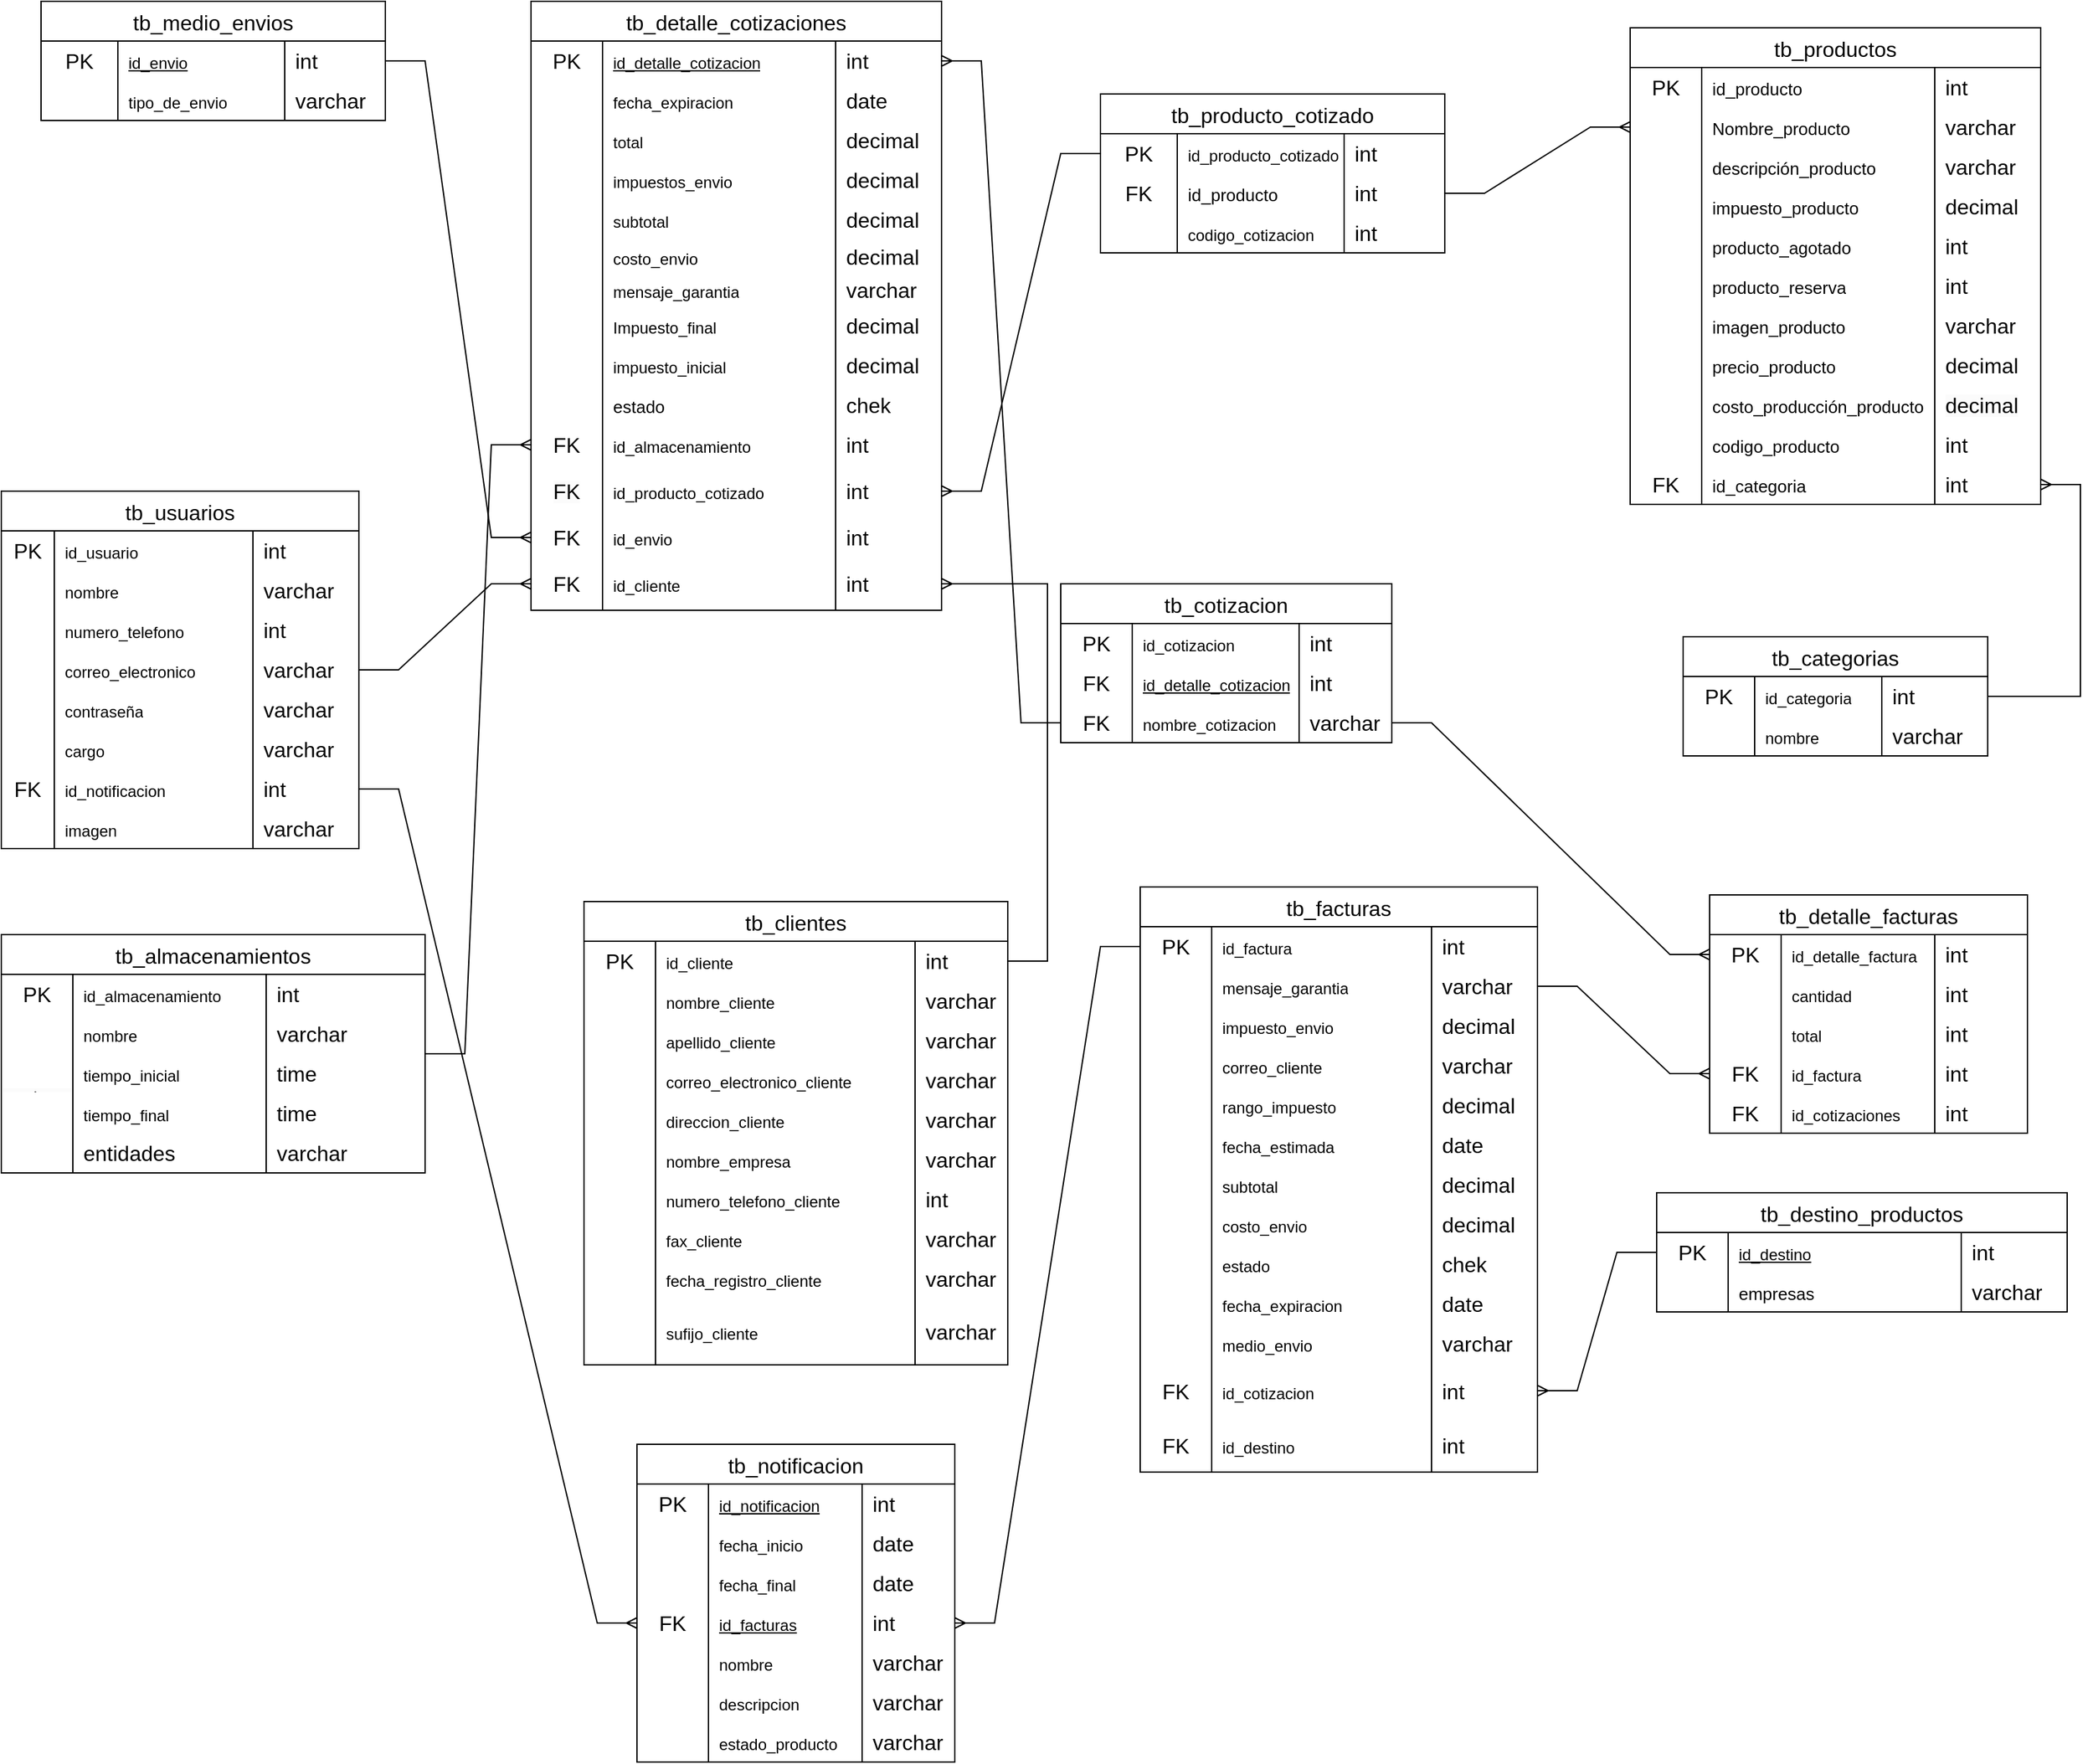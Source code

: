 <mxfile version="24.1.0" type="device">
  <diagram id="C5RBs43oDa-KdzZeNtuy" name="Page-1">
    <mxGraphModel dx="2927" dy="1242" grid="1" gridSize="10" guides="1" tooltips="1" connect="1" arrows="1" fold="1" page="1" pageScale="1" pageWidth="827" pageHeight="1169" math="0" shadow="0">
      <root>
        <mxCell id="WIyWlLk6GJQsqaUBKTNV-0" />
        <mxCell id="WIyWlLk6GJQsqaUBKTNV-1" parent="WIyWlLk6GJQsqaUBKTNV-0" />
        <mxCell id="uAIaiHCsE6oxQP8S7nsZ-7" value="tb_productos" style="shape=table;startSize=30;container=1;collapsible=0;childLayout=tableLayout;fixedRows=1;rowLines=0;fontStyle=0;strokeColor=default;fontSize=16;" parent="WIyWlLk6GJQsqaUBKTNV-1" vertex="1">
          <mxGeometry x="430" y="50" width="310" height="360" as="geometry" />
        </mxCell>
        <mxCell id="_w8qEsqvIS7zzJ0GPQJD-66" style="shape=tableRow;horizontal=0;startSize=0;swimlaneHead=0;swimlaneBody=0;top=0;left=0;bottom=0;right=0;collapsible=0;dropTarget=0;fillColor=none;points=[[0,0.5],[1,0.5]];portConstraint=eastwest;strokeColor=inherit;fontSize=16;" parent="uAIaiHCsE6oxQP8S7nsZ-7" vertex="1">
          <mxGeometry y="30" width="310" height="30" as="geometry" />
        </mxCell>
        <mxCell id="_w8qEsqvIS7zzJ0GPQJD-67" value="PK" style="shape=partialRectangle;html=1;whiteSpace=wrap;connectable=0;fillColor=none;top=0;left=0;bottom=0;right=0;overflow=hidden;pointerEvents=1;strokeColor=inherit;fontSize=16;" parent="_w8qEsqvIS7zzJ0GPQJD-66" vertex="1">
          <mxGeometry width="54" height="30" as="geometry">
            <mxRectangle width="54" height="30" as="alternateBounds" />
          </mxGeometry>
        </mxCell>
        <mxCell id="_w8qEsqvIS7zzJ0GPQJD-68" value="&lt;span style=&quot;font-size: 13px; text-wrap: nowrap;&quot;&gt;id_producto&lt;/span&gt;" style="shape=partialRectangle;html=1;whiteSpace=wrap;connectable=0;fillColor=none;top=0;left=0;bottom=0;right=0;align=left;spacingLeft=6;overflow=hidden;strokeColor=inherit;fontSize=16;" parent="_w8qEsqvIS7zzJ0GPQJD-66" vertex="1">
          <mxGeometry x="54" width="176" height="30" as="geometry">
            <mxRectangle width="176" height="30" as="alternateBounds" />
          </mxGeometry>
        </mxCell>
        <mxCell id="_w8qEsqvIS7zzJ0GPQJD-69" value="int" style="shape=partialRectangle;html=1;whiteSpace=wrap;connectable=0;fillColor=none;top=0;left=0;bottom=0;right=0;align=left;spacingLeft=6;overflow=hidden;strokeColor=inherit;fontSize=16;" parent="_w8qEsqvIS7zzJ0GPQJD-66" vertex="1">
          <mxGeometry x="230" width="80" height="30" as="geometry">
            <mxRectangle width="80" height="30" as="alternateBounds" />
          </mxGeometry>
        </mxCell>
        <mxCell id="uAIaiHCsE6oxQP8S7nsZ-19" style="shape=tableRow;horizontal=0;startSize=0;swimlaneHead=0;swimlaneBody=0;top=0;left=0;bottom=0;right=0;collapsible=0;dropTarget=0;fillColor=none;points=[[0,0.5],[1,0.5]];portConstraint=eastwest;strokeColor=inherit;fontSize=16;" parent="uAIaiHCsE6oxQP8S7nsZ-7" vertex="1">
          <mxGeometry y="60" width="310" height="30" as="geometry" />
        </mxCell>
        <mxCell id="uAIaiHCsE6oxQP8S7nsZ-20" value="" style="shape=partialRectangle;html=1;whiteSpace=wrap;connectable=0;fillColor=none;top=0;left=0;bottom=0;right=0;overflow=hidden;pointerEvents=1;strokeColor=inherit;fontSize=16;" parent="uAIaiHCsE6oxQP8S7nsZ-19" vertex="1">
          <mxGeometry width="54" height="30" as="geometry">
            <mxRectangle width="54" height="30" as="alternateBounds" />
          </mxGeometry>
        </mxCell>
        <mxCell id="uAIaiHCsE6oxQP8S7nsZ-21" value="&lt;span style=&quot;text-wrap: nowrap;&quot;&gt;&lt;font style=&quot;font-size: 13px;&quot;&gt;Nombre_producto&lt;/font&gt;&lt;/span&gt;" style="shape=partialRectangle;html=1;whiteSpace=wrap;connectable=0;fillColor=none;top=0;left=0;bottom=0;right=0;align=left;spacingLeft=6;overflow=hidden;strokeColor=inherit;fontSize=16;" parent="uAIaiHCsE6oxQP8S7nsZ-19" vertex="1">
          <mxGeometry x="54" width="176" height="30" as="geometry">
            <mxRectangle width="176" height="30" as="alternateBounds" />
          </mxGeometry>
        </mxCell>
        <mxCell id="q-L1EctTQVitLuwOvHwa-32" value="varchar" style="shape=partialRectangle;html=1;whiteSpace=wrap;connectable=0;fillColor=none;top=0;left=0;bottom=0;right=0;align=left;spacingLeft=6;overflow=hidden;strokeColor=inherit;fontSize=16;" parent="uAIaiHCsE6oxQP8S7nsZ-19" vertex="1">
          <mxGeometry x="230" width="80" height="30" as="geometry">
            <mxRectangle width="80" height="30" as="alternateBounds" />
          </mxGeometry>
        </mxCell>
        <mxCell id="uAIaiHCsE6oxQP8S7nsZ-8" value="" style="shape=tableRow;horizontal=0;startSize=0;swimlaneHead=0;swimlaneBody=0;top=0;left=0;bottom=0;right=0;collapsible=0;dropTarget=0;fillColor=none;points=[[0,0.5],[1,0.5]];portConstraint=eastwest;strokeColor=inherit;fontSize=16;" parent="uAIaiHCsE6oxQP8S7nsZ-7" vertex="1">
          <mxGeometry y="90" width="310" height="30" as="geometry" />
        </mxCell>
        <mxCell id="uAIaiHCsE6oxQP8S7nsZ-9" value="" style="shape=partialRectangle;html=1;whiteSpace=wrap;connectable=0;fillColor=none;top=0;left=0;bottom=0;right=0;overflow=hidden;pointerEvents=1;strokeColor=inherit;fontSize=16;" parent="uAIaiHCsE6oxQP8S7nsZ-8" vertex="1">
          <mxGeometry width="54" height="30" as="geometry">
            <mxRectangle width="54" height="30" as="alternateBounds" />
          </mxGeometry>
        </mxCell>
        <mxCell id="uAIaiHCsE6oxQP8S7nsZ-10" value="&lt;font style=&quot;font-size: 13px;&quot;&gt;descripción_&lt;span style=&quot;background-color: initial;&quot;&gt;producto&lt;/span&gt;&lt;/font&gt;" style="shape=partialRectangle;html=1;whiteSpace=wrap;connectable=0;fillColor=none;top=0;left=0;bottom=0;right=0;align=left;spacingLeft=6;overflow=hidden;strokeColor=inherit;fontSize=16;" parent="uAIaiHCsE6oxQP8S7nsZ-8" vertex="1">
          <mxGeometry x="54" width="176" height="30" as="geometry">
            <mxRectangle width="176" height="30" as="alternateBounds" />
          </mxGeometry>
        </mxCell>
        <mxCell id="q-L1EctTQVitLuwOvHwa-33" value="varchar" style="shape=partialRectangle;html=1;whiteSpace=wrap;connectable=0;fillColor=none;top=0;left=0;bottom=0;right=0;align=left;spacingLeft=6;overflow=hidden;strokeColor=inherit;fontSize=16;" parent="uAIaiHCsE6oxQP8S7nsZ-8" vertex="1">
          <mxGeometry x="230" width="80" height="30" as="geometry">
            <mxRectangle width="80" height="30" as="alternateBounds" />
          </mxGeometry>
        </mxCell>
        <mxCell id="uAIaiHCsE6oxQP8S7nsZ-43" style="shape=tableRow;horizontal=0;startSize=0;swimlaneHead=0;swimlaneBody=0;top=0;left=0;bottom=0;right=0;collapsible=0;dropTarget=0;fillColor=none;points=[[0,0.5],[1,0.5]];portConstraint=eastwest;strokeColor=inherit;fontSize=16;" parent="uAIaiHCsE6oxQP8S7nsZ-7" vertex="1">
          <mxGeometry y="120" width="310" height="30" as="geometry" />
        </mxCell>
        <mxCell id="uAIaiHCsE6oxQP8S7nsZ-44" style="shape=partialRectangle;html=1;whiteSpace=wrap;connectable=0;fillColor=none;top=0;left=0;bottom=0;right=0;overflow=hidden;strokeColor=inherit;fontSize=16;" parent="uAIaiHCsE6oxQP8S7nsZ-43" vertex="1">
          <mxGeometry width="54" height="30" as="geometry">
            <mxRectangle width="54" height="30" as="alternateBounds" />
          </mxGeometry>
        </mxCell>
        <mxCell id="uAIaiHCsE6oxQP8S7nsZ-45" value="&lt;font style=&quot;font-size: 13px;&quot;&gt;impuesto_producto&lt;/font&gt;" style="shape=partialRectangle;html=1;whiteSpace=wrap;connectable=0;fillColor=none;top=0;left=0;bottom=0;right=0;align=left;spacingLeft=6;overflow=hidden;strokeColor=inherit;fontSize=16;" parent="uAIaiHCsE6oxQP8S7nsZ-43" vertex="1">
          <mxGeometry x="54" width="176" height="30" as="geometry">
            <mxRectangle width="176" height="30" as="alternateBounds" />
          </mxGeometry>
        </mxCell>
        <mxCell id="q-L1EctTQVitLuwOvHwa-35" value="decimal" style="shape=partialRectangle;html=1;whiteSpace=wrap;connectable=0;fillColor=none;top=0;left=0;bottom=0;right=0;align=left;spacingLeft=6;overflow=hidden;strokeColor=inherit;fontSize=16;" parent="uAIaiHCsE6oxQP8S7nsZ-43" vertex="1">
          <mxGeometry x="230" width="80" height="30" as="geometry">
            <mxRectangle width="80" height="30" as="alternateBounds" />
          </mxGeometry>
        </mxCell>
        <mxCell id="uAIaiHCsE6oxQP8S7nsZ-40" style="shape=tableRow;horizontal=0;startSize=0;swimlaneHead=0;swimlaneBody=0;top=0;left=0;bottom=0;right=0;collapsible=0;dropTarget=0;fillColor=none;points=[[0,0.5],[1,0.5]];portConstraint=eastwest;strokeColor=inherit;fontSize=16;" parent="uAIaiHCsE6oxQP8S7nsZ-7" vertex="1">
          <mxGeometry y="150" width="310" height="30" as="geometry" />
        </mxCell>
        <mxCell id="uAIaiHCsE6oxQP8S7nsZ-41" style="shape=partialRectangle;html=1;whiteSpace=wrap;connectable=0;fillColor=none;top=0;left=0;bottom=0;right=0;overflow=hidden;strokeColor=inherit;fontSize=16;" parent="uAIaiHCsE6oxQP8S7nsZ-40" vertex="1">
          <mxGeometry width="54" height="30" as="geometry">
            <mxRectangle width="54" height="30" as="alternateBounds" />
          </mxGeometry>
        </mxCell>
        <mxCell id="uAIaiHCsE6oxQP8S7nsZ-42" value="&lt;font style=&quot;font-size: 13px;&quot;&gt;producto_agotado&lt;/font&gt;" style="shape=partialRectangle;html=1;whiteSpace=wrap;connectable=0;fillColor=none;top=0;left=0;bottom=0;right=0;align=left;spacingLeft=6;overflow=hidden;strokeColor=inherit;fontSize=16;" parent="uAIaiHCsE6oxQP8S7nsZ-40" vertex="1">
          <mxGeometry x="54" width="176" height="30" as="geometry">
            <mxRectangle width="176" height="30" as="alternateBounds" />
          </mxGeometry>
        </mxCell>
        <mxCell id="q-L1EctTQVitLuwOvHwa-36" value="int" style="shape=partialRectangle;html=1;whiteSpace=wrap;connectable=0;fillColor=none;top=0;left=0;bottom=0;right=0;align=left;spacingLeft=6;overflow=hidden;strokeColor=inherit;fontSize=16;" parent="uAIaiHCsE6oxQP8S7nsZ-40" vertex="1">
          <mxGeometry x="230" width="80" height="30" as="geometry">
            <mxRectangle width="80" height="30" as="alternateBounds" />
          </mxGeometry>
        </mxCell>
        <mxCell id="uAIaiHCsE6oxQP8S7nsZ-37" style="shape=tableRow;horizontal=0;startSize=0;swimlaneHead=0;swimlaneBody=0;top=0;left=0;bottom=0;right=0;collapsible=0;dropTarget=0;fillColor=none;points=[[0,0.5],[1,0.5]];portConstraint=eastwest;strokeColor=inherit;fontSize=16;" parent="uAIaiHCsE6oxQP8S7nsZ-7" vertex="1">
          <mxGeometry y="180" width="310" height="30" as="geometry" />
        </mxCell>
        <mxCell id="uAIaiHCsE6oxQP8S7nsZ-38" style="shape=partialRectangle;html=1;whiteSpace=wrap;connectable=0;fillColor=none;top=0;left=0;bottom=0;right=0;overflow=hidden;strokeColor=inherit;fontSize=16;" parent="uAIaiHCsE6oxQP8S7nsZ-37" vertex="1">
          <mxGeometry width="54" height="30" as="geometry">
            <mxRectangle width="54" height="30" as="alternateBounds" />
          </mxGeometry>
        </mxCell>
        <mxCell id="uAIaiHCsE6oxQP8S7nsZ-39" value="&lt;font style=&quot;font-size: 13px;&quot;&gt;producto_reserva&lt;/font&gt;" style="shape=partialRectangle;html=1;whiteSpace=wrap;connectable=0;fillColor=none;top=0;left=0;bottom=0;right=0;align=left;spacingLeft=6;overflow=hidden;strokeColor=inherit;fontSize=16;" parent="uAIaiHCsE6oxQP8S7nsZ-37" vertex="1">
          <mxGeometry x="54" width="176" height="30" as="geometry">
            <mxRectangle width="176" height="30" as="alternateBounds" />
          </mxGeometry>
        </mxCell>
        <mxCell id="q-L1EctTQVitLuwOvHwa-37" value="int" style="shape=partialRectangle;html=1;whiteSpace=wrap;connectable=0;fillColor=none;top=0;left=0;bottom=0;right=0;align=left;spacingLeft=6;overflow=hidden;strokeColor=inherit;fontSize=16;" parent="uAIaiHCsE6oxQP8S7nsZ-37" vertex="1">
          <mxGeometry x="230" width="80" height="30" as="geometry">
            <mxRectangle width="80" height="30" as="alternateBounds" />
          </mxGeometry>
        </mxCell>
        <mxCell id="uAIaiHCsE6oxQP8S7nsZ-34" style="shape=tableRow;horizontal=0;startSize=0;swimlaneHead=0;swimlaneBody=0;top=0;left=0;bottom=0;right=0;collapsible=0;dropTarget=0;fillColor=none;points=[[0,0.5],[1,0.5]];portConstraint=eastwest;strokeColor=inherit;fontSize=16;" parent="uAIaiHCsE6oxQP8S7nsZ-7" vertex="1">
          <mxGeometry y="210" width="310" height="30" as="geometry" />
        </mxCell>
        <mxCell id="uAIaiHCsE6oxQP8S7nsZ-35" style="shape=partialRectangle;html=1;whiteSpace=wrap;connectable=0;fillColor=none;top=0;left=0;bottom=0;right=0;overflow=hidden;strokeColor=inherit;fontSize=16;" parent="uAIaiHCsE6oxQP8S7nsZ-34" vertex="1">
          <mxGeometry width="54" height="30" as="geometry">
            <mxRectangle width="54" height="30" as="alternateBounds" />
          </mxGeometry>
        </mxCell>
        <mxCell id="uAIaiHCsE6oxQP8S7nsZ-36" value="&lt;font style=&quot;font-size: 13px;&quot;&gt;imagen_producto&lt;/font&gt;" style="shape=partialRectangle;html=1;whiteSpace=wrap;connectable=0;fillColor=none;top=0;left=0;bottom=0;right=0;align=left;spacingLeft=6;overflow=hidden;strokeColor=inherit;fontSize=16;" parent="uAIaiHCsE6oxQP8S7nsZ-34" vertex="1">
          <mxGeometry x="54" width="176" height="30" as="geometry">
            <mxRectangle width="176" height="30" as="alternateBounds" />
          </mxGeometry>
        </mxCell>
        <mxCell id="q-L1EctTQVitLuwOvHwa-38" value="varchar" style="shape=partialRectangle;html=1;whiteSpace=wrap;connectable=0;fillColor=none;top=0;left=0;bottom=0;right=0;align=left;spacingLeft=6;overflow=hidden;strokeColor=inherit;fontSize=16;" parent="uAIaiHCsE6oxQP8S7nsZ-34" vertex="1">
          <mxGeometry x="230" width="80" height="30" as="geometry">
            <mxRectangle width="80" height="30" as="alternateBounds" />
          </mxGeometry>
        </mxCell>
        <mxCell id="uAIaiHCsE6oxQP8S7nsZ-31" style="shape=tableRow;horizontal=0;startSize=0;swimlaneHead=0;swimlaneBody=0;top=0;left=0;bottom=0;right=0;collapsible=0;dropTarget=0;fillColor=none;points=[[0,0.5],[1,0.5]];portConstraint=eastwest;strokeColor=inherit;fontSize=16;" parent="uAIaiHCsE6oxQP8S7nsZ-7" vertex="1">
          <mxGeometry y="240" width="310" height="30" as="geometry" />
        </mxCell>
        <mxCell id="uAIaiHCsE6oxQP8S7nsZ-32" style="shape=partialRectangle;html=1;whiteSpace=wrap;connectable=0;fillColor=none;top=0;left=0;bottom=0;right=0;overflow=hidden;strokeColor=inherit;fontSize=16;" parent="uAIaiHCsE6oxQP8S7nsZ-31" vertex="1">
          <mxGeometry width="54" height="30" as="geometry">
            <mxRectangle width="54" height="30" as="alternateBounds" />
          </mxGeometry>
        </mxCell>
        <mxCell id="uAIaiHCsE6oxQP8S7nsZ-33" value="&lt;font style=&quot;font-size: 13px;&quot;&gt;precio_producto&lt;/font&gt;" style="shape=partialRectangle;html=1;whiteSpace=wrap;connectable=0;fillColor=none;top=0;left=0;bottom=0;right=0;align=left;spacingLeft=6;overflow=hidden;strokeColor=inherit;fontSize=16;" parent="uAIaiHCsE6oxQP8S7nsZ-31" vertex="1">
          <mxGeometry x="54" width="176" height="30" as="geometry">
            <mxRectangle width="176" height="30" as="alternateBounds" />
          </mxGeometry>
        </mxCell>
        <mxCell id="q-L1EctTQVitLuwOvHwa-39" value="decimal" style="shape=partialRectangle;html=1;whiteSpace=wrap;connectable=0;fillColor=none;top=0;left=0;bottom=0;right=0;align=left;spacingLeft=6;overflow=hidden;strokeColor=inherit;fontSize=16;" parent="uAIaiHCsE6oxQP8S7nsZ-31" vertex="1">
          <mxGeometry x="230" width="80" height="30" as="geometry">
            <mxRectangle width="80" height="30" as="alternateBounds" />
          </mxGeometry>
        </mxCell>
        <mxCell id="uAIaiHCsE6oxQP8S7nsZ-25" style="shape=tableRow;horizontal=0;startSize=0;swimlaneHead=0;swimlaneBody=0;top=0;left=0;bottom=0;right=0;collapsible=0;dropTarget=0;fillColor=none;points=[[0,0.5],[1,0.5]];portConstraint=eastwest;strokeColor=inherit;fontSize=16;" parent="uAIaiHCsE6oxQP8S7nsZ-7" vertex="1">
          <mxGeometry y="270" width="310" height="30" as="geometry" />
        </mxCell>
        <mxCell id="uAIaiHCsE6oxQP8S7nsZ-26" style="shape=partialRectangle;html=1;whiteSpace=wrap;connectable=0;fillColor=none;top=0;left=0;bottom=0;right=0;overflow=hidden;strokeColor=inherit;fontSize=16;" parent="uAIaiHCsE6oxQP8S7nsZ-25" vertex="1">
          <mxGeometry width="54" height="30" as="geometry">
            <mxRectangle width="54" height="30" as="alternateBounds" />
          </mxGeometry>
        </mxCell>
        <mxCell id="uAIaiHCsE6oxQP8S7nsZ-27" value="&lt;font style=&quot;font-size: 13px;&quot;&gt;costo_producción_producto&lt;/font&gt;" style="shape=partialRectangle;html=1;whiteSpace=wrap;connectable=0;fillColor=none;top=0;left=0;bottom=0;right=0;align=left;spacingLeft=6;overflow=hidden;strokeColor=inherit;fontSize=16;" parent="uAIaiHCsE6oxQP8S7nsZ-25" vertex="1">
          <mxGeometry x="54" width="176" height="30" as="geometry">
            <mxRectangle width="176" height="30" as="alternateBounds" />
          </mxGeometry>
        </mxCell>
        <mxCell id="q-L1EctTQVitLuwOvHwa-41" value="&lt;span style=&quot;color: rgb(0, 0, 0); font-family: Helvetica; font-size: 16px; font-style: normal; font-variant-ligatures: normal; font-variant-caps: normal; font-weight: 400; letter-spacing: normal; orphans: 2; text-align: left; text-indent: 0px; text-transform: none; widows: 2; word-spacing: 0px; -webkit-text-stroke-width: 0px; white-space: normal; background-color: rgb(251, 251, 251); text-decoration-thickness: initial; text-decoration-style: initial; text-decoration-color: initial; display: inline !important; float: none;&quot;&gt;decimal&lt;/span&gt;" style="shape=partialRectangle;html=1;whiteSpace=wrap;connectable=0;fillColor=none;top=0;left=0;bottom=0;right=0;align=left;spacingLeft=6;overflow=hidden;strokeColor=inherit;fontSize=16;" parent="uAIaiHCsE6oxQP8S7nsZ-25" vertex="1">
          <mxGeometry x="230" width="80" height="30" as="geometry">
            <mxRectangle width="80" height="30" as="alternateBounds" />
          </mxGeometry>
        </mxCell>
        <mxCell id="uAIaiHCsE6oxQP8S7nsZ-22" style="shape=tableRow;horizontal=0;startSize=0;swimlaneHead=0;swimlaneBody=0;top=0;left=0;bottom=0;right=0;collapsible=0;dropTarget=0;fillColor=none;points=[[0,0.5],[1,0.5]];portConstraint=eastwest;strokeColor=inherit;fontSize=16;" parent="uAIaiHCsE6oxQP8S7nsZ-7" vertex="1">
          <mxGeometry y="300" width="310" height="30" as="geometry" />
        </mxCell>
        <mxCell id="uAIaiHCsE6oxQP8S7nsZ-23" style="shape=partialRectangle;html=1;whiteSpace=wrap;connectable=0;fillColor=none;top=0;left=0;bottom=0;right=0;overflow=hidden;strokeColor=inherit;fontSize=16;" parent="uAIaiHCsE6oxQP8S7nsZ-22" vertex="1">
          <mxGeometry width="54" height="30" as="geometry">
            <mxRectangle width="54" height="30" as="alternateBounds" />
          </mxGeometry>
        </mxCell>
        <mxCell id="uAIaiHCsE6oxQP8S7nsZ-24" value="&lt;font style=&quot;font-size: 13px;&quot;&gt;codigo_producto&lt;/font&gt;" style="shape=partialRectangle;html=1;whiteSpace=wrap;connectable=0;fillColor=none;top=0;left=0;bottom=0;right=0;align=left;spacingLeft=6;overflow=hidden;strokeColor=inherit;fontSize=16;" parent="uAIaiHCsE6oxQP8S7nsZ-22" vertex="1">
          <mxGeometry x="54" width="176" height="30" as="geometry">
            <mxRectangle width="176" height="30" as="alternateBounds" />
          </mxGeometry>
        </mxCell>
        <mxCell id="q-L1EctTQVitLuwOvHwa-42" value="int" style="shape=partialRectangle;html=1;whiteSpace=wrap;connectable=0;fillColor=none;top=0;left=0;bottom=0;right=0;align=left;spacingLeft=6;overflow=hidden;strokeColor=inherit;fontSize=16;" parent="uAIaiHCsE6oxQP8S7nsZ-22" vertex="1">
          <mxGeometry x="230" width="80" height="30" as="geometry">
            <mxRectangle width="80" height="30" as="alternateBounds" />
          </mxGeometry>
        </mxCell>
        <mxCell id="pGGWm0eZ2aVmu2H4vPGE-67" style="shape=tableRow;horizontal=0;startSize=0;swimlaneHead=0;swimlaneBody=0;top=0;left=0;bottom=0;right=0;collapsible=0;dropTarget=0;fillColor=none;points=[[0,0.5],[1,0.5]];portConstraint=eastwest;strokeColor=inherit;fontSize=16;" parent="uAIaiHCsE6oxQP8S7nsZ-7" vertex="1">
          <mxGeometry y="330" width="310" height="30" as="geometry" />
        </mxCell>
        <mxCell id="pGGWm0eZ2aVmu2H4vPGE-68" value="FK" style="shape=partialRectangle;html=1;whiteSpace=wrap;connectable=0;fillColor=none;top=0;left=0;bottom=0;right=0;overflow=hidden;strokeColor=inherit;fontSize=16;" parent="pGGWm0eZ2aVmu2H4vPGE-67" vertex="1">
          <mxGeometry width="54" height="30" as="geometry">
            <mxRectangle width="54" height="30" as="alternateBounds" />
          </mxGeometry>
        </mxCell>
        <mxCell id="pGGWm0eZ2aVmu2H4vPGE-69" value="&lt;span style=&quot;font-size: 13px;&quot;&gt;id_categoria&lt;/span&gt;" style="shape=partialRectangle;html=1;whiteSpace=wrap;connectable=0;fillColor=none;top=0;left=0;bottom=0;right=0;align=left;spacingLeft=6;overflow=hidden;strokeColor=inherit;fontSize=16;" parent="pGGWm0eZ2aVmu2H4vPGE-67" vertex="1">
          <mxGeometry x="54" width="176" height="30" as="geometry">
            <mxRectangle width="176" height="30" as="alternateBounds" />
          </mxGeometry>
        </mxCell>
        <mxCell id="q-L1EctTQVitLuwOvHwa-43" value="int" style="shape=partialRectangle;html=1;whiteSpace=wrap;connectable=0;fillColor=none;top=0;left=0;bottom=0;right=0;align=left;spacingLeft=6;overflow=hidden;strokeColor=inherit;fontSize=16;" parent="pGGWm0eZ2aVmu2H4vPGE-67" vertex="1">
          <mxGeometry x="230" width="80" height="30" as="geometry">
            <mxRectangle width="80" height="30" as="alternateBounds" />
          </mxGeometry>
        </mxCell>
        <mxCell id="uAIaiHCsE6oxQP8S7nsZ-46" value="tb_detalle_cotizaciones" style="shape=table;startSize=30;container=1;collapsible=0;childLayout=tableLayout;fixedRows=1;rowLines=0;fontStyle=0;strokeColor=default;fontSize=16;" parent="WIyWlLk6GJQsqaUBKTNV-1" vertex="1">
          <mxGeometry x="-400" y="30" width="310" height="460" as="geometry" />
        </mxCell>
        <mxCell id="uAIaiHCsE6oxQP8S7nsZ-47" style="shape=tableRow;horizontal=0;startSize=0;swimlaneHead=0;swimlaneBody=0;top=0;left=0;bottom=0;right=0;collapsible=0;dropTarget=0;fillColor=none;points=[[0,0.5],[1,0.5]];portConstraint=eastwest;strokeColor=inherit;fontSize=16;" parent="uAIaiHCsE6oxQP8S7nsZ-46" vertex="1">
          <mxGeometry y="30" width="310" height="30" as="geometry" />
        </mxCell>
        <mxCell id="uAIaiHCsE6oxQP8S7nsZ-48" value="PK" style="shape=partialRectangle;html=1;whiteSpace=wrap;connectable=0;fillColor=none;top=0;left=0;bottom=0;right=0;overflow=hidden;pointerEvents=1;strokeColor=inherit;fontSize=16;" parent="uAIaiHCsE6oxQP8S7nsZ-47" vertex="1">
          <mxGeometry width="54" height="30" as="geometry">
            <mxRectangle width="54" height="30" as="alternateBounds" />
          </mxGeometry>
        </mxCell>
        <mxCell id="uAIaiHCsE6oxQP8S7nsZ-49" value="&lt;span style=&quot;font-size: 12px; text-align: center; text-decoration-line: underline;&quot;&gt;id_detalle_cotizacion&lt;/span&gt;" style="shape=partialRectangle;html=1;whiteSpace=wrap;connectable=0;fillColor=none;top=0;left=0;bottom=0;right=0;align=left;spacingLeft=6;overflow=hidden;strokeColor=inherit;fontSize=16;" parent="uAIaiHCsE6oxQP8S7nsZ-47" vertex="1">
          <mxGeometry x="54" width="176" height="30" as="geometry">
            <mxRectangle width="176" height="30" as="alternateBounds" />
          </mxGeometry>
        </mxCell>
        <mxCell id="q-L1EctTQVitLuwOvHwa-6" value="int" style="shape=partialRectangle;html=1;whiteSpace=wrap;connectable=0;fillColor=none;top=0;left=0;bottom=0;right=0;align=left;spacingLeft=6;overflow=hidden;strokeColor=inherit;fontSize=16;" parent="uAIaiHCsE6oxQP8S7nsZ-47" vertex="1">
          <mxGeometry x="230" width="80" height="30" as="geometry">
            <mxRectangle width="80" height="30" as="alternateBounds" />
          </mxGeometry>
        </mxCell>
        <mxCell id="uAIaiHCsE6oxQP8S7nsZ-53" value="" style="shape=tableRow;horizontal=0;startSize=0;swimlaneHead=0;swimlaneBody=0;top=0;left=0;bottom=0;right=0;collapsible=0;dropTarget=0;fillColor=none;points=[[0,0.5],[1,0.5]];portConstraint=eastwest;strokeColor=inherit;fontSize=16;" parent="uAIaiHCsE6oxQP8S7nsZ-46" vertex="1">
          <mxGeometry y="60" width="310" height="30" as="geometry" />
        </mxCell>
        <mxCell id="uAIaiHCsE6oxQP8S7nsZ-54" value="" style="shape=partialRectangle;html=1;whiteSpace=wrap;connectable=0;fillColor=none;top=0;left=0;bottom=0;right=0;overflow=hidden;strokeColor=inherit;fontSize=16;" parent="uAIaiHCsE6oxQP8S7nsZ-53" vertex="1">
          <mxGeometry width="54" height="30" as="geometry">
            <mxRectangle width="54" height="30" as="alternateBounds" />
          </mxGeometry>
        </mxCell>
        <mxCell id="uAIaiHCsE6oxQP8S7nsZ-55" value="&lt;span style=&quot;font-size: 12px; text-align: center;&quot;&gt;fecha_expiracion&lt;/span&gt;" style="shape=partialRectangle;html=1;whiteSpace=wrap;connectable=0;fillColor=none;top=0;left=0;bottom=0;right=0;align=left;spacingLeft=6;overflow=hidden;strokeColor=inherit;fontSize=16;" parent="uAIaiHCsE6oxQP8S7nsZ-53" vertex="1">
          <mxGeometry x="54" width="176" height="30" as="geometry">
            <mxRectangle width="176" height="30" as="alternateBounds" />
          </mxGeometry>
        </mxCell>
        <mxCell id="q-L1EctTQVitLuwOvHwa-8" value="date" style="shape=partialRectangle;html=1;whiteSpace=wrap;connectable=0;fillColor=none;top=0;left=0;bottom=0;right=0;align=left;spacingLeft=6;overflow=hidden;strokeColor=inherit;fontSize=16;" parent="uAIaiHCsE6oxQP8S7nsZ-53" vertex="1">
          <mxGeometry x="230" width="80" height="30" as="geometry">
            <mxRectangle width="80" height="30" as="alternateBounds" />
          </mxGeometry>
        </mxCell>
        <mxCell id="uAIaiHCsE6oxQP8S7nsZ-59" style="shape=tableRow;horizontal=0;startSize=0;swimlaneHead=0;swimlaneBody=0;top=0;left=0;bottom=0;right=0;collapsible=0;dropTarget=0;fillColor=none;points=[[0,0.5],[1,0.5]];portConstraint=eastwest;strokeColor=inherit;fontSize=16;" parent="uAIaiHCsE6oxQP8S7nsZ-46" vertex="1">
          <mxGeometry y="90" width="310" height="30" as="geometry" />
        </mxCell>
        <mxCell id="uAIaiHCsE6oxQP8S7nsZ-60" style="shape=partialRectangle;html=1;whiteSpace=wrap;connectable=0;fillColor=none;top=0;left=0;bottom=0;right=0;overflow=hidden;strokeColor=inherit;fontSize=16;" parent="uAIaiHCsE6oxQP8S7nsZ-59" vertex="1">
          <mxGeometry width="54" height="30" as="geometry">
            <mxRectangle width="54" height="30" as="alternateBounds" />
          </mxGeometry>
        </mxCell>
        <mxCell id="uAIaiHCsE6oxQP8S7nsZ-61" value="&lt;span style=&quot;font-size: 12px; text-align: center;&quot;&gt;total&lt;/span&gt;" style="shape=partialRectangle;html=1;whiteSpace=wrap;connectable=0;fillColor=none;top=0;left=0;bottom=0;right=0;align=left;spacingLeft=6;overflow=hidden;strokeColor=inherit;fontSize=16;" parent="uAIaiHCsE6oxQP8S7nsZ-59" vertex="1">
          <mxGeometry x="54" width="176" height="30" as="geometry">
            <mxRectangle width="176" height="30" as="alternateBounds" />
          </mxGeometry>
        </mxCell>
        <mxCell id="q-L1EctTQVitLuwOvHwa-9" value="decimal" style="shape=partialRectangle;html=1;whiteSpace=wrap;connectable=0;fillColor=none;top=0;left=0;bottom=0;right=0;align=left;spacingLeft=6;overflow=hidden;strokeColor=inherit;fontSize=16;" parent="uAIaiHCsE6oxQP8S7nsZ-59" vertex="1">
          <mxGeometry x="230" width="80" height="30" as="geometry">
            <mxRectangle width="80" height="30" as="alternateBounds" />
          </mxGeometry>
        </mxCell>
        <mxCell id="uAIaiHCsE6oxQP8S7nsZ-62" style="shape=tableRow;horizontal=0;startSize=0;swimlaneHead=0;swimlaneBody=0;top=0;left=0;bottom=0;right=0;collapsible=0;dropTarget=0;fillColor=none;points=[[0,0.5],[1,0.5]];portConstraint=eastwest;strokeColor=inherit;fontSize=16;" parent="uAIaiHCsE6oxQP8S7nsZ-46" vertex="1">
          <mxGeometry y="120" width="310" height="30" as="geometry" />
        </mxCell>
        <mxCell id="uAIaiHCsE6oxQP8S7nsZ-63" style="shape=partialRectangle;html=1;whiteSpace=wrap;connectable=0;fillColor=none;top=0;left=0;bottom=0;right=0;overflow=hidden;strokeColor=inherit;fontSize=16;" parent="uAIaiHCsE6oxQP8S7nsZ-62" vertex="1">
          <mxGeometry width="54" height="30" as="geometry">
            <mxRectangle width="54" height="30" as="alternateBounds" />
          </mxGeometry>
        </mxCell>
        <mxCell id="uAIaiHCsE6oxQP8S7nsZ-64" value="&lt;span style=&quot;font-size: 12px; text-align: center;&quot;&gt;impuestos_envio&lt;/span&gt;" style="shape=partialRectangle;html=1;whiteSpace=wrap;connectable=0;fillColor=none;top=0;left=0;bottom=0;right=0;align=left;spacingLeft=6;overflow=hidden;strokeColor=inherit;fontSize=16;" parent="uAIaiHCsE6oxQP8S7nsZ-62" vertex="1">
          <mxGeometry x="54" width="176" height="30" as="geometry">
            <mxRectangle width="176" height="30" as="alternateBounds" />
          </mxGeometry>
        </mxCell>
        <mxCell id="q-L1EctTQVitLuwOvHwa-10" value="decimal" style="shape=partialRectangle;html=1;whiteSpace=wrap;connectable=0;fillColor=none;top=0;left=0;bottom=0;right=0;align=left;spacingLeft=6;overflow=hidden;strokeColor=inherit;fontSize=16;" parent="uAIaiHCsE6oxQP8S7nsZ-62" vertex="1">
          <mxGeometry x="230" width="80" height="30" as="geometry">
            <mxRectangle width="80" height="30" as="alternateBounds" />
          </mxGeometry>
        </mxCell>
        <mxCell id="uAIaiHCsE6oxQP8S7nsZ-65" style="shape=tableRow;horizontal=0;startSize=0;swimlaneHead=0;swimlaneBody=0;top=0;left=0;bottom=0;right=0;collapsible=0;dropTarget=0;fillColor=none;points=[[0,0.5],[1,0.5]];portConstraint=eastwest;strokeColor=inherit;fontSize=16;" parent="uAIaiHCsE6oxQP8S7nsZ-46" vertex="1">
          <mxGeometry y="150" width="310" height="30" as="geometry" />
        </mxCell>
        <mxCell id="uAIaiHCsE6oxQP8S7nsZ-66" style="shape=partialRectangle;html=1;whiteSpace=wrap;connectable=0;fillColor=none;top=0;left=0;bottom=0;right=0;overflow=hidden;strokeColor=inherit;fontSize=16;" parent="uAIaiHCsE6oxQP8S7nsZ-65" vertex="1">
          <mxGeometry width="54" height="30" as="geometry">
            <mxRectangle width="54" height="30" as="alternateBounds" />
          </mxGeometry>
        </mxCell>
        <mxCell id="uAIaiHCsE6oxQP8S7nsZ-67" value="&lt;span style=&quot;font-size: 12px; text-align: center;&quot;&gt;subtotal&lt;/span&gt;" style="shape=partialRectangle;html=1;whiteSpace=wrap;connectable=0;fillColor=none;top=0;left=0;bottom=0;right=0;align=left;spacingLeft=6;overflow=hidden;strokeColor=inherit;fontSize=16;" parent="uAIaiHCsE6oxQP8S7nsZ-65" vertex="1">
          <mxGeometry x="54" width="176" height="30" as="geometry">
            <mxRectangle width="176" height="30" as="alternateBounds" />
          </mxGeometry>
        </mxCell>
        <mxCell id="q-L1EctTQVitLuwOvHwa-11" value="decimal" style="shape=partialRectangle;html=1;whiteSpace=wrap;connectable=0;fillColor=none;top=0;left=0;bottom=0;right=0;align=left;spacingLeft=6;overflow=hidden;strokeColor=inherit;fontSize=16;" parent="uAIaiHCsE6oxQP8S7nsZ-65" vertex="1">
          <mxGeometry x="230" width="80" height="30" as="geometry">
            <mxRectangle width="80" height="30" as="alternateBounds" />
          </mxGeometry>
        </mxCell>
        <mxCell id="uAIaiHCsE6oxQP8S7nsZ-71" style="shape=tableRow;horizontal=0;startSize=0;swimlaneHead=0;swimlaneBody=0;top=0;left=0;bottom=0;right=0;collapsible=0;dropTarget=0;fillColor=none;points=[[0,0.5],[1,0.5]];portConstraint=eastwest;strokeColor=inherit;fontSize=16;" parent="uAIaiHCsE6oxQP8S7nsZ-46" vertex="1">
          <mxGeometry y="180" width="310" height="25" as="geometry" />
        </mxCell>
        <mxCell id="uAIaiHCsE6oxQP8S7nsZ-72" style="shape=partialRectangle;html=1;whiteSpace=wrap;connectable=0;fillColor=none;top=0;left=0;bottom=0;right=0;overflow=hidden;strokeColor=inherit;fontSize=16;" parent="uAIaiHCsE6oxQP8S7nsZ-71" vertex="1">
          <mxGeometry width="54" height="25" as="geometry">
            <mxRectangle width="54" height="25" as="alternateBounds" />
          </mxGeometry>
        </mxCell>
        <mxCell id="uAIaiHCsE6oxQP8S7nsZ-73" value="&lt;span style=&quot;font-size: 12px; text-align: center;&quot;&gt;costo_envio&lt;/span&gt;" style="shape=partialRectangle;html=1;whiteSpace=wrap;connectable=0;fillColor=none;top=0;left=0;bottom=0;right=0;align=left;spacingLeft=6;overflow=hidden;strokeColor=inherit;fontSize=16;" parent="uAIaiHCsE6oxQP8S7nsZ-71" vertex="1">
          <mxGeometry x="54" width="176" height="25" as="geometry">
            <mxRectangle width="176" height="25" as="alternateBounds" />
          </mxGeometry>
        </mxCell>
        <mxCell id="q-L1EctTQVitLuwOvHwa-13" value="decimal" style="shape=partialRectangle;html=1;whiteSpace=wrap;connectable=0;fillColor=none;top=0;left=0;bottom=0;right=0;align=left;spacingLeft=6;overflow=hidden;strokeColor=inherit;fontSize=16;" parent="uAIaiHCsE6oxQP8S7nsZ-71" vertex="1">
          <mxGeometry x="230" width="80" height="25" as="geometry">
            <mxRectangle width="80" height="25" as="alternateBounds" />
          </mxGeometry>
        </mxCell>
        <mxCell id="uAIaiHCsE6oxQP8S7nsZ-74" style="shape=tableRow;horizontal=0;startSize=0;swimlaneHead=0;swimlaneBody=0;top=0;left=0;bottom=0;right=0;collapsible=0;dropTarget=0;fillColor=none;points=[[0,0.5],[1,0.5]];portConstraint=eastwest;strokeColor=inherit;fontSize=16;" parent="uAIaiHCsE6oxQP8S7nsZ-46" vertex="1">
          <mxGeometry y="205" width="310" height="25" as="geometry" />
        </mxCell>
        <mxCell id="uAIaiHCsE6oxQP8S7nsZ-75" style="shape=partialRectangle;html=1;whiteSpace=wrap;connectable=0;fillColor=none;top=0;left=0;bottom=0;right=0;overflow=hidden;strokeColor=inherit;fontSize=16;" parent="uAIaiHCsE6oxQP8S7nsZ-74" vertex="1">
          <mxGeometry width="54" height="25" as="geometry">
            <mxRectangle width="54" height="25" as="alternateBounds" />
          </mxGeometry>
        </mxCell>
        <mxCell id="uAIaiHCsE6oxQP8S7nsZ-76" value="&lt;span style=&quot;font-size: 12px; text-align: center;&quot;&gt;mensaje_garantia&lt;/span&gt;" style="shape=partialRectangle;html=1;whiteSpace=wrap;connectable=0;fillColor=none;top=0;left=0;bottom=0;right=0;align=left;spacingLeft=6;overflow=hidden;strokeColor=inherit;fontSize=16;" parent="uAIaiHCsE6oxQP8S7nsZ-74" vertex="1">
          <mxGeometry x="54" width="176" height="25" as="geometry">
            <mxRectangle width="176" height="25" as="alternateBounds" />
          </mxGeometry>
        </mxCell>
        <mxCell id="q-L1EctTQVitLuwOvHwa-14" value="varchar" style="shape=partialRectangle;html=1;whiteSpace=wrap;connectable=0;fillColor=none;top=0;left=0;bottom=0;right=0;align=left;spacingLeft=6;overflow=hidden;strokeColor=inherit;fontSize=16;" parent="uAIaiHCsE6oxQP8S7nsZ-74" vertex="1">
          <mxGeometry x="230" width="80" height="25" as="geometry">
            <mxRectangle width="80" height="25" as="alternateBounds" />
          </mxGeometry>
        </mxCell>
        <mxCell id="uAIaiHCsE6oxQP8S7nsZ-80" style="shape=tableRow;horizontal=0;startSize=0;swimlaneHead=0;swimlaneBody=0;top=0;left=0;bottom=0;right=0;collapsible=0;dropTarget=0;fillColor=none;points=[[0,0.5],[1,0.5]];portConstraint=eastwest;strokeColor=inherit;fontSize=16;" parent="uAIaiHCsE6oxQP8S7nsZ-46" vertex="1">
          <mxGeometry y="230" width="310" height="30" as="geometry" />
        </mxCell>
        <mxCell id="uAIaiHCsE6oxQP8S7nsZ-81" style="shape=partialRectangle;html=1;whiteSpace=wrap;connectable=0;fillColor=none;top=0;left=0;bottom=0;right=0;overflow=hidden;strokeColor=inherit;fontSize=16;" parent="uAIaiHCsE6oxQP8S7nsZ-80" vertex="1">
          <mxGeometry width="54" height="30" as="geometry">
            <mxRectangle width="54" height="30" as="alternateBounds" />
          </mxGeometry>
        </mxCell>
        <mxCell id="uAIaiHCsE6oxQP8S7nsZ-82" value="&lt;span style=&quot;font-size: 12px; text-align: center;&quot;&gt;Impuesto_final&lt;/span&gt;" style="shape=partialRectangle;html=1;whiteSpace=wrap;connectable=0;fillColor=none;top=0;left=0;bottom=0;right=0;align=left;spacingLeft=6;overflow=hidden;strokeColor=inherit;fontSize=16;" parent="uAIaiHCsE6oxQP8S7nsZ-80" vertex="1">
          <mxGeometry x="54" width="176" height="30" as="geometry">
            <mxRectangle width="176" height="30" as="alternateBounds" />
          </mxGeometry>
        </mxCell>
        <mxCell id="q-L1EctTQVitLuwOvHwa-15" value="decimal" style="shape=partialRectangle;html=1;whiteSpace=wrap;connectable=0;fillColor=none;top=0;left=0;bottom=0;right=0;align=left;spacingLeft=6;overflow=hidden;strokeColor=inherit;fontSize=16;" parent="uAIaiHCsE6oxQP8S7nsZ-80" vertex="1">
          <mxGeometry x="230" width="80" height="30" as="geometry">
            <mxRectangle width="80" height="30" as="alternateBounds" />
          </mxGeometry>
        </mxCell>
        <mxCell id="S24HpTW7EVDsXJejorvV-21" style="shape=tableRow;horizontal=0;startSize=0;swimlaneHead=0;swimlaneBody=0;top=0;left=0;bottom=0;right=0;collapsible=0;dropTarget=0;fillColor=none;points=[[0,0.5],[1,0.5]];portConstraint=eastwest;strokeColor=inherit;fontSize=16;" parent="uAIaiHCsE6oxQP8S7nsZ-46" vertex="1">
          <mxGeometry y="260" width="310" height="30" as="geometry" />
        </mxCell>
        <mxCell id="S24HpTW7EVDsXJejorvV-22" style="shape=partialRectangle;html=1;whiteSpace=wrap;connectable=0;fillColor=none;top=0;left=0;bottom=0;right=0;overflow=hidden;strokeColor=inherit;fontSize=16;" parent="S24HpTW7EVDsXJejorvV-21" vertex="1">
          <mxGeometry width="54" height="30" as="geometry">
            <mxRectangle width="54" height="30" as="alternateBounds" />
          </mxGeometry>
        </mxCell>
        <mxCell id="S24HpTW7EVDsXJejorvV-23" value="&lt;font style=&quot;font-size: 12px;&quot;&gt;impuesto_inicial&lt;/font&gt;" style="shape=partialRectangle;html=1;whiteSpace=wrap;connectable=0;fillColor=none;top=0;left=0;bottom=0;right=0;align=left;spacingLeft=6;overflow=hidden;strokeColor=inherit;fontSize=16;" parent="S24HpTW7EVDsXJejorvV-21" vertex="1">
          <mxGeometry x="54" width="176" height="30" as="geometry">
            <mxRectangle width="176" height="30" as="alternateBounds" />
          </mxGeometry>
        </mxCell>
        <mxCell id="S24HpTW7EVDsXJejorvV-24" value="decimal" style="shape=partialRectangle;html=1;whiteSpace=wrap;connectable=0;fillColor=none;top=0;left=0;bottom=0;right=0;align=left;spacingLeft=6;overflow=hidden;strokeColor=inherit;fontSize=16;" parent="S24HpTW7EVDsXJejorvV-21" vertex="1">
          <mxGeometry x="230" width="80" height="30" as="geometry">
            <mxRectangle width="80" height="30" as="alternateBounds" />
          </mxGeometry>
        </mxCell>
        <mxCell id="pGGWm0eZ2aVmu2H4vPGE-55" style="shape=tableRow;horizontal=0;startSize=0;swimlaneHead=0;swimlaneBody=0;top=0;left=0;bottom=0;right=0;collapsible=0;dropTarget=0;fillColor=none;points=[[0,0.5],[1,0.5]];portConstraint=eastwest;strokeColor=inherit;fontSize=16;" parent="uAIaiHCsE6oxQP8S7nsZ-46" vertex="1">
          <mxGeometry y="290" width="310" height="30" as="geometry" />
        </mxCell>
        <mxCell id="pGGWm0eZ2aVmu2H4vPGE-56" style="shape=partialRectangle;html=1;whiteSpace=wrap;connectable=0;fillColor=none;top=0;left=0;bottom=0;right=0;overflow=hidden;strokeColor=inherit;fontSize=16;" parent="pGGWm0eZ2aVmu2H4vPGE-55" vertex="1">
          <mxGeometry width="54" height="30" as="geometry">
            <mxRectangle width="54" height="30" as="alternateBounds" />
          </mxGeometry>
        </mxCell>
        <mxCell id="pGGWm0eZ2aVmu2H4vPGE-57" value="&lt;font style=&quot;font-size: 13px;&quot;&gt;estado&lt;/font&gt;" style="shape=partialRectangle;html=1;whiteSpace=wrap;connectable=0;fillColor=none;top=0;left=0;bottom=0;right=0;align=left;spacingLeft=6;overflow=hidden;strokeColor=inherit;fontSize=16;" parent="pGGWm0eZ2aVmu2H4vPGE-55" vertex="1">
          <mxGeometry x="54" width="176" height="30" as="geometry">
            <mxRectangle width="176" height="30" as="alternateBounds" />
          </mxGeometry>
        </mxCell>
        <mxCell id="q-L1EctTQVitLuwOvHwa-16" value="chek" style="shape=partialRectangle;html=1;whiteSpace=wrap;connectable=0;fillColor=none;top=0;left=0;bottom=0;right=0;align=left;spacingLeft=6;overflow=hidden;strokeColor=inherit;fontSize=16;" parent="pGGWm0eZ2aVmu2H4vPGE-55" vertex="1">
          <mxGeometry x="230" width="80" height="30" as="geometry">
            <mxRectangle width="80" height="30" as="alternateBounds" />
          </mxGeometry>
        </mxCell>
        <mxCell id="uAIaiHCsE6oxQP8S7nsZ-92" style="shape=tableRow;horizontal=0;startSize=0;swimlaneHead=0;swimlaneBody=0;top=0;left=0;bottom=0;right=0;collapsible=0;dropTarget=0;fillColor=none;points=[[0,0.5],[1,0.5]];portConstraint=eastwest;strokeColor=inherit;fontSize=16;" parent="uAIaiHCsE6oxQP8S7nsZ-46" vertex="1">
          <mxGeometry y="320" width="310" height="30" as="geometry" />
        </mxCell>
        <mxCell id="uAIaiHCsE6oxQP8S7nsZ-93" value="FK" style="shape=partialRectangle;html=1;whiteSpace=wrap;connectable=0;fillColor=none;top=0;left=0;bottom=0;right=0;overflow=hidden;strokeColor=inherit;fontSize=16;" parent="uAIaiHCsE6oxQP8S7nsZ-92" vertex="1">
          <mxGeometry width="54" height="30" as="geometry">
            <mxRectangle width="54" height="30" as="alternateBounds" />
          </mxGeometry>
        </mxCell>
        <mxCell id="uAIaiHCsE6oxQP8S7nsZ-94" value="&lt;span style=&quot;font-size: 12px; text-wrap: nowrap;&quot;&gt;id_almacenamiento&lt;/span&gt;" style="shape=partialRectangle;html=1;whiteSpace=wrap;connectable=0;fillColor=none;top=0;left=0;bottom=0;right=0;align=left;spacingLeft=6;overflow=hidden;strokeColor=inherit;fontSize=16;" parent="uAIaiHCsE6oxQP8S7nsZ-92" vertex="1">
          <mxGeometry x="54" width="176" height="30" as="geometry">
            <mxRectangle width="176" height="30" as="alternateBounds" />
          </mxGeometry>
        </mxCell>
        <mxCell id="q-L1EctTQVitLuwOvHwa-18" value="int" style="shape=partialRectangle;html=1;whiteSpace=wrap;connectable=0;fillColor=none;top=0;left=0;bottom=0;right=0;align=left;spacingLeft=6;overflow=hidden;strokeColor=inherit;fontSize=16;" parent="uAIaiHCsE6oxQP8S7nsZ-92" vertex="1">
          <mxGeometry x="230" width="80" height="30" as="geometry">
            <mxRectangle width="80" height="30" as="alternateBounds" />
          </mxGeometry>
        </mxCell>
        <mxCell id="uAIaiHCsE6oxQP8S7nsZ-98" style="shape=tableRow;horizontal=0;startSize=0;swimlaneHead=0;swimlaneBody=0;top=0;left=0;bottom=0;right=0;collapsible=0;dropTarget=0;fillColor=none;points=[[0,0.5],[1,0.5]];portConstraint=eastwest;strokeColor=inherit;fontSize=16;" parent="uAIaiHCsE6oxQP8S7nsZ-46" vertex="1">
          <mxGeometry y="350" width="310" height="40" as="geometry" />
        </mxCell>
        <mxCell id="uAIaiHCsE6oxQP8S7nsZ-99" value="&lt;span style=&quot;color: rgb(0, 0, 0); font-family: Helvetica; font-size: 16px; font-style: normal; font-variant-ligatures: normal; font-variant-caps: normal; font-weight: 400; letter-spacing: normal; orphans: 2; text-align: center; text-indent: 0px; text-transform: none; widows: 2; word-spacing: 0px; -webkit-text-stroke-width: 0px; white-space: normal; background-color: rgb(251, 251, 251); text-decoration-thickness: initial; text-decoration-style: initial; text-decoration-color: initial; display: inline !important; float: none;&quot;&gt;FK&lt;/span&gt;" style="shape=partialRectangle;html=1;whiteSpace=wrap;connectable=0;fillColor=none;top=0;left=0;bottom=0;right=0;overflow=hidden;strokeColor=inherit;fontSize=16;" parent="uAIaiHCsE6oxQP8S7nsZ-98" vertex="1">
          <mxGeometry width="54" height="40" as="geometry">
            <mxRectangle width="54" height="40" as="alternateBounds" />
          </mxGeometry>
        </mxCell>
        <mxCell id="uAIaiHCsE6oxQP8S7nsZ-100" value="&lt;span style=&quot;font-size: 12px; text-wrap: nowrap;&quot;&gt;id_producto_cotizado&lt;/span&gt;" style="shape=partialRectangle;html=1;whiteSpace=wrap;connectable=0;fillColor=none;top=0;left=0;bottom=0;right=0;align=left;spacingLeft=6;overflow=hidden;strokeColor=inherit;fontSize=16;" parent="uAIaiHCsE6oxQP8S7nsZ-98" vertex="1">
          <mxGeometry x="54" width="176" height="40" as="geometry">
            <mxRectangle width="176" height="40" as="alternateBounds" />
          </mxGeometry>
        </mxCell>
        <mxCell id="q-L1EctTQVitLuwOvHwa-20" value="int" style="shape=partialRectangle;html=1;whiteSpace=wrap;connectable=0;fillColor=none;top=0;left=0;bottom=0;right=0;align=left;spacingLeft=6;overflow=hidden;strokeColor=inherit;fontSize=16;" parent="uAIaiHCsE6oxQP8S7nsZ-98" vertex="1">
          <mxGeometry x="230" width="80" height="40" as="geometry">
            <mxRectangle width="80" height="40" as="alternateBounds" />
          </mxGeometry>
        </mxCell>
        <mxCell id="DvPE8vyGK5dLWTDm3KY0-82" style="shape=tableRow;horizontal=0;startSize=0;swimlaneHead=0;swimlaneBody=0;top=0;left=0;bottom=0;right=0;collapsible=0;dropTarget=0;fillColor=none;points=[[0,0.5],[1,0.5]];portConstraint=eastwest;strokeColor=inherit;fontSize=16;" parent="uAIaiHCsE6oxQP8S7nsZ-46" vertex="1">
          <mxGeometry y="390" width="310" height="30" as="geometry" />
        </mxCell>
        <mxCell id="DvPE8vyGK5dLWTDm3KY0-83" value="FK" style="shape=partialRectangle;html=1;whiteSpace=wrap;connectable=0;fillColor=none;top=0;left=0;bottom=0;right=0;overflow=hidden;strokeColor=inherit;fontSize=16;" parent="DvPE8vyGK5dLWTDm3KY0-82" vertex="1">
          <mxGeometry width="54" height="30" as="geometry">
            <mxRectangle width="54" height="30" as="alternateBounds" />
          </mxGeometry>
        </mxCell>
        <mxCell id="DvPE8vyGK5dLWTDm3KY0-84" value="&lt;span style=&quot;font-size: 12px; text-wrap: nowrap;&quot;&gt;id_envio&lt;/span&gt;" style="shape=partialRectangle;html=1;whiteSpace=wrap;connectable=0;fillColor=none;top=0;left=0;bottom=0;right=0;align=left;spacingLeft=6;overflow=hidden;strokeColor=inherit;fontSize=16;" parent="DvPE8vyGK5dLWTDm3KY0-82" vertex="1">
          <mxGeometry x="54" width="176" height="30" as="geometry">
            <mxRectangle width="176" height="30" as="alternateBounds" />
          </mxGeometry>
        </mxCell>
        <mxCell id="DvPE8vyGK5dLWTDm3KY0-85" value="int" style="shape=partialRectangle;html=1;whiteSpace=wrap;connectable=0;fillColor=none;top=0;left=0;bottom=0;right=0;align=left;spacingLeft=6;overflow=hidden;strokeColor=inherit;fontSize=16;" parent="DvPE8vyGK5dLWTDm3KY0-82" vertex="1">
          <mxGeometry x="230" width="80" height="30" as="geometry">
            <mxRectangle width="80" height="30" as="alternateBounds" />
          </mxGeometry>
        </mxCell>
        <mxCell id="NxsINWBx2yY_lQtvdNPE-97" style="shape=tableRow;horizontal=0;startSize=0;swimlaneHead=0;swimlaneBody=0;top=0;left=0;bottom=0;right=0;collapsible=0;dropTarget=0;fillColor=none;points=[[0,0.5],[1,0.5]];portConstraint=eastwest;strokeColor=inherit;fontSize=16;" parent="uAIaiHCsE6oxQP8S7nsZ-46" vertex="1">
          <mxGeometry y="420" width="310" height="40" as="geometry" />
        </mxCell>
        <mxCell id="NxsINWBx2yY_lQtvdNPE-98" value="FK" style="shape=partialRectangle;html=1;whiteSpace=wrap;connectable=0;fillColor=none;top=0;left=0;bottom=0;right=0;overflow=hidden;strokeColor=inherit;fontSize=16;" parent="NxsINWBx2yY_lQtvdNPE-97" vertex="1">
          <mxGeometry width="54" height="40" as="geometry">
            <mxRectangle width="54" height="40" as="alternateBounds" />
          </mxGeometry>
        </mxCell>
        <mxCell id="NxsINWBx2yY_lQtvdNPE-99" value="&lt;span style=&quot;font-size: 12px; text-align: center;&quot;&gt;id_cliente&lt;/span&gt;" style="shape=partialRectangle;html=1;whiteSpace=wrap;connectable=0;fillColor=none;top=0;left=0;bottom=0;right=0;align=left;spacingLeft=6;overflow=hidden;strokeColor=inherit;fontSize=16;" parent="NxsINWBx2yY_lQtvdNPE-97" vertex="1">
          <mxGeometry x="54" width="176" height="40" as="geometry">
            <mxRectangle width="176" height="40" as="alternateBounds" />
          </mxGeometry>
        </mxCell>
        <mxCell id="NxsINWBx2yY_lQtvdNPE-100" value="int" style="shape=partialRectangle;html=1;whiteSpace=wrap;connectable=0;fillColor=none;top=0;left=0;bottom=0;right=0;align=left;spacingLeft=6;overflow=hidden;strokeColor=inherit;fontSize=16;" parent="NxsINWBx2yY_lQtvdNPE-97" vertex="1">
          <mxGeometry x="230" width="80" height="40" as="geometry">
            <mxRectangle width="80" height="40" as="alternateBounds" />
          </mxGeometry>
        </mxCell>
        <mxCell id="uAIaiHCsE6oxQP8S7nsZ-325" value="tb_facturas" style="shape=table;startSize=30;container=1;collapsible=0;childLayout=tableLayout;fixedRows=1;rowLines=0;fontStyle=0;strokeColor=default;fontSize=16;" parent="WIyWlLk6GJQsqaUBKTNV-1" vertex="1">
          <mxGeometry x="60" y="699" width="300.0" height="442" as="geometry" />
        </mxCell>
        <mxCell id="uAIaiHCsE6oxQP8S7nsZ-326" style="shape=tableRow;horizontal=0;startSize=0;swimlaneHead=0;swimlaneBody=0;top=0;left=0;bottom=0;right=0;collapsible=0;dropTarget=0;fillColor=none;points=[[0,0.5],[1,0.5]];portConstraint=eastwest;strokeColor=inherit;fontSize=16;" parent="uAIaiHCsE6oxQP8S7nsZ-325" vertex="1">
          <mxGeometry y="30" width="300.0" height="30" as="geometry" />
        </mxCell>
        <mxCell id="uAIaiHCsE6oxQP8S7nsZ-327" value="PK" style="shape=partialRectangle;html=1;whiteSpace=wrap;connectable=0;fillColor=none;top=0;left=0;bottom=0;right=0;overflow=hidden;pointerEvents=1;strokeColor=inherit;fontSize=16;" parent="uAIaiHCsE6oxQP8S7nsZ-326" vertex="1">
          <mxGeometry width="54" height="30" as="geometry">
            <mxRectangle width="54" height="30" as="alternateBounds" />
          </mxGeometry>
        </mxCell>
        <mxCell id="uAIaiHCsE6oxQP8S7nsZ-328" value="&lt;span style=&quot;font-size: 12px; text-wrap: nowrap;&quot;&gt;id_factura&lt;/span&gt;" style="shape=partialRectangle;html=1;whiteSpace=wrap;connectable=0;fillColor=none;top=0;left=0;bottom=0;right=0;align=left;spacingLeft=6;overflow=hidden;strokeColor=inherit;fontSize=16;" parent="uAIaiHCsE6oxQP8S7nsZ-326" vertex="1">
          <mxGeometry x="54" width="166" height="30" as="geometry">
            <mxRectangle width="166" height="30" as="alternateBounds" />
          </mxGeometry>
        </mxCell>
        <mxCell id="q-L1EctTQVitLuwOvHwa-71" value="int" style="shape=partialRectangle;html=1;whiteSpace=wrap;connectable=0;fillColor=none;top=0;left=0;bottom=0;right=0;align=left;spacingLeft=6;overflow=hidden;strokeColor=inherit;fontSize=16;" parent="uAIaiHCsE6oxQP8S7nsZ-326" vertex="1">
          <mxGeometry x="220" width="80" height="30" as="geometry">
            <mxRectangle width="80" height="30" as="alternateBounds" />
          </mxGeometry>
        </mxCell>
        <mxCell id="uAIaiHCsE6oxQP8S7nsZ-329" value="" style="shape=tableRow;horizontal=0;startSize=0;swimlaneHead=0;swimlaneBody=0;top=0;left=0;bottom=0;right=0;collapsible=0;dropTarget=0;fillColor=none;points=[[0,0.5],[1,0.5]];portConstraint=eastwest;strokeColor=inherit;fontSize=16;" parent="uAIaiHCsE6oxQP8S7nsZ-325" vertex="1">
          <mxGeometry y="60" width="300.0" height="30" as="geometry" />
        </mxCell>
        <mxCell id="uAIaiHCsE6oxQP8S7nsZ-330" value="" style="shape=partialRectangle;html=1;whiteSpace=wrap;connectable=0;fillColor=none;top=0;left=0;bottom=0;right=0;overflow=hidden;pointerEvents=1;strokeColor=inherit;fontSize=16;" parent="uAIaiHCsE6oxQP8S7nsZ-329" vertex="1">
          <mxGeometry width="54" height="30" as="geometry">
            <mxRectangle width="54" height="30" as="alternateBounds" />
          </mxGeometry>
        </mxCell>
        <mxCell id="uAIaiHCsE6oxQP8S7nsZ-331" value="&lt;span style=&quot;font-size: 12px; text-align: center;&quot;&gt;mensaje_garantia&lt;/span&gt;" style="shape=partialRectangle;html=1;whiteSpace=wrap;connectable=0;fillColor=none;top=0;left=0;bottom=0;right=0;align=left;spacingLeft=6;overflow=hidden;strokeColor=inherit;fontSize=16;" parent="uAIaiHCsE6oxQP8S7nsZ-329" vertex="1">
          <mxGeometry x="54" width="166" height="30" as="geometry">
            <mxRectangle width="166" height="30" as="alternateBounds" />
          </mxGeometry>
        </mxCell>
        <mxCell id="q-L1EctTQVitLuwOvHwa-72" value="varchar" style="shape=partialRectangle;html=1;whiteSpace=wrap;connectable=0;fillColor=none;top=0;left=0;bottom=0;right=0;align=left;spacingLeft=6;overflow=hidden;strokeColor=inherit;fontSize=16;" parent="uAIaiHCsE6oxQP8S7nsZ-329" vertex="1">
          <mxGeometry x="220" width="80" height="30" as="geometry">
            <mxRectangle width="80" height="30" as="alternateBounds" />
          </mxGeometry>
        </mxCell>
        <mxCell id="uAIaiHCsE6oxQP8S7nsZ-332" value="" style="shape=tableRow;horizontal=0;startSize=0;swimlaneHead=0;swimlaneBody=0;top=0;left=0;bottom=0;right=0;collapsible=0;dropTarget=0;fillColor=none;points=[[0,0.5],[1,0.5]];portConstraint=eastwest;strokeColor=inherit;fontSize=16;" parent="uAIaiHCsE6oxQP8S7nsZ-325" vertex="1">
          <mxGeometry y="90" width="300.0" height="30" as="geometry" />
        </mxCell>
        <mxCell id="uAIaiHCsE6oxQP8S7nsZ-333" value="" style="shape=partialRectangle;html=1;whiteSpace=wrap;connectable=0;fillColor=none;top=0;left=0;bottom=0;right=0;overflow=hidden;strokeColor=inherit;fontSize=16;" parent="uAIaiHCsE6oxQP8S7nsZ-332" vertex="1">
          <mxGeometry width="54" height="30" as="geometry">
            <mxRectangle width="54" height="30" as="alternateBounds" />
          </mxGeometry>
        </mxCell>
        <mxCell id="uAIaiHCsE6oxQP8S7nsZ-334" value="&lt;span style=&quot;font-size: 12px; text-align: center;&quot;&gt;impuesto_envio&lt;/span&gt;" style="shape=partialRectangle;html=1;whiteSpace=wrap;connectable=0;fillColor=none;top=0;left=0;bottom=0;right=0;align=left;spacingLeft=6;overflow=hidden;strokeColor=inherit;fontSize=16;" parent="uAIaiHCsE6oxQP8S7nsZ-332" vertex="1">
          <mxGeometry x="54" width="166" height="30" as="geometry">
            <mxRectangle width="166" height="30" as="alternateBounds" />
          </mxGeometry>
        </mxCell>
        <mxCell id="q-L1EctTQVitLuwOvHwa-73" value="decimal" style="shape=partialRectangle;html=1;whiteSpace=wrap;connectable=0;fillColor=none;top=0;left=0;bottom=0;right=0;align=left;spacingLeft=6;overflow=hidden;strokeColor=inherit;fontSize=16;" parent="uAIaiHCsE6oxQP8S7nsZ-332" vertex="1">
          <mxGeometry x="220" width="80" height="30" as="geometry">
            <mxRectangle width="80" height="30" as="alternateBounds" />
          </mxGeometry>
        </mxCell>
        <mxCell id="uAIaiHCsE6oxQP8S7nsZ-335" value="" style="shape=tableRow;horizontal=0;startSize=0;swimlaneHead=0;swimlaneBody=0;top=0;left=0;bottom=0;right=0;collapsible=0;dropTarget=0;fillColor=none;points=[[0,0.5],[1,0.5]];portConstraint=eastwest;strokeColor=inherit;fontSize=16;" parent="uAIaiHCsE6oxQP8S7nsZ-325" vertex="1">
          <mxGeometry y="120" width="300.0" height="30" as="geometry" />
        </mxCell>
        <mxCell id="uAIaiHCsE6oxQP8S7nsZ-336" value="" style="shape=partialRectangle;html=1;whiteSpace=wrap;connectable=0;fillColor=none;top=0;left=0;bottom=0;right=0;overflow=hidden;strokeColor=inherit;fontSize=16;" parent="uAIaiHCsE6oxQP8S7nsZ-335" vertex="1">
          <mxGeometry width="54" height="30" as="geometry">
            <mxRectangle width="54" height="30" as="alternateBounds" />
          </mxGeometry>
        </mxCell>
        <mxCell id="uAIaiHCsE6oxQP8S7nsZ-337" value="&lt;span style=&quot;font-size: 12px; text-align: center;&quot;&gt;correo_cliente&lt;/span&gt;" style="shape=partialRectangle;html=1;whiteSpace=wrap;connectable=0;fillColor=none;top=0;left=0;bottom=0;right=0;align=left;spacingLeft=6;overflow=hidden;strokeColor=inherit;fontSize=16;" parent="uAIaiHCsE6oxQP8S7nsZ-335" vertex="1">
          <mxGeometry x="54" width="166" height="30" as="geometry">
            <mxRectangle width="166" height="30" as="alternateBounds" />
          </mxGeometry>
        </mxCell>
        <mxCell id="q-L1EctTQVitLuwOvHwa-74" value="varchar" style="shape=partialRectangle;html=1;whiteSpace=wrap;connectable=0;fillColor=none;top=0;left=0;bottom=0;right=0;align=left;spacingLeft=6;overflow=hidden;strokeColor=inherit;fontSize=16;" parent="uAIaiHCsE6oxQP8S7nsZ-335" vertex="1">
          <mxGeometry x="220" width="80" height="30" as="geometry">
            <mxRectangle width="80" height="30" as="alternateBounds" />
          </mxGeometry>
        </mxCell>
        <mxCell id="uAIaiHCsE6oxQP8S7nsZ-338" style="shape=tableRow;horizontal=0;startSize=0;swimlaneHead=0;swimlaneBody=0;top=0;left=0;bottom=0;right=0;collapsible=0;dropTarget=0;fillColor=none;points=[[0,0.5],[1,0.5]];portConstraint=eastwest;strokeColor=inherit;fontSize=16;" parent="uAIaiHCsE6oxQP8S7nsZ-325" vertex="1">
          <mxGeometry y="150" width="300.0" height="30" as="geometry" />
        </mxCell>
        <mxCell id="uAIaiHCsE6oxQP8S7nsZ-339" style="shape=partialRectangle;html=1;whiteSpace=wrap;connectable=0;fillColor=none;top=0;left=0;bottom=0;right=0;overflow=hidden;strokeColor=inherit;fontSize=16;" parent="uAIaiHCsE6oxQP8S7nsZ-338" vertex="1">
          <mxGeometry width="54" height="30" as="geometry">
            <mxRectangle width="54" height="30" as="alternateBounds" />
          </mxGeometry>
        </mxCell>
        <mxCell id="uAIaiHCsE6oxQP8S7nsZ-340" value="&lt;span style=&quot;font-size: 12px; text-align: center;&quot;&gt;rango_impuesto&lt;/span&gt;" style="shape=partialRectangle;html=1;whiteSpace=wrap;connectable=0;fillColor=none;top=0;left=0;bottom=0;right=0;align=left;spacingLeft=6;overflow=hidden;strokeColor=inherit;fontSize=16;" parent="uAIaiHCsE6oxQP8S7nsZ-338" vertex="1">
          <mxGeometry x="54" width="166" height="30" as="geometry">
            <mxRectangle width="166" height="30" as="alternateBounds" />
          </mxGeometry>
        </mxCell>
        <mxCell id="q-L1EctTQVitLuwOvHwa-75" value="decimal" style="shape=partialRectangle;html=1;whiteSpace=wrap;connectable=0;fillColor=none;top=0;left=0;bottom=0;right=0;align=left;spacingLeft=6;overflow=hidden;strokeColor=inherit;fontSize=16;" parent="uAIaiHCsE6oxQP8S7nsZ-338" vertex="1">
          <mxGeometry x="220" width="80" height="30" as="geometry">
            <mxRectangle width="80" height="30" as="alternateBounds" />
          </mxGeometry>
        </mxCell>
        <mxCell id="uAIaiHCsE6oxQP8S7nsZ-341" style="shape=tableRow;horizontal=0;startSize=0;swimlaneHead=0;swimlaneBody=0;top=0;left=0;bottom=0;right=0;collapsible=0;dropTarget=0;fillColor=none;points=[[0,0.5],[1,0.5]];portConstraint=eastwest;strokeColor=inherit;fontSize=16;" parent="uAIaiHCsE6oxQP8S7nsZ-325" vertex="1">
          <mxGeometry y="180" width="300.0" height="30" as="geometry" />
        </mxCell>
        <mxCell id="uAIaiHCsE6oxQP8S7nsZ-342" style="shape=partialRectangle;html=1;whiteSpace=wrap;connectable=0;fillColor=none;top=0;left=0;bottom=0;right=0;overflow=hidden;strokeColor=inherit;fontSize=16;" parent="uAIaiHCsE6oxQP8S7nsZ-341" vertex="1">
          <mxGeometry width="54" height="30" as="geometry">
            <mxRectangle width="54" height="30" as="alternateBounds" />
          </mxGeometry>
        </mxCell>
        <mxCell id="uAIaiHCsE6oxQP8S7nsZ-343" value="&lt;span style=&quot;font-size: 12px; text-align: center;&quot;&gt;fecha_estimada&lt;/span&gt;" style="shape=partialRectangle;html=1;whiteSpace=wrap;connectable=0;fillColor=none;top=0;left=0;bottom=0;right=0;align=left;spacingLeft=6;overflow=hidden;strokeColor=inherit;fontSize=16;" parent="uAIaiHCsE6oxQP8S7nsZ-341" vertex="1">
          <mxGeometry x="54" width="166" height="30" as="geometry">
            <mxRectangle width="166" height="30" as="alternateBounds" />
          </mxGeometry>
        </mxCell>
        <mxCell id="q-L1EctTQVitLuwOvHwa-76" value="date" style="shape=partialRectangle;html=1;whiteSpace=wrap;connectable=0;fillColor=none;top=0;left=0;bottom=0;right=0;align=left;spacingLeft=6;overflow=hidden;strokeColor=inherit;fontSize=16;" parent="uAIaiHCsE6oxQP8S7nsZ-341" vertex="1">
          <mxGeometry x="220" width="80" height="30" as="geometry">
            <mxRectangle width="80" height="30" as="alternateBounds" />
          </mxGeometry>
        </mxCell>
        <mxCell id="uAIaiHCsE6oxQP8S7nsZ-344" style="shape=tableRow;horizontal=0;startSize=0;swimlaneHead=0;swimlaneBody=0;top=0;left=0;bottom=0;right=0;collapsible=0;dropTarget=0;fillColor=none;points=[[0,0.5],[1,0.5]];portConstraint=eastwest;strokeColor=inherit;fontSize=16;" parent="uAIaiHCsE6oxQP8S7nsZ-325" vertex="1">
          <mxGeometry y="210" width="300.0" height="30" as="geometry" />
        </mxCell>
        <mxCell id="uAIaiHCsE6oxQP8S7nsZ-345" style="shape=partialRectangle;html=1;whiteSpace=wrap;connectable=0;fillColor=none;top=0;left=0;bottom=0;right=0;overflow=hidden;strokeColor=inherit;fontSize=16;" parent="uAIaiHCsE6oxQP8S7nsZ-344" vertex="1">
          <mxGeometry width="54" height="30" as="geometry">
            <mxRectangle width="54" height="30" as="alternateBounds" />
          </mxGeometry>
        </mxCell>
        <mxCell id="uAIaiHCsE6oxQP8S7nsZ-346" value="&lt;span style=&quot;font-size: 12px; text-align: center;&quot;&gt;subtotal&lt;/span&gt;" style="shape=partialRectangle;html=1;whiteSpace=wrap;connectable=0;fillColor=none;top=0;left=0;bottom=0;right=0;align=left;spacingLeft=6;overflow=hidden;strokeColor=inherit;fontSize=16;" parent="uAIaiHCsE6oxQP8S7nsZ-344" vertex="1">
          <mxGeometry x="54" width="166" height="30" as="geometry">
            <mxRectangle width="166" height="30" as="alternateBounds" />
          </mxGeometry>
        </mxCell>
        <mxCell id="q-L1EctTQVitLuwOvHwa-77" value="decimal" style="shape=partialRectangle;html=1;whiteSpace=wrap;connectable=0;fillColor=none;top=0;left=0;bottom=0;right=0;align=left;spacingLeft=6;overflow=hidden;strokeColor=inherit;fontSize=16;" parent="uAIaiHCsE6oxQP8S7nsZ-344" vertex="1">
          <mxGeometry x="220" width="80" height="30" as="geometry">
            <mxRectangle width="80" height="30" as="alternateBounds" />
          </mxGeometry>
        </mxCell>
        <mxCell id="uAIaiHCsE6oxQP8S7nsZ-353" style="shape=tableRow;horizontal=0;startSize=0;swimlaneHead=0;swimlaneBody=0;top=0;left=0;bottom=0;right=0;collapsible=0;dropTarget=0;fillColor=none;points=[[0,0.5],[1,0.5]];portConstraint=eastwest;strokeColor=inherit;fontSize=16;" parent="uAIaiHCsE6oxQP8S7nsZ-325" vertex="1">
          <mxGeometry y="240" width="300.0" height="30" as="geometry" />
        </mxCell>
        <mxCell id="uAIaiHCsE6oxQP8S7nsZ-354" style="shape=partialRectangle;html=1;whiteSpace=wrap;connectable=0;fillColor=none;top=0;left=0;bottom=0;right=0;overflow=hidden;strokeColor=inherit;fontSize=16;" parent="uAIaiHCsE6oxQP8S7nsZ-353" vertex="1">
          <mxGeometry width="54" height="30" as="geometry">
            <mxRectangle width="54" height="30" as="alternateBounds" />
          </mxGeometry>
        </mxCell>
        <mxCell id="uAIaiHCsE6oxQP8S7nsZ-355" value="&lt;span style=&quot;font-size: 12px; text-align: center;&quot;&gt;costo_envio&lt;/span&gt;" style="shape=partialRectangle;html=1;whiteSpace=wrap;connectable=0;fillColor=none;top=0;left=0;bottom=0;right=0;align=left;spacingLeft=6;overflow=hidden;strokeColor=inherit;fontSize=16;" parent="uAIaiHCsE6oxQP8S7nsZ-353" vertex="1">
          <mxGeometry x="54" width="166" height="30" as="geometry">
            <mxRectangle width="166" height="30" as="alternateBounds" />
          </mxGeometry>
        </mxCell>
        <mxCell id="q-L1EctTQVitLuwOvHwa-79" value="decimal" style="shape=partialRectangle;html=1;whiteSpace=wrap;connectable=0;fillColor=none;top=0;left=0;bottom=0;right=0;align=left;spacingLeft=6;overflow=hidden;strokeColor=inherit;fontSize=16;" parent="uAIaiHCsE6oxQP8S7nsZ-353" vertex="1">
          <mxGeometry x="220" width="80" height="30" as="geometry">
            <mxRectangle width="80" height="30" as="alternateBounds" />
          </mxGeometry>
        </mxCell>
        <mxCell id="uAIaiHCsE6oxQP8S7nsZ-356" style="shape=tableRow;horizontal=0;startSize=0;swimlaneHead=0;swimlaneBody=0;top=0;left=0;bottom=0;right=0;collapsible=0;dropTarget=0;fillColor=none;points=[[0,0.5],[1,0.5]];portConstraint=eastwest;strokeColor=inherit;fontSize=16;" parent="uAIaiHCsE6oxQP8S7nsZ-325" vertex="1">
          <mxGeometry y="270" width="300.0" height="30" as="geometry" />
        </mxCell>
        <mxCell id="uAIaiHCsE6oxQP8S7nsZ-357" style="shape=partialRectangle;html=1;whiteSpace=wrap;connectable=0;fillColor=none;top=0;left=0;bottom=0;right=0;overflow=hidden;strokeColor=inherit;fontSize=16;" parent="uAIaiHCsE6oxQP8S7nsZ-356" vertex="1">
          <mxGeometry width="54" height="30" as="geometry">
            <mxRectangle width="54" height="30" as="alternateBounds" />
          </mxGeometry>
        </mxCell>
        <mxCell id="uAIaiHCsE6oxQP8S7nsZ-358" value="&lt;div style=&quot;text-align: center;&quot;&gt;&lt;span style=&quot;background-color: initial; font-size: 12px;&quot;&gt;estado&lt;/span&gt;&lt;/div&gt;" style="shape=partialRectangle;html=1;whiteSpace=wrap;connectable=0;fillColor=none;top=0;left=0;bottom=0;right=0;align=left;spacingLeft=6;overflow=hidden;strokeColor=inherit;fontSize=16;" parent="uAIaiHCsE6oxQP8S7nsZ-356" vertex="1">
          <mxGeometry x="54" width="166" height="30" as="geometry">
            <mxRectangle width="166" height="30" as="alternateBounds" />
          </mxGeometry>
        </mxCell>
        <mxCell id="q-L1EctTQVitLuwOvHwa-80" value="chek" style="shape=partialRectangle;html=1;whiteSpace=wrap;connectable=0;fillColor=none;top=0;left=0;bottom=0;right=0;align=left;spacingLeft=6;overflow=hidden;strokeColor=inherit;fontSize=16;" parent="uAIaiHCsE6oxQP8S7nsZ-356" vertex="1">
          <mxGeometry x="220" width="80" height="30" as="geometry">
            <mxRectangle width="80" height="30" as="alternateBounds" />
          </mxGeometry>
        </mxCell>
        <mxCell id="uAIaiHCsE6oxQP8S7nsZ-359" style="shape=tableRow;horizontal=0;startSize=0;swimlaneHead=0;swimlaneBody=0;top=0;left=0;bottom=0;right=0;collapsible=0;dropTarget=0;fillColor=none;points=[[0,0.5],[1,0.5]];portConstraint=eastwest;strokeColor=inherit;fontSize=16;" parent="uAIaiHCsE6oxQP8S7nsZ-325" vertex="1">
          <mxGeometry y="300" width="300.0" height="30" as="geometry" />
        </mxCell>
        <mxCell id="uAIaiHCsE6oxQP8S7nsZ-360" style="shape=partialRectangle;html=1;whiteSpace=wrap;connectable=0;fillColor=none;top=0;left=0;bottom=0;right=0;overflow=hidden;strokeColor=inherit;fontSize=16;" parent="uAIaiHCsE6oxQP8S7nsZ-359" vertex="1">
          <mxGeometry width="54" height="30" as="geometry">
            <mxRectangle width="54" height="30" as="alternateBounds" />
          </mxGeometry>
        </mxCell>
        <mxCell id="uAIaiHCsE6oxQP8S7nsZ-361" value="&lt;span style=&quot;font-size: 12px; text-align: center;&quot;&gt;fecha_expiracion&lt;/span&gt;" style="shape=partialRectangle;html=1;whiteSpace=wrap;connectable=0;fillColor=none;top=0;left=0;bottom=0;right=0;align=left;spacingLeft=6;overflow=hidden;strokeColor=inherit;fontSize=16;" parent="uAIaiHCsE6oxQP8S7nsZ-359" vertex="1">
          <mxGeometry x="54" width="166" height="30" as="geometry">
            <mxRectangle width="166" height="30" as="alternateBounds" />
          </mxGeometry>
        </mxCell>
        <mxCell id="q-L1EctTQVitLuwOvHwa-81" value="date" style="shape=partialRectangle;html=1;whiteSpace=wrap;connectable=0;fillColor=none;top=0;left=0;bottom=0;right=0;align=left;spacingLeft=6;overflow=hidden;strokeColor=inherit;fontSize=16;" parent="uAIaiHCsE6oxQP8S7nsZ-359" vertex="1">
          <mxGeometry x="220" width="80" height="30" as="geometry">
            <mxRectangle width="80" height="30" as="alternateBounds" />
          </mxGeometry>
        </mxCell>
        <mxCell id="uAIaiHCsE6oxQP8S7nsZ-365" style="shape=tableRow;horizontal=0;startSize=0;swimlaneHead=0;swimlaneBody=0;top=0;left=0;bottom=0;right=0;collapsible=0;dropTarget=0;fillColor=none;points=[[0,0.5],[1,0.5]];portConstraint=eastwest;strokeColor=inherit;fontSize=16;" parent="uAIaiHCsE6oxQP8S7nsZ-325" vertex="1">
          <mxGeometry y="330" width="300.0" height="30" as="geometry" />
        </mxCell>
        <mxCell id="uAIaiHCsE6oxQP8S7nsZ-366" value="" style="shape=partialRectangle;html=1;whiteSpace=wrap;connectable=0;fillColor=none;top=0;left=0;bottom=0;right=0;overflow=hidden;strokeColor=inherit;fontSize=16;" parent="uAIaiHCsE6oxQP8S7nsZ-365" vertex="1">
          <mxGeometry width="54" height="30" as="geometry">
            <mxRectangle width="54" height="30" as="alternateBounds" />
          </mxGeometry>
        </mxCell>
        <mxCell id="uAIaiHCsE6oxQP8S7nsZ-367" value="&lt;span style=&quot;font-size: 12px; text-align: center;&quot;&gt;medio_envio&lt;/span&gt;" style="shape=partialRectangle;html=1;whiteSpace=wrap;connectable=0;fillColor=none;top=0;left=0;bottom=0;right=0;align=left;spacingLeft=6;overflow=hidden;strokeColor=inherit;fontSize=16;" parent="uAIaiHCsE6oxQP8S7nsZ-365" vertex="1">
          <mxGeometry x="54" width="166" height="30" as="geometry">
            <mxRectangle width="166" height="30" as="alternateBounds" />
          </mxGeometry>
        </mxCell>
        <mxCell id="q-L1EctTQVitLuwOvHwa-82" value="varchar" style="shape=partialRectangle;html=1;whiteSpace=wrap;connectable=0;fillColor=none;top=0;left=0;bottom=0;right=0;align=left;spacingLeft=6;overflow=hidden;strokeColor=inherit;fontSize=16;" parent="uAIaiHCsE6oxQP8S7nsZ-365" vertex="1">
          <mxGeometry x="220" width="80" height="30" as="geometry">
            <mxRectangle width="80" height="30" as="alternateBounds" />
          </mxGeometry>
        </mxCell>
        <mxCell id="uAIaiHCsE6oxQP8S7nsZ-371" style="shape=tableRow;horizontal=0;startSize=0;swimlaneHead=0;swimlaneBody=0;top=0;left=0;bottom=0;right=0;collapsible=0;dropTarget=0;fillColor=none;points=[[0,0.5],[1,0.5]];portConstraint=eastwest;strokeColor=inherit;fontSize=16;" parent="uAIaiHCsE6oxQP8S7nsZ-325" vertex="1">
          <mxGeometry y="360" width="300.0" height="41" as="geometry" />
        </mxCell>
        <mxCell id="uAIaiHCsE6oxQP8S7nsZ-372" value="FK" style="shape=partialRectangle;html=1;whiteSpace=wrap;connectable=0;fillColor=none;top=0;left=0;bottom=0;right=0;overflow=hidden;strokeColor=inherit;fontSize=16;" parent="uAIaiHCsE6oxQP8S7nsZ-371" vertex="1">
          <mxGeometry width="54" height="41" as="geometry">
            <mxRectangle width="54" height="41" as="alternateBounds" />
          </mxGeometry>
        </mxCell>
        <mxCell id="uAIaiHCsE6oxQP8S7nsZ-373" value="&lt;span style=&quot;font-size: 12px; text-align: center;&quot;&gt;id_cotizacion&lt;/span&gt;" style="shape=partialRectangle;html=1;whiteSpace=wrap;connectable=0;fillColor=none;top=0;left=0;bottom=0;right=0;align=left;spacingLeft=6;overflow=hidden;strokeColor=inherit;fontSize=16;" parent="uAIaiHCsE6oxQP8S7nsZ-371" vertex="1">
          <mxGeometry x="54" width="166" height="41" as="geometry">
            <mxRectangle width="166" height="41" as="alternateBounds" />
          </mxGeometry>
        </mxCell>
        <mxCell id="q-L1EctTQVitLuwOvHwa-83" value="int" style="shape=partialRectangle;html=1;whiteSpace=wrap;connectable=0;fillColor=none;top=0;left=0;bottom=0;right=0;align=left;spacingLeft=6;overflow=hidden;strokeColor=inherit;fontSize=16;" parent="uAIaiHCsE6oxQP8S7nsZ-371" vertex="1">
          <mxGeometry x="220" width="80" height="41" as="geometry">
            <mxRectangle width="80" height="41" as="alternateBounds" />
          </mxGeometry>
        </mxCell>
        <mxCell id="S24HpTW7EVDsXJejorvV-29" style="shape=tableRow;horizontal=0;startSize=0;swimlaneHead=0;swimlaneBody=0;top=0;left=0;bottom=0;right=0;collapsible=0;dropTarget=0;fillColor=none;points=[[0,0.5],[1,0.5]];portConstraint=eastwest;strokeColor=inherit;fontSize=16;" parent="uAIaiHCsE6oxQP8S7nsZ-325" vertex="1">
          <mxGeometry y="401" width="300.0" height="41" as="geometry" />
        </mxCell>
        <mxCell id="S24HpTW7EVDsXJejorvV-30" value="FK" style="shape=partialRectangle;html=1;whiteSpace=wrap;connectable=0;fillColor=none;top=0;left=0;bottom=0;right=0;overflow=hidden;strokeColor=inherit;fontSize=16;" parent="S24HpTW7EVDsXJejorvV-29" vertex="1">
          <mxGeometry width="54" height="41" as="geometry">
            <mxRectangle width="54" height="41" as="alternateBounds" />
          </mxGeometry>
        </mxCell>
        <mxCell id="S24HpTW7EVDsXJejorvV-31" value="&lt;span style=&quot;font-size: 12px; text-wrap: nowrap;&quot;&gt;id_destino&lt;/span&gt;" style="shape=partialRectangle;html=1;whiteSpace=wrap;connectable=0;fillColor=none;top=0;left=0;bottom=0;right=0;align=left;spacingLeft=6;overflow=hidden;strokeColor=inherit;fontSize=16;" parent="S24HpTW7EVDsXJejorvV-29" vertex="1">
          <mxGeometry x="54" width="166" height="41" as="geometry">
            <mxRectangle width="166" height="41" as="alternateBounds" />
          </mxGeometry>
        </mxCell>
        <mxCell id="S24HpTW7EVDsXJejorvV-32" value="int" style="shape=partialRectangle;html=1;whiteSpace=wrap;connectable=0;fillColor=none;top=0;left=0;bottom=0;right=0;align=left;spacingLeft=6;overflow=hidden;strokeColor=inherit;fontSize=16;" parent="S24HpTW7EVDsXJejorvV-29" vertex="1">
          <mxGeometry x="220" width="80" height="41" as="geometry">
            <mxRectangle width="80" height="41" as="alternateBounds" />
          </mxGeometry>
        </mxCell>
        <mxCell id="uAIaiHCsE6oxQP8S7nsZ-426" value="tb_categorias" style="shape=table;startSize=30;container=1;collapsible=0;childLayout=tableLayout;fixedRows=1;rowLines=0;fontStyle=0;strokeColor=default;fontSize=16;" parent="WIyWlLk6GJQsqaUBKTNV-1" vertex="1">
          <mxGeometry x="470" y="510" width="230" height="90" as="geometry" />
        </mxCell>
        <mxCell id="uAIaiHCsE6oxQP8S7nsZ-427" style="shape=tableRow;horizontal=0;startSize=0;swimlaneHead=0;swimlaneBody=0;top=0;left=0;bottom=0;right=0;collapsible=0;dropTarget=0;fillColor=none;points=[[0,0.5],[1,0.5]];portConstraint=eastwest;strokeColor=inherit;fontSize=16;" parent="uAIaiHCsE6oxQP8S7nsZ-426" vertex="1">
          <mxGeometry y="30" width="230" height="30" as="geometry" />
        </mxCell>
        <mxCell id="uAIaiHCsE6oxQP8S7nsZ-428" value="PK" style="shape=partialRectangle;html=1;whiteSpace=wrap;connectable=0;fillColor=none;top=0;left=0;bottom=0;right=0;overflow=hidden;pointerEvents=1;strokeColor=inherit;fontSize=16;" parent="uAIaiHCsE6oxQP8S7nsZ-427" vertex="1">
          <mxGeometry width="54" height="30" as="geometry">
            <mxRectangle width="54" height="30" as="alternateBounds" />
          </mxGeometry>
        </mxCell>
        <mxCell id="uAIaiHCsE6oxQP8S7nsZ-429" value="&lt;span style=&quot;font-size: 12px; text-wrap: nowrap;&quot;&gt;id_categoria&lt;/span&gt;" style="shape=partialRectangle;html=1;whiteSpace=wrap;connectable=0;fillColor=none;top=0;left=0;bottom=0;right=0;align=left;spacingLeft=6;overflow=hidden;strokeColor=inherit;fontSize=16;" parent="uAIaiHCsE6oxQP8S7nsZ-427" vertex="1">
          <mxGeometry x="54" width="96" height="30" as="geometry">
            <mxRectangle width="96" height="30" as="alternateBounds" />
          </mxGeometry>
        </mxCell>
        <mxCell id="q-L1EctTQVitLuwOvHwa-55" value="int" style="shape=partialRectangle;html=1;whiteSpace=wrap;connectable=0;fillColor=none;top=0;left=0;bottom=0;right=0;align=left;spacingLeft=6;overflow=hidden;strokeColor=inherit;fontSize=16;" parent="uAIaiHCsE6oxQP8S7nsZ-427" vertex="1">
          <mxGeometry x="150" width="80" height="30" as="geometry">
            <mxRectangle width="80" height="30" as="alternateBounds" />
          </mxGeometry>
        </mxCell>
        <mxCell id="uAIaiHCsE6oxQP8S7nsZ-430" value="" style="shape=tableRow;horizontal=0;startSize=0;swimlaneHead=0;swimlaneBody=0;top=0;left=0;bottom=0;right=0;collapsible=0;dropTarget=0;fillColor=none;points=[[0,0.5],[1,0.5]];portConstraint=eastwest;strokeColor=inherit;fontSize=16;" parent="uAIaiHCsE6oxQP8S7nsZ-426" vertex="1">
          <mxGeometry y="60" width="230" height="30" as="geometry" />
        </mxCell>
        <mxCell id="uAIaiHCsE6oxQP8S7nsZ-431" value="" style="shape=partialRectangle;html=1;whiteSpace=wrap;connectable=0;fillColor=none;top=0;left=0;bottom=0;right=0;overflow=hidden;pointerEvents=1;strokeColor=inherit;fontSize=16;" parent="uAIaiHCsE6oxQP8S7nsZ-430" vertex="1">
          <mxGeometry width="54" height="30" as="geometry">
            <mxRectangle width="54" height="30" as="alternateBounds" />
          </mxGeometry>
        </mxCell>
        <mxCell id="uAIaiHCsE6oxQP8S7nsZ-432" value="&lt;span style=&quot;font-size: 12px; text-align: center;&quot;&gt;nombre&lt;/span&gt;" style="shape=partialRectangle;html=1;whiteSpace=wrap;connectable=0;fillColor=none;top=0;left=0;bottom=0;right=0;align=left;spacingLeft=6;overflow=hidden;strokeColor=inherit;fontSize=16;" parent="uAIaiHCsE6oxQP8S7nsZ-430" vertex="1">
          <mxGeometry x="54" width="96" height="30" as="geometry">
            <mxRectangle width="96" height="30" as="alternateBounds" />
          </mxGeometry>
        </mxCell>
        <mxCell id="q-L1EctTQVitLuwOvHwa-56" value="varchar" style="shape=partialRectangle;html=1;whiteSpace=wrap;connectable=0;fillColor=none;top=0;left=0;bottom=0;right=0;align=left;spacingLeft=6;overflow=hidden;strokeColor=inherit;fontSize=16;" parent="uAIaiHCsE6oxQP8S7nsZ-430" vertex="1">
          <mxGeometry x="150" width="80" height="30" as="geometry">
            <mxRectangle width="80" height="30" as="alternateBounds" />
          </mxGeometry>
        </mxCell>
        <mxCell id="uAIaiHCsE6oxQP8S7nsZ-451" value="tb_detalle_facturas" style="shape=table;startSize=30;container=1;collapsible=0;childLayout=tableLayout;fixedRows=1;rowLines=0;fontStyle=0;strokeColor=default;fontSize=16;" parent="WIyWlLk6GJQsqaUBKTNV-1" vertex="1">
          <mxGeometry x="490" y="705" width="240.0" height="180" as="geometry" />
        </mxCell>
        <mxCell id="uAIaiHCsE6oxQP8S7nsZ-452" style="shape=tableRow;horizontal=0;startSize=0;swimlaneHead=0;swimlaneBody=0;top=0;left=0;bottom=0;right=0;collapsible=0;dropTarget=0;fillColor=none;points=[[0,0.5],[1,0.5]];portConstraint=eastwest;strokeColor=inherit;fontSize=16;" parent="uAIaiHCsE6oxQP8S7nsZ-451" vertex="1">
          <mxGeometry y="30" width="240.0" height="30" as="geometry" />
        </mxCell>
        <mxCell id="uAIaiHCsE6oxQP8S7nsZ-453" value="PK" style="shape=partialRectangle;html=1;whiteSpace=wrap;connectable=0;fillColor=none;top=0;left=0;bottom=0;right=0;overflow=hidden;pointerEvents=1;strokeColor=inherit;fontSize=16;" parent="uAIaiHCsE6oxQP8S7nsZ-452" vertex="1">
          <mxGeometry width="54" height="30" as="geometry">
            <mxRectangle width="54" height="30" as="alternateBounds" />
          </mxGeometry>
        </mxCell>
        <mxCell id="uAIaiHCsE6oxQP8S7nsZ-454" value="&lt;span style=&quot;font-size: 12px; text-wrap: nowrap;&quot;&gt;id_detalle_factura&lt;/span&gt;" style="shape=partialRectangle;html=1;whiteSpace=wrap;connectable=0;fillColor=none;top=0;left=0;bottom=0;right=0;align=left;spacingLeft=6;overflow=hidden;strokeColor=inherit;fontSize=16;" parent="uAIaiHCsE6oxQP8S7nsZ-452" vertex="1">
          <mxGeometry x="54" width="116" height="30" as="geometry">
            <mxRectangle width="116" height="30" as="alternateBounds" />
          </mxGeometry>
        </mxCell>
        <mxCell id="q-L1EctTQVitLuwOvHwa-66" value="int" style="shape=partialRectangle;html=1;whiteSpace=wrap;connectable=0;fillColor=none;top=0;left=0;bottom=0;right=0;align=left;spacingLeft=6;overflow=hidden;strokeColor=inherit;fontSize=16;" parent="uAIaiHCsE6oxQP8S7nsZ-452" vertex="1">
          <mxGeometry x="170" width="70" height="30" as="geometry">
            <mxRectangle width="70" height="30" as="alternateBounds" />
          </mxGeometry>
        </mxCell>
        <mxCell id="pGGWm0eZ2aVmu2H4vPGE-61" style="shape=tableRow;horizontal=0;startSize=0;swimlaneHead=0;swimlaneBody=0;top=0;left=0;bottom=0;right=0;collapsible=0;dropTarget=0;fillColor=none;points=[[0,0.5],[1,0.5]];portConstraint=eastwest;strokeColor=inherit;fontSize=16;" parent="uAIaiHCsE6oxQP8S7nsZ-451" vertex="1">
          <mxGeometry y="60" width="240.0" height="30" as="geometry" />
        </mxCell>
        <mxCell id="pGGWm0eZ2aVmu2H4vPGE-62" style="shape=partialRectangle;html=1;whiteSpace=wrap;connectable=0;fillColor=none;top=0;left=0;bottom=0;right=0;overflow=hidden;pointerEvents=1;strokeColor=inherit;fontSize=16;" parent="pGGWm0eZ2aVmu2H4vPGE-61" vertex="1">
          <mxGeometry width="54" height="30" as="geometry">
            <mxRectangle width="54" height="30" as="alternateBounds" />
          </mxGeometry>
        </mxCell>
        <mxCell id="pGGWm0eZ2aVmu2H4vPGE-63" value="&lt;font style=&quot;font-size: 12px;&quot;&gt;cantidad&lt;/font&gt;" style="shape=partialRectangle;html=1;whiteSpace=wrap;connectable=0;fillColor=none;top=0;left=0;bottom=0;right=0;align=left;spacingLeft=6;overflow=hidden;strokeColor=inherit;fontSize=16;" parent="pGGWm0eZ2aVmu2H4vPGE-61" vertex="1">
          <mxGeometry x="54" width="116" height="30" as="geometry">
            <mxRectangle width="116" height="30" as="alternateBounds" />
          </mxGeometry>
        </mxCell>
        <mxCell id="q-L1EctTQVitLuwOvHwa-67" value="int" style="shape=partialRectangle;html=1;whiteSpace=wrap;connectable=0;fillColor=none;top=0;left=0;bottom=0;right=0;align=left;spacingLeft=6;overflow=hidden;strokeColor=inherit;fontSize=16;" parent="pGGWm0eZ2aVmu2H4vPGE-61" vertex="1">
          <mxGeometry x="170" width="70" height="30" as="geometry">
            <mxRectangle width="70" height="30" as="alternateBounds" />
          </mxGeometry>
        </mxCell>
        <mxCell id="pGGWm0eZ2aVmu2H4vPGE-64" style="shape=tableRow;horizontal=0;startSize=0;swimlaneHead=0;swimlaneBody=0;top=0;left=0;bottom=0;right=0;collapsible=0;dropTarget=0;fillColor=none;points=[[0,0.5],[1,0.5]];portConstraint=eastwest;strokeColor=inherit;fontSize=16;" parent="uAIaiHCsE6oxQP8S7nsZ-451" vertex="1">
          <mxGeometry y="90" width="240.0" height="30" as="geometry" />
        </mxCell>
        <mxCell id="pGGWm0eZ2aVmu2H4vPGE-65" style="shape=partialRectangle;html=1;whiteSpace=wrap;connectable=0;fillColor=none;top=0;left=0;bottom=0;right=0;overflow=hidden;pointerEvents=1;strokeColor=inherit;fontSize=16;" parent="pGGWm0eZ2aVmu2H4vPGE-64" vertex="1">
          <mxGeometry width="54" height="30" as="geometry">
            <mxRectangle width="54" height="30" as="alternateBounds" />
          </mxGeometry>
        </mxCell>
        <mxCell id="pGGWm0eZ2aVmu2H4vPGE-66" value="&lt;font style=&quot;font-size: 12px;&quot;&gt;total&lt;/font&gt;" style="shape=partialRectangle;html=1;whiteSpace=wrap;connectable=0;fillColor=none;top=0;left=0;bottom=0;right=0;align=left;spacingLeft=6;overflow=hidden;strokeColor=inherit;fontSize=16;" parent="pGGWm0eZ2aVmu2H4vPGE-64" vertex="1">
          <mxGeometry x="54" width="116" height="30" as="geometry">
            <mxRectangle width="116" height="30" as="alternateBounds" />
          </mxGeometry>
        </mxCell>
        <mxCell id="q-L1EctTQVitLuwOvHwa-68" value="int" style="shape=partialRectangle;html=1;whiteSpace=wrap;connectable=0;fillColor=none;top=0;left=0;bottom=0;right=0;align=left;spacingLeft=6;overflow=hidden;strokeColor=inherit;fontSize=16;" parent="pGGWm0eZ2aVmu2H4vPGE-64" vertex="1">
          <mxGeometry x="170" width="70" height="30" as="geometry">
            <mxRectangle width="70" height="30" as="alternateBounds" />
          </mxGeometry>
        </mxCell>
        <mxCell id="uAIaiHCsE6oxQP8S7nsZ-512" style="shape=tableRow;horizontal=0;startSize=0;swimlaneHead=0;swimlaneBody=0;top=0;left=0;bottom=0;right=0;collapsible=0;dropTarget=0;fillColor=none;points=[[0,0.5],[1,0.5]];portConstraint=eastwest;strokeColor=inherit;fontSize=16;" parent="uAIaiHCsE6oxQP8S7nsZ-451" vertex="1">
          <mxGeometry y="120" width="240.0" height="30" as="geometry" />
        </mxCell>
        <mxCell id="uAIaiHCsE6oxQP8S7nsZ-513" value="FK" style="shape=partialRectangle;html=1;whiteSpace=wrap;connectable=0;fillColor=none;top=0;left=0;bottom=0;right=0;overflow=hidden;pointerEvents=1;strokeColor=inherit;fontSize=16;" parent="uAIaiHCsE6oxQP8S7nsZ-512" vertex="1">
          <mxGeometry width="54" height="30" as="geometry">
            <mxRectangle width="54" height="30" as="alternateBounds" />
          </mxGeometry>
        </mxCell>
        <mxCell id="uAIaiHCsE6oxQP8S7nsZ-514" value="&lt;span style=&quot;font-size: 12px; text-wrap: nowrap;&quot;&gt;id_factura&lt;/span&gt;" style="shape=partialRectangle;html=1;whiteSpace=wrap;connectable=0;fillColor=none;top=0;left=0;bottom=0;right=0;align=left;spacingLeft=6;overflow=hidden;strokeColor=inherit;fontSize=16;" parent="uAIaiHCsE6oxQP8S7nsZ-512" vertex="1">
          <mxGeometry x="54" width="116" height="30" as="geometry">
            <mxRectangle width="116" height="30" as="alternateBounds" />
          </mxGeometry>
        </mxCell>
        <mxCell id="q-L1EctTQVitLuwOvHwa-69" value="int" style="shape=partialRectangle;html=1;whiteSpace=wrap;connectable=0;fillColor=none;top=0;left=0;bottom=0;right=0;align=left;spacingLeft=6;overflow=hidden;strokeColor=inherit;fontSize=16;" parent="uAIaiHCsE6oxQP8S7nsZ-512" vertex="1">
          <mxGeometry x="170" width="70" height="30" as="geometry">
            <mxRectangle width="70" height="30" as="alternateBounds" />
          </mxGeometry>
        </mxCell>
        <mxCell id="NxsINWBx2yY_lQtvdNPE-49" style="shape=tableRow;horizontal=0;startSize=0;swimlaneHead=0;swimlaneBody=0;top=0;left=0;bottom=0;right=0;collapsible=0;dropTarget=0;fillColor=none;points=[[0,0.5],[1,0.5]];portConstraint=eastwest;strokeColor=inherit;fontSize=16;" parent="uAIaiHCsE6oxQP8S7nsZ-451" vertex="1">
          <mxGeometry y="150" width="240.0" height="30" as="geometry" />
        </mxCell>
        <mxCell id="NxsINWBx2yY_lQtvdNPE-50" value="FK" style="shape=partialRectangle;html=1;whiteSpace=wrap;connectable=0;fillColor=none;top=0;left=0;bottom=0;right=0;overflow=hidden;pointerEvents=1;strokeColor=inherit;fontSize=16;" parent="NxsINWBx2yY_lQtvdNPE-49" vertex="1">
          <mxGeometry width="54" height="30" as="geometry">
            <mxRectangle width="54" height="30" as="alternateBounds" />
          </mxGeometry>
        </mxCell>
        <mxCell id="NxsINWBx2yY_lQtvdNPE-51" value="&lt;span style=&quot;font-size: 12px; text-wrap: nowrap;&quot;&gt;id_cotizaciones&lt;/span&gt;" style="shape=partialRectangle;html=1;whiteSpace=wrap;connectable=0;fillColor=none;top=0;left=0;bottom=0;right=0;align=left;spacingLeft=6;overflow=hidden;strokeColor=inherit;fontSize=16;" parent="NxsINWBx2yY_lQtvdNPE-49" vertex="1">
          <mxGeometry x="54" width="116" height="30" as="geometry">
            <mxRectangle width="116" height="30" as="alternateBounds" />
          </mxGeometry>
        </mxCell>
        <mxCell id="NxsINWBx2yY_lQtvdNPE-52" value="int" style="shape=partialRectangle;html=1;whiteSpace=wrap;connectable=0;fillColor=none;top=0;left=0;bottom=0;right=0;align=left;spacingLeft=6;overflow=hidden;strokeColor=inherit;fontSize=16;" parent="NxsINWBx2yY_lQtvdNPE-49" vertex="1">
          <mxGeometry x="170" width="70" height="30" as="geometry">
            <mxRectangle width="70" height="30" as="alternateBounds" />
          </mxGeometry>
        </mxCell>
        <mxCell id="pGGWm0eZ2aVmu2H4vPGE-0" value="tb_usuarios" style="shape=table;startSize=30;container=1;collapsible=0;childLayout=tableLayout;fixedRows=1;rowLines=0;fontStyle=0;strokeColor=default;fontSize=16;" parent="WIyWlLk6GJQsqaUBKTNV-1" vertex="1">
          <mxGeometry x="-800" y="400" width="270" height="270" as="geometry" />
        </mxCell>
        <mxCell id="pGGWm0eZ2aVmu2H4vPGE-1" style="shape=tableRow;horizontal=0;startSize=0;swimlaneHead=0;swimlaneBody=0;top=0;left=0;bottom=0;right=0;collapsible=0;dropTarget=0;fillColor=none;points=[[0,0.5],[1,0.5]];portConstraint=eastwest;strokeColor=inherit;fontSize=16;" parent="pGGWm0eZ2aVmu2H4vPGE-0" vertex="1">
          <mxGeometry y="30" width="270" height="30" as="geometry" />
        </mxCell>
        <mxCell id="pGGWm0eZ2aVmu2H4vPGE-2" value="PK" style="shape=partialRectangle;html=1;whiteSpace=wrap;connectable=0;fillColor=none;top=0;left=0;bottom=0;right=0;overflow=hidden;pointerEvents=1;strokeColor=inherit;fontSize=16;" parent="pGGWm0eZ2aVmu2H4vPGE-1" vertex="1">
          <mxGeometry width="40" height="30" as="geometry">
            <mxRectangle width="40" height="30" as="alternateBounds" />
          </mxGeometry>
        </mxCell>
        <mxCell id="pGGWm0eZ2aVmu2H4vPGE-3" value="&lt;span style=&quot;font-size: 12px; text-wrap: nowrap;&quot;&gt;id_usuario&lt;/span&gt;" style="shape=partialRectangle;html=1;whiteSpace=wrap;connectable=0;fillColor=none;top=0;left=0;bottom=0;right=0;align=left;spacingLeft=6;overflow=hidden;strokeColor=inherit;fontSize=16;" parent="pGGWm0eZ2aVmu2H4vPGE-1" vertex="1">
          <mxGeometry x="40" width="150" height="30" as="geometry">
            <mxRectangle width="150" height="30" as="alternateBounds" />
          </mxGeometry>
        </mxCell>
        <mxCell id="q-L1EctTQVitLuwOvHwa-1" value="int" style="shape=partialRectangle;html=1;whiteSpace=wrap;connectable=0;fillColor=none;top=0;left=0;bottom=0;right=0;align=left;spacingLeft=6;overflow=hidden;strokeColor=inherit;fontSize=16;" parent="pGGWm0eZ2aVmu2H4vPGE-1" vertex="1">
          <mxGeometry x="190" width="80" height="30" as="geometry">
            <mxRectangle width="80" height="30" as="alternateBounds" />
          </mxGeometry>
        </mxCell>
        <mxCell id="pGGWm0eZ2aVmu2H4vPGE-4" value="" style="shape=tableRow;horizontal=0;startSize=0;swimlaneHead=0;swimlaneBody=0;top=0;left=0;bottom=0;right=0;collapsible=0;dropTarget=0;fillColor=none;points=[[0,0.5],[1,0.5]];portConstraint=eastwest;strokeColor=inherit;fontSize=16;" parent="pGGWm0eZ2aVmu2H4vPGE-0" vertex="1">
          <mxGeometry y="60" width="270" height="30" as="geometry" />
        </mxCell>
        <mxCell id="pGGWm0eZ2aVmu2H4vPGE-5" value="" style="shape=partialRectangle;html=1;whiteSpace=wrap;connectable=0;fillColor=none;top=0;left=0;bottom=0;right=0;overflow=hidden;pointerEvents=1;strokeColor=inherit;fontSize=16;" parent="pGGWm0eZ2aVmu2H4vPGE-4" vertex="1">
          <mxGeometry width="40" height="30" as="geometry">
            <mxRectangle width="40" height="30" as="alternateBounds" />
          </mxGeometry>
        </mxCell>
        <mxCell id="pGGWm0eZ2aVmu2H4vPGE-6" value="&lt;span style=&quot;font-size: 12px; text-align: center;&quot;&gt;nombre&lt;/span&gt;" style="shape=partialRectangle;html=1;whiteSpace=wrap;connectable=0;fillColor=none;top=0;left=0;bottom=0;right=0;align=left;spacingLeft=6;overflow=hidden;strokeColor=inherit;fontSize=16;" parent="pGGWm0eZ2aVmu2H4vPGE-4" vertex="1">
          <mxGeometry x="40" width="150" height="30" as="geometry">
            <mxRectangle width="150" height="30" as="alternateBounds" />
          </mxGeometry>
        </mxCell>
        <mxCell id="q-L1EctTQVitLuwOvHwa-2" value="varchar" style="shape=partialRectangle;html=1;whiteSpace=wrap;connectable=0;fillColor=none;top=0;left=0;bottom=0;right=0;align=left;spacingLeft=6;overflow=hidden;strokeColor=inherit;fontSize=16;" parent="pGGWm0eZ2aVmu2H4vPGE-4" vertex="1">
          <mxGeometry x="190" width="80" height="30" as="geometry">
            <mxRectangle width="80" height="30" as="alternateBounds" />
          </mxGeometry>
        </mxCell>
        <mxCell id="pGGWm0eZ2aVmu2H4vPGE-7" value="" style="shape=tableRow;horizontal=0;startSize=0;swimlaneHead=0;swimlaneBody=0;top=0;left=0;bottom=0;right=0;collapsible=0;dropTarget=0;fillColor=none;points=[[0,0.5],[1,0.5]];portConstraint=eastwest;strokeColor=inherit;fontSize=16;" parent="pGGWm0eZ2aVmu2H4vPGE-0" vertex="1">
          <mxGeometry y="90" width="270" height="30" as="geometry" />
        </mxCell>
        <mxCell id="pGGWm0eZ2aVmu2H4vPGE-8" value="" style="shape=partialRectangle;html=1;whiteSpace=wrap;connectable=0;fillColor=none;top=0;left=0;bottom=0;right=0;overflow=hidden;strokeColor=inherit;fontSize=16;" parent="pGGWm0eZ2aVmu2H4vPGE-7" vertex="1">
          <mxGeometry width="40" height="30" as="geometry">
            <mxRectangle width="40" height="30" as="alternateBounds" />
          </mxGeometry>
        </mxCell>
        <mxCell id="pGGWm0eZ2aVmu2H4vPGE-9" value="&lt;span style=&quot;font-size: 12px; text-align: center;&quot;&gt;numero_telefono&lt;/span&gt;" style="shape=partialRectangle;html=1;whiteSpace=wrap;connectable=0;fillColor=none;top=0;left=0;bottom=0;right=0;align=left;spacingLeft=6;overflow=hidden;strokeColor=inherit;fontSize=16;" parent="pGGWm0eZ2aVmu2H4vPGE-7" vertex="1">
          <mxGeometry x="40" width="150" height="30" as="geometry">
            <mxRectangle width="150" height="30" as="alternateBounds" />
          </mxGeometry>
        </mxCell>
        <mxCell id="q-L1EctTQVitLuwOvHwa-3" value="int" style="shape=partialRectangle;html=1;whiteSpace=wrap;connectable=0;fillColor=none;top=0;left=0;bottom=0;right=0;align=left;spacingLeft=6;overflow=hidden;strokeColor=inherit;fontSize=16;" parent="pGGWm0eZ2aVmu2H4vPGE-7" vertex="1">
          <mxGeometry x="190" width="80" height="30" as="geometry">
            <mxRectangle width="80" height="30" as="alternateBounds" />
          </mxGeometry>
        </mxCell>
        <mxCell id="pGGWm0eZ2aVmu2H4vPGE-10" value="" style="shape=tableRow;horizontal=0;startSize=0;swimlaneHead=0;swimlaneBody=0;top=0;left=0;bottom=0;right=0;collapsible=0;dropTarget=0;fillColor=none;points=[[0,0.5],[1,0.5]];portConstraint=eastwest;strokeColor=inherit;fontSize=16;" parent="pGGWm0eZ2aVmu2H4vPGE-0" vertex="1">
          <mxGeometry y="120" width="270" height="30" as="geometry" />
        </mxCell>
        <mxCell id="pGGWm0eZ2aVmu2H4vPGE-11" value="" style="shape=partialRectangle;html=1;whiteSpace=wrap;connectable=0;fillColor=none;top=0;left=0;bottom=0;right=0;overflow=hidden;strokeColor=inherit;fontSize=16;" parent="pGGWm0eZ2aVmu2H4vPGE-10" vertex="1">
          <mxGeometry width="40" height="30" as="geometry">
            <mxRectangle width="40" height="30" as="alternateBounds" />
          </mxGeometry>
        </mxCell>
        <mxCell id="pGGWm0eZ2aVmu2H4vPGE-12" value="&lt;span style=&quot;font-size: 12px; text-align: center;&quot;&gt;correo_electronico&lt;/span&gt;" style="shape=partialRectangle;html=1;whiteSpace=wrap;connectable=0;fillColor=none;top=0;left=0;bottom=0;right=0;align=left;spacingLeft=6;overflow=hidden;strokeColor=inherit;fontSize=16;" parent="pGGWm0eZ2aVmu2H4vPGE-10" vertex="1">
          <mxGeometry x="40" width="150" height="30" as="geometry">
            <mxRectangle width="150" height="30" as="alternateBounds" />
          </mxGeometry>
        </mxCell>
        <mxCell id="q-L1EctTQVitLuwOvHwa-4" value="varchar" style="shape=partialRectangle;html=1;whiteSpace=wrap;connectable=0;fillColor=none;top=0;left=0;bottom=0;right=0;align=left;spacingLeft=6;overflow=hidden;strokeColor=inherit;fontSize=16;" parent="pGGWm0eZ2aVmu2H4vPGE-10" vertex="1">
          <mxGeometry x="190" width="80" height="30" as="geometry">
            <mxRectangle width="80" height="30" as="alternateBounds" />
          </mxGeometry>
        </mxCell>
        <mxCell id="pGGWm0eZ2aVmu2H4vPGE-13" style="shape=tableRow;horizontal=0;startSize=0;swimlaneHead=0;swimlaneBody=0;top=0;left=0;bottom=0;right=0;collapsible=0;dropTarget=0;fillColor=none;points=[[0,0.5],[1,0.5]];portConstraint=eastwest;strokeColor=inherit;fontSize=16;" parent="pGGWm0eZ2aVmu2H4vPGE-0" vertex="1">
          <mxGeometry y="150" width="270" height="30" as="geometry" />
        </mxCell>
        <mxCell id="pGGWm0eZ2aVmu2H4vPGE-14" style="shape=partialRectangle;html=1;whiteSpace=wrap;connectable=0;fillColor=none;top=0;left=0;bottom=0;right=0;overflow=hidden;strokeColor=inherit;fontSize=16;" parent="pGGWm0eZ2aVmu2H4vPGE-13" vertex="1">
          <mxGeometry width="40" height="30" as="geometry">
            <mxRectangle width="40" height="30" as="alternateBounds" />
          </mxGeometry>
        </mxCell>
        <mxCell id="pGGWm0eZ2aVmu2H4vPGE-15" value="&lt;span style=&quot;font-size: 12px; text-align: center;&quot;&gt;contraseña&lt;/span&gt;" style="shape=partialRectangle;html=1;whiteSpace=wrap;connectable=0;fillColor=none;top=0;left=0;bottom=0;right=0;align=left;spacingLeft=6;overflow=hidden;strokeColor=inherit;fontSize=16;" parent="pGGWm0eZ2aVmu2H4vPGE-13" vertex="1">
          <mxGeometry x="40" width="150" height="30" as="geometry">
            <mxRectangle width="150" height="30" as="alternateBounds" />
          </mxGeometry>
        </mxCell>
        <mxCell id="q-L1EctTQVitLuwOvHwa-5" value="varchar" style="shape=partialRectangle;html=1;whiteSpace=wrap;connectable=0;fillColor=none;top=0;left=0;bottom=0;right=0;align=left;spacingLeft=6;overflow=hidden;strokeColor=inherit;fontSize=16;" parent="pGGWm0eZ2aVmu2H4vPGE-13" vertex="1">
          <mxGeometry x="190" width="80" height="30" as="geometry">
            <mxRectangle width="80" height="30" as="alternateBounds" />
          </mxGeometry>
        </mxCell>
        <mxCell id="DvPE8vyGK5dLWTDm3KY0-3" style="shape=tableRow;horizontal=0;startSize=0;swimlaneHead=0;swimlaneBody=0;top=0;left=0;bottom=0;right=0;collapsible=0;dropTarget=0;fillColor=none;points=[[0,0.5],[1,0.5]];portConstraint=eastwest;strokeColor=inherit;fontSize=16;" parent="pGGWm0eZ2aVmu2H4vPGE-0" vertex="1">
          <mxGeometry y="180" width="270" height="30" as="geometry" />
        </mxCell>
        <mxCell id="DvPE8vyGK5dLWTDm3KY0-4" style="shape=partialRectangle;html=1;whiteSpace=wrap;connectable=0;fillColor=none;top=0;left=0;bottom=0;right=0;overflow=hidden;strokeColor=inherit;fontSize=16;" parent="DvPE8vyGK5dLWTDm3KY0-3" vertex="1">
          <mxGeometry width="40" height="30" as="geometry">
            <mxRectangle width="40" height="30" as="alternateBounds" />
          </mxGeometry>
        </mxCell>
        <mxCell id="DvPE8vyGK5dLWTDm3KY0-5" value="&lt;span style=&quot;font-size: 12px; text-align: center;&quot;&gt;cargo&lt;/span&gt;" style="shape=partialRectangle;html=1;whiteSpace=wrap;connectable=0;fillColor=none;top=0;left=0;bottom=0;right=0;align=left;spacingLeft=6;overflow=hidden;strokeColor=inherit;fontSize=16;" parent="DvPE8vyGK5dLWTDm3KY0-3" vertex="1">
          <mxGeometry x="40" width="150" height="30" as="geometry">
            <mxRectangle width="150" height="30" as="alternateBounds" />
          </mxGeometry>
        </mxCell>
        <mxCell id="DvPE8vyGK5dLWTDm3KY0-6" value="varchar" style="shape=partialRectangle;html=1;whiteSpace=wrap;connectable=0;fillColor=none;top=0;left=0;bottom=0;right=0;align=left;spacingLeft=6;overflow=hidden;strokeColor=inherit;fontSize=16;" parent="DvPE8vyGK5dLWTDm3KY0-3" vertex="1">
          <mxGeometry x="190" width="80" height="30" as="geometry">
            <mxRectangle width="80" height="30" as="alternateBounds" />
          </mxGeometry>
        </mxCell>
        <mxCell id="DvPE8vyGK5dLWTDm3KY0-149" style="shape=tableRow;horizontal=0;startSize=0;swimlaneHead=0;swimlaneBody=0;top=0;left=0;bottom=0;right=0;collapsible=0;dropTarget=0;fillColor=none;points=[[0,0.5],[1,0.5]];portConstraint=eastwest;strokeColor=inherit;fontSize=16;" parent="pGGWm0eZ2aVmu2H4vPGE-0" vertex="1">
          <mxGeometry y="210" width="270" height="30" as="geometry" />
        </mxCell>
        <mxCell id="DvPE8vyGK5dLWTDm3KY0-150" value="FK" style="shape=partialRectangle;html=1;whiteSpace=wrap;connectable=0;fillColor=none;top=0;left=0;bottom=0;right=0;overflow=hidden;strokeColor=inherit;fontSize=16;" parent="DvPE8vyGK5dLWTDm3KY0-149" vertex="1">
          <mxGeometry width="40" height="30" as="geometry">
            <mxRectangle width="40" height="30" as="alternateBounds" />
          </mxGeometry>
        </mxCell>
        <mxCell id="DvPE8vyGK5dLWTDm3KY0-151" value="&lt;span style=&quot;font-size: 12px; text-align: center;&quot;&gt;id_notificacion&lt;/span&gt;" style="shape=partialRectangle;html=1;whiteSpace=wrap;connectable=0;fillColor=none;top=0;left=0;bottom=0;right=0;align=left;spacingLeft=6;overflow=hidden;strokeColor=inherit;fontSize=16;" parent="DvPE8vyGK5dLWTDm3KY0-149" vertex="1">
          <mxGeometry x="40" width="150" height="30" as="geometry">
            <mxRectangle width="150" height="30" as="alternateBounds" />
          </mxGeometry>
        </mxCell>
        <mxCell id="DvPE8vyGK5dLWTDm3KY0-152" value="int" style="shape=partialRectangle;html=1;whiteSpace=wrap;connectable=0;fillColor=none;top=0;left=0;bottom=0;right=0;align=left;spacingLeft=6;overflow=hidden;strokeColor=inherit;fontSize=16;" parent="DvPE8vyGK5dLWTDm3KY0-149" vertex="1">
          <mxGeometry x="190" width="80" height="30" as="geometry">
            <mxRectangle width="80" height="30" as="alternateBounds" />
          </mxGeometry>
        </mxCell>
        <mxCell id="9hBUwiJZN5EkJgfCfaUn-0" style="shape=tableRow;horizontal=0;startSize=0;swimlaneHead=0;swimlaneBody=0;top=0;left=0;bottom=0;right=0;collapsible=0;dropTarget=0;fillColor=none;points=[[0,0.5],[1,0.5]];portConstraint=eastwest;strokeColor=inherit;fontSize=16;" parent="pGGWm0eZ2aVmu2H4vPGE-0" vertex="1">
          <mxGeometry y="240" width="270" height="30" as="geometry" />
        </mxCell>
        <mxCell id="9hBUwiJZN5EkJgfCfaUn-1" value="" style="shape=partialRectangle;html=1;whiteSpace=wrap;connectable=0;fillColor=none;top=0;left=0;bottom=0;right=0;overflow=hidden;strokeColor=inherit;fontSize=16;" parent="9hBUwiJZN5EkJgfCfaUn-0" vertex="1">
          <mxGeometry width="40" height="30" as="geometry">
            <mxRectangle width="40" height="30" as="alternateBounds" />
          </mxGeometry>
        </mxCell>
        <mxCell id="9hBUwiJZN5EkJgfCfaUn-2" value="&lt;span style=&quot;font-size: 12px;&quot;&gt;imagen&lt;/span&gt;" style="shape=partialRectangle;html=1;whiteSpace=wrap;connectable=0;fillColor=none;top=0;left=0;bottom=0;right=0;align=left;spacingLeft=6;overflow=hidden;strokeColor=inherit;fontSize=16;" parent="9hBUwiJZN5EkJgfCfaUn-0" vertex="1">
          <mxGeometry x="40" width="150" height="30" as="geometry">
            <mxRectangle width="150" height="30" as="alternateBounds" />
          </mxGeometry>
        </mxCell>
        <mxCell id="9hBUwiJZN5EkJgfCfaUn-3" value="varchar" style="shape=partialRectangle;html=1;whiteSpace=wrap;connectable=0;fillColor=none;top=0;left=0;bottom=0;right=0;align=left;spacingLeft=6;overflow=hidden;strokeColor=inherit;fontSize=16;" parent="9hBUwiJZN5EkJgfCfaUn-0" vertex="1">
          <mxGeometry x="190" width="80" height="30" as="geometry">
            <mxRectangle width="80" height="30" as="alternateBounds" />
          </mxGeometry>
        </mxCell>
        <mxCell id="pGGWm0eZ2aVmu2H4vPGE-73" value="" style="edgeStyle=entityRelationEdgeStyle;fontSize=12;html=1;endArrow=ERmany;rounded=0;exitX=1;exitY=0.5;exitDx=0;exitDy=0;" parent="WIyWlLk6GJQsqaUBKTNV-1" source="uAIaiHCsE6oxQP8S7nsZ-427" target="pGGWm0eZ2aVmu2H4vPGE-67" edge="1">
          <mxGeometry width="100" height="100" relative="1" as="geometry">
            <mxPoint x="560" y="220" as="sourcePoint" />
            <mxPoint x="800" y="430" as="targetPoint" />
            <Array as="points">
              <mxPoint x="790" y="480" />
              <mxPoint x="780" y="480" />
            </Array>
          </mxGeometry>
        </mxCell>
        <mxCell id="q-L1EctTQVitLuwOvHwa-22" value="tb_almacenamientos" style="shape=table;startSize=30;container=1;collapsible=0;childLayout=tableLayout;fixedRows=1;rowLines=0;fontStyle=0;strokeColor=default;fontSize=16;" parent="WIyWlLk6GJQsqaUBKTNV-1" vertex="1">
          <mxGeometry x="-800" y="735" width="320" height="180" as="geometry" />
        </mxCell>
        <mxCell id="q-L1EctTQVitLuwOvHwa-23" style="shape=tableRow;horizontal=0;startSize=0;swimlaneHead=0;swimlaneBody=0;top=0;left=0;bottom=0;right=0;collapsible=0;dropTarget=0;fillColor=none;points=[[0,0.5],[1,0.5]];portConstraint=eastwest;strokeColor=inherit;fontSize=16;" parent="q-L1EctTQVitLuwOvHwa-22" vertex="1">
          <mxGeometry y="30" width="320" height="30" as="geometry" />
        </mxCell>
        <mxCell id="q-L1EctTQVitLuwOvHwa-24" value="PK" style="shape=partialRectangle;html=1;whiteSpace=wrap;connectable=0;fillColor=none;top=0;left=0;bottom=0;right=0;overflow=hidden;pointerEvents=1;strokeColor=inherit;fontSize=16;" parent="q-L1EctTQVitLuwOvHwa-23" vertex="1">
          <mxGeometry width="54" height="30" as="geometry">
            <mxRectangle width="54" height="30" as="alternateBounds" />
          </mxGeometry>
        </mxCell>
        <mxCell id="q-L1EctTQVitLuwOvHwa-25" value="&lt;span style=&quot;font-size: 12px; text-wrap: nowrap;&quot;&gt;id_almacenamiento&lt;/span&gt;" style="shape=partialRectangle;html=1;whiteSpace=wrap;connectable=0;fillColor=none;top=0;left=0;bottom=0;right=0;align=left;spacingLeft=6;overflow=hidden;strokeColor=inherit;fontSize=16;" parent="q-L1EctTQVitLuwOvHwa-23" vertex="1">
          <mxGeometry x="54" width="146" height="30" as="geometry">
            <mxRectangle width="146" height="30" as="alternateBounds" />
          </mxGeometry>
        </mxCell>
        <mxCell id="q-L1EctTQVitLuwOvHwa-30" value="int" style="shape=partialRectangle;html=1;whiteSpace=wrap;connectable=0;fillColor=none;top=0;left=0;bottom=0;right=0;align=left;spacingLeft=6;overflow=hidden;strokeColor=inherit;fontSize=16;" parent="q-L1EctTQVitLuwOvHwa-23" vertex="1">
          <mxGeometry x="200" width="120" height="30" as="geometry">
            <mxRectangle width="120" height="30" as="alternateBounds" />
          </mxGeometry>
        </mxCell>
        <mxCell id="q-L1EctTQVitLuwOvHwa-26" value="" style="shape=tableRow;horizontal=0;startSize=0;swimlaneHead=0;swimlaneBody=0;top=0;left=0;bottom=0;right=0;collapsible=0;dropTarget=0;fillColor=none;points=[[0,0.5],[1,0.5]];portConstraint=eastwest;strokeColor=inherit;fontSize=16;" parent="q-L1EctTQVitLuwOvHwa-22" vertex="1">
          <mxGeometry y="60" width="320" height="30" as="geometry" />
        </mxCell>
        <mxCell id="q-L1EctTQVitLuwOvHwa-27" value="" style="shape=partialRectangle;html=1;whiteSpace=wrap;connectable=0;fillColor=none;top=0;left=0;bottom=0;right=0;overflow=hidden;pointerEvents=1;strokeColor=inherit;fontSize=16;" parent="q-L1EctTQVitLuwOvHwa-26" vertex="1">
          <mxGeometry width="54" height="30" as="geometry">
            <mxRectangle width="54" height="30" as="alternateBounds" />
          </mxGeometry>
        </mxCell>
        <mxCell id="q-L1EctTQVitLuwOvHwa-28" value="&lt;span style=&quot;font-size: 12px; text-align: center;&quot;&gt;nombre&lt;/span&gt;" style="shape=partialRectangle;html=1;whiteSpace=wrap;connectable=0;fillColor=none;top=0;left=0;bottom=0;right=0;align=left;spacingLeft=6;overflow=hidden;strokeColor=inherit;fontSize=16;" parent="q-L1EctTQVitLuwOvHwa-26" vertex="1">
          <mxGeometry x="54" width="146" height="30" as="geometry">
            <mxRectangle width="146" height="30" as="alternateBounds" />
          </mxGeometry>
        </mxCell>
        <mxCell id="q-L1EctTQVitLuwOvHwa-31" value="varchar" style="shape=partialRectangle;html=1;whiteSpace=wrap;connectable=0;fillColor=none;top=0;left=0;bottom=0;right=0;align=left;spacingLeft=6;overflow=hidden;strokeColor=inherit;fontSize=16;" parent="q-L1EctTQVitLuwOvHwa-26" vertex="1">
          <mxGeometry x="200" width="120" height="30" as="geometry">
            <mxRectangle width="120" height="30" as="alternateBounds" />
          </mxGeometry>
        </mxCell>
        <mxCell id="_w8qEsqvIS7zzJ0GPQJD-54" style="shape=tableRow;horizontal=0;startSize=0;swimlaneHead=0;swimlaneBody=0;top=0;left=0;bottom=0;right=0;collapsible=0;dropTarget=0;fillColor=none;points=[[0,0.5],[1,0.5]];portConstraint=eastwest;strokeColor=inherit;fontSize=16;" parent="q-L1EctTQVitLuwOvHwa-22" vertex="1">
          <mxGeometry y="90" width="320" height="30" as="geometry" />
        </mxCell>
        <mxCell id="_w8qEsqvIS7zzJ0GPQJD-55" value="&#xa;&lt;span style=&quot;color: rgb(0, 0, 0); font-family: Helvetica; font-size: 12px; font-style: normal; font-variant-ligatures: normal; font-variant-caps: normal; font-weight: 400; letter-spacing: normal; orphans: 2; text-align: center; text-indent: 0px; text-transform: none; widows: 2; word-spacing: 0px; -webkit-text-stroke-width: 0px; white-space: normal; background-color: rgb(251, 251, 251); text-decoration-thickness: initial; text-decoration-style: initial; text-decoration-color: initial; display: inline !important; float: none;&quot;&gt;nombre_almacenamiento&lt;/span&gt;&#xa;&#xa;" style="shape=partialRectangle;html=1;whiteSpace=wrap;connectable=0;fillColor=none;top=0;left=0;bottom=0;right=0;overflow=hidden;pointerEvents=1;strokeColor=inherit;fontSize=16;" parent="_w8qEsqvIS7zzJ0GPQJD-54" vertex="1">
          <mxGeometry width="54" height="30" as="geometry">
            <mxRectangle width="54" height="30" as="alternateBounds" />
          </mxGeometry>
        </mxCell>
        <mxCell id="_w8qEsqvIS7zzJ0GPQJD-56" value="&lt;div style=&quot;text-align: center;&quot;&gt;&lt;span style=&quot;font-size: 12px;&quot;&gt;tiempo_inicial&lt;/span&gt;&lt;/div&gt;" style="shape=partialRectangle;html=1;whiteSpace=wrap;connectable=0;fillColor=none;top=0;left=0;bottom=0;right=0;align=left;spacingLeft=6;overflow=hidden;strokeColor=inherit;fontSize=16;" parent="_w8qEsqvIS7zzJ0GPQJD-54" vertex="1">
          <mxGeometry x="54" width="146" height="30" as="geometry">
            <mxRectangle width="146" height="30" as="alternateBounds" />
          </mxGeometry>
        </mxCell>
        <mxCell id="_w8qEsqvIS7zzJ0GPQJD-57" value="time" style="shape=partialRectangle;html=1;whiteSpace=wrap;connectable=0;fillColor=none;top=0;left=0;bottom=0;right=0;align=left;spacingLeft=6;overflow=hidden;strokeColor=inherit;fontSize=16;" parent="_w8qEsqvIS7zzJ0GPQJD-54" vertex="1">
          <mxGeometry x="200" width="120" height="30" as="geometry">
            <mxRectangle width="120" height="30" as="alternateBounds" />
          </mxGeometry>
        </mxCell>
        <mxCell id="StDw6LAFrv9G6bWDNuRK-0" style="shape=tableRow;horizontal=0;startSize=0;swimlaneHead=0;swimlaneBody=0;top=0;left=0;bottom=0;right=0;collapsible=0;dropTarget=0;fillColor=none;points=[[0,0.5],[1,0.5]];portConstraint=eastwest;strokeColor=inherit;fontSize=16;" vertex="1" parent="q-L1EctTQVitLuwOvHwa-22">
          <mxGeometry y="120" width="320" height="30" as="geometry" />
        </mxCell>
        <mxCell id="StDw6LAFrv9G6bWDNuRK-1" style="shape=partialRectangle;html=1;whiteSpace=wrap;connectable=0;fillColor=none;top=0;left=0;bottom=0;right=0;overflow=hidden;pointerEvents=1;strokeColor=inherit;fontSize=16;" vertex="1" parent="StDw6LAFrv9G6bWDNuRK-0">
          <mxGeometry width="54" height="30" as="geometry">
            <mxRectangle width="54" height="30" as="alternateBounds" />
          </mxGeometry>
        </mxCell>
        <mxCell id="StDw6LAFrv9G6bWDNuRK-2" value="&lt;span style=&quot;font-size: 12px; text-align: center;&quot;&gt;tiempo_final&lt;/span&gt;" style="shape=partialRectangle;html=1;whiteSpace=wrap;connectable=0;fillColor=none;top=0;left=0;bottom=0;right=0;align=left;spacingLeft=6;overflow=hidden;strokeColor=inherit;fontSize=16;" vertex="1" parent="StDw6LAFrv9G6bWDNuRK-0">
          <mxGeometry x="54" width="146" height="30" as="geometry">
            <mxRectangle width="146" height="30" as="alternateBounds" />
          </mxGeometry>
        </mxCell>
        <mxCell id="StDw6LAFrv9G6bWDNuRK-3" value="time" style="shape=partialRectangle;html=1;whiteSpace=wrap;connectable=0;fillColor=none;top=0;left=0;bottom=0;right=0;align=left;spacingLeft=6;overflow=hidden;strokeColor=inherit;fontSize=16;" vertex="1" parent="StDw6LAFrv9G6bWDNuRK-0">
          <mxGeometry x="200" width="120" height="30" as="geometry">
            <mxRectangle width="120" height="30" as="alternateBounds" />
          </mxGeometry>
        </mxCell>
        <mxCell id="_w8qEsqvIS7zzJ0GPQJD-58" style="shape=tableRow;horizontal=0;startSize=0;swimlaneHead=0;swimlaneBody=0;top=0;left=0;bottom=0;right=0;collapsible=0;dropTarget=0;fillColor=none;points=[[0,0.5],[1,0.5]];portConstraint=eastwest;strokeColor=inherit;fontSize=16;" parent="q-L1EctTQVitLuwOvHwa-22" vertex="1">
          <mxGeometry y="150" width="320" height="30" as="geometry" />
        </mxCell>
        <mxCell id="_w8qEsqvIS7zzJ0GPQJD-59" style="shape=partialRectangle;html=1;whiteSpace=wrap;connectable=0;fillColor=none;top=0;left=0;bottom=0;right=0;overflow=hidden;pointerEvents=1;strokeColor=inherit;fontSize=16;" parent="_w8qEsqvIS7zzJ0GPQJD-58" vertex="1">
          <mxGeometry width="54" height="30" as="geometry">
            <mxRectangle width="54" height="30" as="alternateBounds" />
          </mxGeometry>
        </mxCell>
        <mxCell id="_w8qEsqvIS7zzJ0GPQJD-60" value="entidades" style="shape=partialRectangle;html=1;whiteSpace=wrap;connectable=0;fillColor=none;top=0;left=0;bottom=0;right=0;align=left;spacingLeft=6;overflow=hidden;strokeColor=inherit;fontSize=16;" parent="_w8qEsqvIS7zzJ0GPQJD-58" vertex="1">
          <mxGeometry x="54" width="146" height="30" as="geometry">
            <mxRectangle width="146" height="30" as="alternateBounds" />
          </mxGeometry>
        </mxCell>
        <mxCell id="_w8qEsqvIS7zzJ0GPQJD-61" value="varchar" style="shape=partialRectangle;html=1;whiteSpace=wrap;connectable=0;fillColor=none;top=0;left=0;bottom=0;right=0;align=left;spacingLeft=6;overflow=hidden;strokeColor=inherit;fontSize=16;" parent="_w8qEsqvIS7zzJ0GPQJD-58" vertex="1">
          <mxGeometry x="200" width="120" height="30" as="geometry">
            <mxRectangle width="120" height="30" as="alternateBounds" />
          </mxGeometry>
        </mxCell>
        <mxCell id="q-L1EctTQVitLuwOvHwa-29" value="" style="edgeStyle=entityRelationEdgeStyle;fontSize=12;html=1;endArrow=ERmany;rounded=0;" parent="WIyWlLk6GJQsqaUBKTNV-1" source="q-L1EctTQVitLuwOvHwa-22" target="uAIaiHCsE6oxQP8S7nsZ-92" edge="1">
          <mxGeometry width="100" height="100" relative="1" as="geometry">
            <mxPoint x="-510" y="460" as="sourcePoint" />
            <mxPoint x="-360" y="461" as="targetPoint" />
          </mxGeometry>
        </mxCell>
        <mxCell id="_w8qEsqvIS7zzJ0GPQJD-1" value="tb_cotizacion" style="shape=table;startSize=30;container=1;collapsible=0;childLayout=tableLayout;fixedRows=1;rowLines=0;fontStyle=0;strokeColor=default;fontSize=16;" parent="WIyWlLk6GJQsqaUBKTNV-1" vertex="1">
          <mxGeometry y="470" width="250" height="120" as="geometry" />
        </mxCell>
        <mxCell id="_w8qEsqvIS7zzJ0GPQJD-50" style="shape=tableRow;horizontal=0;startSize=0;swimlaneHead=0;swimlaneBody=0;top=0;left=0;bottom=0;right=0;collapsible=0;dropTarget=0;fillColor=none;points=[[0,0.5],[1,0.5]];portConstraint=eastwest;strokeColor=inherit;fontSize=16;" parent="_w8qEsqvIS7zzJ0GPQJD-1" vertex="1">
          <mxGeometry y="30" width="250" height="30" as="geometry" />
        </mxCell>
        <mxCell id="_w8qEsqvIS7zzJ0GPQJD-51" value="PK" style="shape=partialRectangle;html=1;whiteSpace=wrap;connectable=0;fillColor=none;top=0;left=0;bottom=0;right=0;overflow=hidden;pointerEvents=1;strokeColor=inherit;fontSize=16;" parent="_w8qEsqvIS7zzJ0GPQJD-50" vertex="1">
          <mxGeometry width="54" height="30" as="geometry">
            <mxRectangle width="54" height="30" as="alternateBounds" />
          </mxGeometry>
        </mxCell>
        <mxCell id="_w8qEsqvIS7zzJ0GPQJD-52" value="&lt;span style=&quot;font-size: 12px; text-wrap: nowrap;&quot;&gt;id_cotizacion&lt;/span&gt;" style="shape=partialRectangle;html=1;whiteSpace=wrap;connectable=0;fillColor=none;top=0;left=0;bottom=0;right=0;align=left;spacingLeft=6;overflow=hidden;strokeColor=inherit;fontSize=16;" parent="_w8qEsqvIS7zzJ0GPQJD-50" vertex="1">
          <mxGeometry x="54" width="126" height="30" as="geometry">
            <mxRectangle width="126" height="30" as="alternateBounds" />
          </mxGeometry>
        </mxCell>
        <mxCell id="_w8qEsqvIS7zzJ0GPQJD-53" value="int" style="shape=partialRectangle;html=1;whiteSpace=wrap;connectable=0;fillColor=none;top=0;left=0;bottom=0;right=0;align=left;spacingLeft=6;overflow=hidden;strokeColor=inherit;fontSize=16;" parent="_w8qEsqvIS7zzJ0GPQJD-50" vertex="1">
          <mxGeometry x="180" width="70" height="30" as="geometry">
            <mxRectangle width="70" height="30" as="alternateBounds" />
          </mxGeometry>
        </mxCell>
        <mxCell id="_w8qEsqvIS7zzJ0GPQJD-2" style="shape=tableRow;horizontal=0;startSize=0;swimlaneHead=0;swimlaneBody=0;top=0;left=0;bottom=0;right=0;collapsible=0;dropTarget=0;fillColor=none;points=[[0,0.5],[1,0.5]];portConstraint=eastwest;strokeColor=inherit;fontSize=16;" parent="_w8qEsqvIS7zzJ0GPQJD-1" vertex="1">
          <mxGeometry y="60" width="250" height="30" as="geometry" />
        </mxCell>
        <mxCell id="_w8qEsqvIS7zzJ0GPQJD-3" value="FK" style="shape=partialRectangle;html=1;whiteSpace=wrap;connectable=0;fillColor=none;top=0;left=0;bottom=0;right=0;overflow=hidden;pointerEvents=1;strokeColor=inherit;fontSize=16;" parent="_w8qEsqvIS7zzJ0GPQJD-2" vertex="1">
          <mxGeometry width="54" height="30" as="geometry">
            <mxRectangle width="54" height="30" as="alternateBounds" />
          </mxGeometry>
        </mxCell>
        <mxCell id="_w8qEsqvIS7zzJ0GPQJD-4" value="&lt;span style=&quot;font-size: 12px; text-align: center; text-decoration-line: underline;&quot;&gt;id_detalle_cotizacion&lt;/span&gt;" style="shape=partialRectangle;html=1;whiteSpace=wrap;connectable=0;fillColor=none;top=0;left=0;bottom=0;right=0;align=left;spacingLeft=6;overflow=hidden;strokeColor=inherit;fontSize=16;" parent="_w8qEsqvIS7zzJ0GPQJD-2" vertex="1">
          <mxGeometry x="54" width="126" height="30" as="geometry">
            <mxRectangle width="126" height="30" as="alternateBounds" />
          </mxGeometry>
        </mxCell>
        <mxCell id="_w8qEsqvIS7zzJ0GPQJD-5" value="int" style="shape=partialRectangle;html=1;whiteSpace=wrap;connectable=0;fillColor=none;top=0;left=0;bottom=0;right=0;align=left;spacingLeft=6;overflow=hidden;strokeColor=inherit;fontSize=16;" parent="_w8qEsqvIS7zzJ0GPQJD-2" vertex="1">
          <mxGeometry x="180" width="70" height="30" as="geometry">
            <mxRectangle width="70" height="30" as="alternateBounds" />
          </mxGeometry>
        </mxCell>
        <mxCell id="_w8qEsqvIS7zzJ0GPQJD-6" style="shape=tableRow;horizontal=0;startSize=0;swimlaneHead=0;swimlaneBody=0;top=0;left=0;bottom=0;right=0;collapsible=0;dropTarget=0;fillColor=none;points=[[0,0.5],[1,0.5]];portConstraint=eastwest;strokeColor=inherit;fontSize=16;" parent="_w8qEsqvIS7zzJ0GPQJD-1" vertex="1">
          <mxGeometry y="90" width="250" height="30" as="geometry" />
        </mxCell>
        <mxCell id="_w8qEsqvIS7zzJ0GPQJD-7" value="FK" style="shape=partialRectangle;html=1;whiteSpace=wrap;connectable=0;fillColor=none;top=0;left=0;bottom=0;right=0;overflow=hidden;pointerEvents=1;strokeColor=inherit;fontSize=16;" parent="_w8qEsqvIS7zzJ0GPQJD-6" vertex="1">
          <mxGeometry width="54" height="30" as="geometry">
            <mxRectangle width="54" height="30" as="alternateBounds" />
          </mxGeometry>
        </mxCell>
        <mxCell id="_w8qEsqvIS7zzJ0GPQJD-8" value="&lt;span style=&quot;font-size: 12px; text-align: center;&quot;&gt;nombre_cotizacion&lt;/span&gt;" style="shape=partialRectangle;html=1;whiteSpace=wrap;connectable=0;fillColor=none;top=0;left=0;bottom=0;right=0;align=left;spacingLeft=6;overflow=hidden;strokeColor=inherit;fontSize=16;" parent="_w8qEsqvIS7zzJ0GPQJD-6" vertex="1">
          <mxGeometry x="54" width="126" height="30" as="geometry">
            <mxRectangle width="126" height="30" as="alternateBounds" />
          </mxGeometry>
        </mxCell>
        <mxCell id="_w8qEsqvIS7zzJ0GPQJD-9" value="varchar" style="shape=partialRectangle;html=1;whiteSpace=wrap;connectable=0;fillColor=none;top=0;left=0;bottom=0;right=0;align=left;spacingLeft=6;overflow=hidden;strokeColor=inherit;fontSize=16;" parent="_w8qEsqvIS7zzJ0GPQJD-6" vertex="1">
          <mxGeometry x="180" width="70" height="30" as="geometry">
            <mxRectangle width="70" height="30" as="alternateBounds" />
          </mxGeometry>
        </mxCell>
        <mxCell id="_w8qEsqvIS7zzJ0GPQJD-26" value="" style="edgeStyle=entityRelationEdgeStyle;fontSize=12;html=1;endArrow=ERmany;rounded=0;entryX=0;entryY=0.5;entryDx=0;entryDy=0;exitX=1;exitY=0.5;exitDx=0;exitDy=0;" parent="WIyWlLk6GJQsqaUBKTNV-1" source="_w8qEsqvIS7zzJ0GPQJD-6" target="uAIaiHCsE6oxQP8S7nsZ-452" edge="1">
          <mxGeometry width="100" height="100" relative="1" as="geometry">
            <mxPoint x="241.92" y="603.8" as="sourcePoint" />
            <mxPoint x="336" y="310" as="targetPoint" />
          </mxGeometry>
        </mxCell>
        <mxCell id="_w8qEsqvIS7zzJ0GPQJD-27" value="" style="edgeStyle=entityRelationEdgeStyle;fontSize=12;html=1;endArrow=ERmany;rounded=0;entryX=1;entryY=0.5;entryDx=0;entryDy=0;" parent="WIyWlLk6GJQsqaUBKTNV-1" source="_w8qEsqvIS7zzJ0GPQJD-6" target="uAIaiHCsE6oxQP8S7nsZ-47" edge="1">
          <mxGeometry width="100" height="100" relative="1" as="geometry">
            <mxPoint x="40" y="440" as="sourcePoint" />
            <mxPoint x="140" y="340" as="targetPoint" />
          </mxGeometry>
        </mxCell>
        <mxCell id="_w8qEsqvIS7zzJ0GPQJD-28" value="tb_producto_cotizado" style="shape=table;startSize=30;container=1;collapsible=0;childLayout=tableLayout;fixedRows=1;rowLines=0;fontStyle=0;strokeColor=default;fontSize=16;" parent="WIyWlLk6GJQsqaUBKTNV-1" vertex="1">
          <mxGeometry x="30" y="100" width="260" height="120" as="geometry" />
        </mxCell>
        <mxCell id="_w8qEsqvIS7zzJ0GPQJD-29" style="shape=tableRow;horizontal=0;startSize=0;swimlaneHead=0;swimlaneBody=0;top=0;left=0;bottom=0;right=0;collapsible=0;dropTarget=0;fillColor=none;points=[[0,0.5],[1,0.5]];portConstraint=eastwest;strokeColor=inherit;fontSize=16;" parent="_w8qEsqvIS7zzJ0GPQJD-28" vertex="1">
          <mxGeometry y="30" width="260" height="30" as="geometry" />
        </mxCell>
        <mxCell id="_w8qEsqvIS7zzJ0GPQJD-30" value="PK" style="shape=partialRectangle;html=1;whiteSpace=wrap;connectable=0;fillColor=none;top=0;left=0;bottom=0;right=0;overflow=hidden;pointerEvents=1;strokeColor=inherit;fontSize=16;" parent="_w8qEsqvIS7zzJ0GPQJD-29" vertex="1">
          <mxGeometry width="58" height="30" as="geometry">
            <mxRectangle width="58" height="30" as="alternateBounds" />
          </mxGeometry>
        </mxCell>
        <mxCell id="_w8qEsqvIS7zzJ0GPQJD-31" value="&lt;span style=&quot;font-size: 12px; text-wrap: nowrap;&quot;&gt;id_producto_cotizado&lt;/span&gt;" style="shape=partialRectangle;html=1;whiteSpace=wrap;connectable=0;fillColor=none;top=0;left=0;bottom=0;right=0;align=left;spacingLeft=6;overflow=hidden;strokeColor=inherit;fontSize=16;" parent="_w8qEsqvIS7zzJ0GPQJD-29" vertex="1">
          <mxGeometry x="58" width="126" height="30" as="geometry">
            <mxRectangle width="126" height="30" as="alternateBounds" />
          </mxGeometry>
        </mxCell>
        <mxCell id="_w8qEsqvIS7zzJ0GPQJD-32" value="int" style="shape=partialRectangle;html=1;whiteSpace=wrap;connectable=0;fillColor=none;top=0;left=0;bottom=0;right=0;align=left;spacingLeft=6;overflow=hidden;strokeColor=inherit;fontSize=16;" parent="_w8qEsqvIS7zzJ0GPQJD-29" vertex="1">
          <mxGeometry x="184" width="76" height="30" as="geometry">
            <mxRectangle width="76" height="30" as="alternateBounds" />
          </mxGeometry>
        </mxCell>
        <mxCell id="_w8qEsqvIS7zzJ0GPQJD-33" style="shape=tableRow;horizontal=0;startSize=0;swimlaneHead=0;swimlaneBody=0;top=0;left=0;bottom=0;right=0;collapsible=0;dropTarget=0;fillColor=none;points=[[0,0.5],[1,0.5]];portConstraint=eastwest;strokeColor=inherit;fontSize=16;" parent="_w8qEsqvIS7zzJ0GPQJD-28" vertex="1">
          <mxGeometry y="60" width="260" height="30" as="geometry" />
        </mxCell>
        <mxCell id="_w8qEsqvIS7zzJ0GPQJD-34" value="FK" style="shape=partialRectangle;html=1;whiteSpace=wrap;connectable=0;fillColor=none;top=0;left=0;bottom=0;right=0;overflow=hidden;pointerEvents=1;strokeColor=inherit;fontSize=16;" parent="_w8qEsqvIS7zzJ0GPQJD-33" vertex="1">
          <mxGeometry width="58" height="30" as="geometry">
            <mxRectangle width="58" height="30" as="alternateBounds" />
          </mxGeometry>
        </mxCell>
        <mxCell id="_w8qEsqvIS7zzJ0GPQJD-35" value="&lt;span style=&quot;font-size: 13px; text-wrap: nowrap;&quot;&gt;id_producto&lt;/span&gt;" style="shape=partialRectangle;html=1;whiteSpace=wrap;connectable=0;fillColor=none;top=0;left=0;bottom=0;right=0;align=left;spacingLeft=6;overflow=hidden;strokeColor=inherit;fontSize=16;" parent="_w8qEsqvIS7zzJ0GPQJD-33" vertex="1">
          <mxGeometry x="58" width="126" height="30" as="geometry">
            <mxRectangle width="126" height="30" as="alternateBounds" />
          </mxGeometry>
        </mxCell>
        <mxCell id="_w8qEsqvIS7zzJ0GPQJD-36" value="int" style="shape=partialRectangle;html=1;whiteSpace=wrap;connectable=0;fillColor=none;top=0;left=0;bottom=0;right=0;align=left;spacingLeft=6;overflow=hidden;strokeColor=inherit;fontSize=16;" parent="_w8qEsqvIS7zzJ0GPQJD-33" vertex="1">
          <mxGeometry x="184" width="76" height="30" as="geometry">
            <mxRectangle width="76" height="30" as="alternateBounds" />
          </mxGeometry>
        </mxCell>
        <mxCell id="_w8qEsqvIS7zzJ0GPQJD-62" style="shape=tableRow;horizontal=0;startSize=0;swimlaneHead=0;swimlaneBody=0;top=0;left=0;bottom=0;right=0;collapsible=0;dropTarget=0;fillColor=none;points=[[0,0.5],[1,0.5]];portConstraint=eastwest;strokeColor=inherit;fontSize=16;" parent="_w8qEsqvIS7zzJ0GPQJD-28" vertex="1">
          <mxGeometry y="90" width="260" height="30" as="geometry" />
        </mxCell>
        <mxCell id="_w8qEsqvIS7zzJ0GPQJD-63" style="shape=partialRectangle;html=1;whiteSpace=wrap;connectable=0;fillColor=none;top=0;left=0;bottom=0;right=0;overflow=hidden;pointerEvents=1;strokeColor=inherit;fontSize=16;" parent="_w8qEsqvIS7zzJ0GPQJD-62" vertex="1">
          <mxGeometry width="58" height="30" as="geometry">
            <mxRectangle width="58" height="30" as="alternateBounds" />
          </mxGeometry>
        </mxCell>
        <mxCell id="_w8qEsqvIS7zzJ0GPQJD-64" value="&lt;span style=&quot;font-size: 12px; text-wrap: nowrap;&quot;&gt;codigo_cotizacion&lt;/span&gt;" style="shape=partialRectangle;html=1;whiteSpace=wrap;connectable=0;fillColor=none;top=0;left=0;bottom=0;right=0;align=left;spacingLeft=6;overflow=hidden;strokeColor=inherit;fontSize=16;" parent="_w8qEsqvIS7zzJ0GPQJD-62" vertex="1">
          <mxGeometry x="58" width="126" height="30" as="geometry">
            <mxRectangle width="126" height="30" as="alternateBounds" />
          </mxGeometry>
        </mxCell>
        <mxCell id="_w8qEsqvIS7zzJ0GPQJD-65" value="int" style="shape=partialRectangle;html=1;whiteSpace=wrap;connectable=0;fillColor=none;top=0;left=0;bottom=0;right=0;align=left;spacingLeft=6;overflow=hidden;strokeColor=inherit;fontSize=16;" parent="_w8qEsqvIS7zzJ0GPQJD-62" vertex="1">
          <mxGeometry x="184" width="76" height="30" as="geometry">
            <mxRectangle width="76" height="30" as="alternateBounds" />
          </mxGeometry>
        </mxCell>
        <mxCell id="_w8qEsqvIS7zzJ0GPQJD-42" value="" style="edgeStyle=entityRelationEdgeStyle;fontSize=12;html=1;endArrow=ERmany;rounded=0;entryX=0;entryY=0.5;entryDx=0;entryDy=0;exitX=1;exitY=0.5;exitDx=0;exitDy=0;" parent="WIyWlLk6GJQsqaUBKTNV-1" source="_w8qEsqvIS7zzJ0GPQJD-33" target="uAIaiHCsE6oxQP8S7nsZ-19" edge="1">
          <mxGeometry width="100" height="100" relative="1" as="geometry">
            <mxPoint x="163.5" y="175" as="sourcePoint" />
            <mxPoint x="76.5" y="50" as="targetPoint" />
          </mxGeometry>
        </mxCell>
        <mxCell id="DvPE8vyGK5dLWTDm3KY0-94" value="tb_notificacion" style="shape=table;startSize=30;container=1;collapsible=0;childLayout=tableLayout;fixedRows=1;rowLines=0;fontStyle=0;strokeColor=default;fontSize=16;" parent="WIyWlLk6GJQsqaUBKTNV-1" vertex="1">
          <mxGeometry x="-320" y="1120" width="240.0" height="240" as="geometry" />
        </mxCell>
        <mxCell id="DvPE8vyGK5dLWTDm3KY0-95" style="shape=tableRow;horizontal=0;startSize=0;swimlaneHead=0;swimlaneBody=0;top=0;left=0;bottom=0;right=0;collapsible=0;dropTarget=0;fillColor=none;points=[[0,0.5],[1,0.5]];portConstraint=eastwest;strokeColor=inherit;fontSize=16;" parent="DvPE8vyGK5dLWTDm3KY0-94" vertex="1">
          <mxGeometry y="30" width="240.0" height="30" as="geometry" />
        </mxCell>
        <mxCell id="DvPE8vyGK5dLWTDm3KY0-96" value="PK" style="shape=partialRectangle;html=1;whiteSpace=wrap;connectable=0;fillColor=none;top=0;left=0;bottom=0;right=0;overflow=hidden;pointerEvents=1;strokeColor=inherit;fontSize=16;" parent="DvPE8vyGK5dLWTDm3KY0-95" vertex="1">
          <mxGeometry width="54" height="30" as="geometry">
            <mxRectangle width="54" height="30" as="alternateBounds" />
          </mxGeometry>
        </mxCell>
        <mxCell id="DvPE8vyGK5dLWTDm3KY0-97" value="&lt;span style=&quot;font-size: 12px; text-align: center; text-decoration-line: underline;&quot;&gt;id_notificacion&lt;/span&gt;" style="shape=partialRectangle;html=1;whiteSpace=wrap;connectable=0;fillColor=none;top=0;left=0;bottom=0;right=0;align=left;spacingLeft=6;overflow=hidden;strokeColor=inherit;fontSize=16;" parent="DvPE8vyGK5dLWTDm3KY0-95" vertex="1">
          <mxGeometry x="54" width="116" height="30" as="geometry">
            <mxRectangle width="116" height="30" as="alternateBounds" />
          </mxGeometry>
        </mxCell>
        <mxCell id="DvPE8vyGK5dLWTDm3KY0-98" value="int" style="shape=partialRectangle;html=1;whiteSpace=wrap;connectable=0;fillColor=none;top=0;left=0;bottom=0;right=0;align=left;spacingLeft=6;overflow=hidden;strokeColor=inherit;fontSize=16;" parent="DvPE8vyGK5dLWTDm3KY0-95" vertex="1">
          <mxGeometry x="170" width="70" height="30" as="geometry">
            <mxRectangle width="70" height="30" as="alternateBounds" />
          </mxGeometry>
        </mxCell>
        <mxCell id="DvPE8vyGK5dLWTDm3KY0-99" style="shape=tableRow;horizontal=0;startSize=0;swimlaneHead=0;swimlaneBody=0;top=0;left=0;bottom=0;right=0;collapsible=0;dropTarget=0;fillColor=none;points=[[0,0.5],[1,0.5]];portConstraint=eastwest;strokeColor=inherit;fontSize=16;" parent="DvPE8vyGK5dLWTDm3KY0-94" vertex="1">
          <mxGeometry y="60" width="240.0" height="30" as="geometry" />
        </mxCell>
        <mxCell id="DvPE8vyGK5dLWTDm3KY0-100" style="shape=partialRectangle;html=1;whiteSpace=wrap;connectable=0;fillColor=none;top=0;left=0;bottom=0;right=0;overflow=hidden;pointerEvents=1;strokeColor=inherit;fontSize=16;" parent="DvPE8vyGK5dLWTDm3KY0-99" vertex="1">
          <mxGeometry width="54" height="30" as="geometry">
            <mxRectangle width="54" height="30" as="alternateBounds" />
          </mxGeometry>
        </mxCell>
        <mxCell id="DvPE8vyGK5dLWTDm3KY0-101" value="&lt;span style=&quot;font-size: 12px; text-align: center;&quot;&gt;fecha_inicio&lt;/span&gt;" style="shape=partialRectangle;html=1;whiteSpace=wrap;connectable=0;fillColor=none;top=0;left=0;bottom=0;right=0;align=left;spacingLeft=6;overflow=hidden;strokeColor=inherit;fontSize=16;fontStyle=0" parent="DvPE8vyGK5dLWTDm3KY0-99" vertex="1">
          <mxGeometry x="54" width="116" height="30" as="geometry">
            <mxRectangle width="116" height="30" as="alternateBounds" />
          </mxGeometry>
        </mxCell>
        <mxCell id="DvPE8vyGK5dLWTDm3KY0-102" value="date" style="shape=partialRectangle;html=1;whiteSpace=wrap;connectable=0;fillColor=none;top=0;left=0;bottom=0;right=0;align=left;spacingLeft=6;overflow=hidden;strokeColor=inherit;fontSize=16;" parent="DvPE8vyGK5dLWTDm3KY0-99" vertex="1">
          <mxGeometry x="170" width="70" height="30" as="geometry">
            <mxRectangle width="70" height="30" as="alternateBounds" />
          </mxGeometry>
        </mxCell>
        <mxCell id="DvPE8vyGK5dLWTDm3KY0-103" style="shape=tableRow;horizontal=0;startSize=0;swimlaneHead=0;swimlaneBody=0;top=0;left=0;bottom=0;right=0;collapsible=0;dropTarget=0;fillColor=none;points=[[0,0.5],[1,0.5]];portConstraint=eastwest;strokeColor=inherit;fontSize=16;" parent="DvPE8vyGK5dLWTDm3KY0-94" vertex="1">
          <mxGeometry y="90" width="240.0" height="30" as="geometry" />
        </mxCell>
        <mxCell id="DvPE8vyGK5dLWTDm3KY0-104" style="shape=partialRectangle;html=1;whiteSpace=wrap;connectable=0;fillColor=none;top=0;left=0;bottom=0;right=0;overflow=hidden;pointerEvents=1;strokeColor=inherit;fontSize=16;" parent="DvPE8vyGK5dLWTDm3KY0-103" vertex="1">
          <mxGeometry width="54" height="30" as="geometry">
            <mxRectangle width="54" height="30" as="alternateBounds" />
          </mxGeometry>
        </mxCell>
        <mxCell id="DvPE8vyGK5dLWTDm3KY0-105" value="&lt;span style=&quot;font-size: 12px; text-align: center;&quot;&gt;fecha_final&lt;/span&gt;" style="shape=partialRectangle;html=1;whiteSpace=wrap;connectable=0;fillColor=none;top=0;left=0;bottom=0;right=0;align=left;spacingLeft=6;overflow=hidden;strokeColor=inherit;fontSize=16;fontStyle=0" parent="DvPE8vyGK5dLWTDm3KY0-103" vertex="1">
          <mxGeometry x="54" width="116" height="30" as="geometry">
            <mxRectangle width="116" height="30" as="alternateBounds" />
          </mxGeometry>
        </mxCell>
        <mxCell id="DvPE8vyGK5dLWTDm3KY0-106" value="date" style="shape=partialRectangle;html=1;whiteSpace=wrap;connectable=0;fillColor=none;top=0;left=0;bottom=0;right=0;align=left;spacingLeft=6;overflow=hidden;strokeColor=inherit;fontSize=16;" parent="DvPE8vyGK5dLWTDm3KY0-103" vertex="1">
          <mxGeometry x="170" width="70" height="30" as="geometry">
            <mxRectangle width="70" height="30" as="alternateBounds" />
          </mxGeometry>
        </mxCell>
        <mxCell id="DvPE8vyGK5dLWTDm3KY0-107" style="shape=tableRow;horizontal=0;startSize=0;swimlaneHead=0;swimlaneBody=0;top=0;left=0;bottom=0;right=0;collapsible=0;dropTarget=0;fillColor=none;points=[[0,0.5],[1,0.5]];portConstraint=eastwest;strokeColor=inherit;fontSize=16;" parent="DvPE8vyGK5dLWTDm3KY0-94" vertex="1">
          <mxGeometry y="120" width="240.0" height="30" as="geometry" />
        </mxCell>
        <mxCell id="DvPE8vyGK5dLWTDm3KY0-108" value="FK" style="shape=partialRectangle;html=1;whiteSpace=wrap;connectable=0;fillColor=none;top=0;left=0;bottom=0;right=0;overflow=hidden;pointerEvents=1;strokeColor=inherit;fontSize=16;" parent="DvPE8vyGK5dLWTDm3KY0-107" vertex="1">
          <mxGeometry width="54" height="30" as="geometry">
            <mxRectangle width="54" height="30" as="alternateBounds" />
          </mxGeometry>
        </mxCell>
        <mxCell id="DvPE8vyGK5dLWTDm3KY0-109" value="&lt;span style=&quot;font-size: 12px; text-align: center;&quot;&gt;&lt;u&gt;id_facturas&lt;/u&gt;&lt;/span&gt;" style="shape=partialRectangle;html=1;whiteSpace=wrap;connectable=0;fillColor=none;top=0;left=0;bottom=0;right=0;align=left;spacingLeft=6;overflow=hidden;strokeColor=inherit;fontSize=16;fontStyle=0" parent="DvPE8vyGK5dLWTDm3KY0-107" vertex="1">
          <mxGeometry x="54" width="116" height="30" as="geometry">
            <mxRectangle width="116" height="30" as="alternateBounds" />
          </mxGeometry>
        </mxCell>
        <mxCell id="DvPE8vyGK5dLWTDm3KY0-110" value="int" style="shape=partialRectangle;html=1;whiteSpace=wrap;connectable=0;fillColor=none;top=0;left=0;bottom=0;right=0;align=left;spacingLeft=6;overflow=hidden;strokeColor=inherit;fontSize=16;" parent="DvPE8vyGK5dLWTDm3KY0-107" vertex="1">
          <mxGeometry x="170" width="70" height="30" as="geometry">
            <mxRectangle width="70" height="30" as="alternateBounds" />
          </mxGeometry>
        </mxCell>
        <mxCell id="DvPE8vyGK5dLWTDm3KY0-131" style="shape=tableRow;horizontal=0;startSize=0;swimlaneHead=0;swimlaneBody=0;top=0;left=0;bottom=0;right=0;collapsible=0;dropTarget=0;fillColor=none;points=[[0,0.5],[1,0.5]];portConstraint=eastwest;strokeColor=inherit;fontSize=16;" parent="DvPE8vyGK5dLWTDm3KY0-94" vertex="1">
          <mxGeometry y="150" width="240.0" height="30" as="geometry" />
        </mxCell>
        <mxCell id="DvPE8vyGK5dLWTDm3KY0-132" value="" style="shape=partialRectangle;html=1;whiteSpace=wrap;connectable=0;fillColor=none;top=0;left=0;bottom=0;right=0;overflow=hidden;pointerEvents=1;strokeColor=inherit;fontSize=16;" parent="DvPE8vyGK5dLWTDm3KY0-131" vertex="1">
          <mxGeometry width="54" height="30" as="geometry">
            <mxRectangle width="54" height="30" as="alternateBounds" />
          </mxGeometry>
        </mxCell>
        <mxCell id="DvPE8vyGK5dLWTDm3KY0-133" value="&lt;span style=&quot;font-size: 12px; text-align: center;&quot;&gt;nombre&lt;/span&gt;" style="shape=partialRectangle;html=1;whiteSpace=wrap;connectable=0;fillColor=none;top=0;left=0;bottom=0;right=0;align=left;spacingLeft=6;overflow=hidden;strokeColor=inherit;fontSize=16;fontStyle=0" parent="DvPE8vyGK5dLWTDm3KY0-131" vertex="1">
          <mxGeometry x="54" width="116" height="30" as="geometry">
            <mxRectangle width="116" height="30" as="alternateBounds" />
          </mxGeometry>
        </mxCell>
        <mxCell id="DvPE8vyGK5dLWTDm3KY0-134" value="varchar" style="shape=partialRectangle;html=1;whiteSpace=wrap;connectable=0;fillColor=none;top=0;left=0;bottom=0;right=0;align=left;spacingLeft=6;overflow=hidden;strokeColor=inherit;fontSize=16;" parent="DvPE8vyGK5dLWTDm3KY0-131" vertex="1">
          <mxGeometry x="170" width="70" height="30" as="geometry">
            <mxRectangle width="70" height="30" as="alternateBounds" />
          </mxGeometry>
        </mxCell>
        <mxCell id="DvPE8vyGK5dLWTDm3KY0-135" style="shape=tableRow;horizontal=0;startSize=0;swimlaneHead=0;swimlaneBody=0;top=0;left=0;bottom=0;right=0;collapsible=0;dropTarget=0;fillColor=none;points=[[0,0.5],[1,0.5]];portConstraint=eastwest;strokeColor=inherit;fontSize=16;" parent="DvPE8vyGK5dLWTDm3KY0-94" vertex="1">
          <mxGeometry y="180" width="240.0" height="30" as="geometry" />
        </mxCell>
        <mxCell id="DvPE8vyGK5dLWTDm3KY0-136" value="" style="shape=partialRectangle;html=1;whiteSpace=wrap;connectable=0;fillColor=none;top=0;left=0;bottom=0;right=0;overflow=hidden;pointerEvents=1;strokeColor=inherit;fontSize=16;" parent="DvPE8vyGK5dLWTDm3KY0-135" vertex="1">
          <mxGeometry width="54" height="30" as="geometry">
            <mxRectangle width="54" height="30" as="alternateBounds" />
          </mxGeometry>
        </mxCell>
        <mxCell id="DvPE8vyGK5dLWTDm3KY0-137" value="&lt;span style=&quot;font-size: 12px; text-align: center;&quot;&gt;descripcion&lt;/span&gt;" style="shape=partialRectangle;html=1;whiteSpace=wrap;connectable=0;fillColor=none;top=0;left=0;bottom=0;right=0;align=left;spacingLeft=6;overflow=hidden;strokeColor=inherit;fontSize=16;fontStyle=0" parent="DvPE8vyGK5dLWTDm3KY0-135" vertex="1">
          <mxGeometry x="54" width="116" height="30" as="geometry">
            <mxRectangle width="116" height="30" as="alternateBounds" />
          </mxGeometry>
        </mxCell>
        <mxCell id="DvPE8vyGK5dLWTDm3KY0-138" value="varchar" style="shape=partialRectangle;html=1;whiteSpace=wrap;connectable=0;fillColor=none;top=0;left=0;bottom=0;right=0;align=left;spacingLeft=6;overflow=hidden;strokeColor=inherit;fontSize=16;" parent="DvPE8vyGK5dLWTDm3KY0-135" vertex="1">
          <mxGeometry x="170" width="70" height="30" as="geometry">
            <mxRectangle width="70" height="30" as="alternateBounds" />
          </mxGeometry>
        </mxCell>
        <mxCell id="DvPE8vyGK5dLWTDm3KY0-139" style="shape=tableRow;horizontal=0;startSize=0;swimlaneHead=0;swimlaneBody=0;top=0;left=0;bottom=0;right=0;collapsible=0;dropTarget=0;fillColor=none;points=[[0,0.5],[1,0.5]];portConstraint=eastwest;strokeColor=inherit;fontSize=16;" parent="DvPE8vyGK5dLWTDm3KY0-94" vertex="1">
          <mxGeometry y="210" width="240.0" height="30" as="geometry" />
        </mxCell>
        <mxCell id="DvPE8vyGK5dLWTDm3KY0-140" value="" style="shape=partialRectangle;html=1;whiteSpace=wrap;connectable=0;fillColor=none;top=0;left=0;bottom=0;right=0;overflow=hidden;pointerEvents=1;strokeColor=inherit;fontSize=16;" parent="DvPE8vyGK5dLWTDm3KY0-139" vertex="1">
          <mxGeometry width="54" height="30" as="geometry">
            <mxRectangle width="54" height="30" as="alternateBounds" />
          </mxGeometry>
        </mxCell>
        <mxCell id="DvPE8vyGK5dLWTDm3KY0-141" value="&lt;span style=&quot;font-size: 12px; text-align: center;&quot;&gt;estado_producto&lt;/span&gt;" style="shape=partialRectangle;html=1;whiteSpace=wrap;connectable=0;fillColor=none;top=0;left=0;bottom=0;right=0;align=left;spacingLeft=6;overflow=hidden;strokeColor=inherit;fontSize=16;fontStyle=0" parent="DvPE8vyGK5dLWTDm3KY0-139" vertex="1">
          <mxGeometry x="54" width="116" height="30" as="geometry">
            <mxRectangle width="116" height="30" as="alternateBounds" />
          </mxGeometry>
        </mxCell>
        <mxCell id="DvPE8vyGK5dLWTDm3KY0-142" value="varchar" style="shape=partialRectangle;html=1;whiteSpace=wrap;connectable=0;fillColor=none;top=0;left=0;bottom=0;right=0;align=left;spacingLeft=6;overflow=hidden;strokeColor=inherit;fontSize=16;" parent="DvPE8vyGK5dLWTDm3KY0-139" vertex="1">
          <mxGeometry x="170" width="70" height="30" as="geometry">
            <mxRectangle width="70" height="30" as="alternateBounds" />
          </mxGeometry>
        </mxCell>
        <mxCell id="uAIaiHCsE6oxQP8S7nsZ-273" value="tb_clientes" style="shape=table;startSize=30;container=1;collapsible=0;childLayout=tableLayout;fixedRows=1;rowLines=0;fontStyle=0;strokeColor=default;fontSize=16;" parent="WIyWlLk6GJQsqaUBKTNV-1" vertex="1">
          <mxGeometry x="-360" y="710" width="320" height="350" as="geometry" />
        </mxCell>
        <mxCell id="uAIaiHCsE6oxQP8S7nsZ-274" style="shape=tableRow;horizontal=0;startSize=0;swimlaneHead=0;swimlaneBody=0;top=0;left=0;bottom=0;right=0;collapsible=0;dropTarget=0;fillColor=none;points=[[0,0.5],[1,0.5]];portConstraint=eastwest;strokeColor=inherit;fontSize=16;" parent="uAIaiHCsE6oxQP8S7nsZ-273" vertex="1">
          <mxGeometry y="30" width="320" height="30" as="geometry" />
        </mxCell>
        <mxCell id="uAIaiHCsE6oxQP8S7nsZ-275" value="PK" style="shape=partialRectangle;html=1;whiteSpace=wrap;connectable=0;fillColor=none;top=0;left=0;bottom=0;right=0;overflow=hidden;pointerEvents=1;strokeColor=inherit;fontSize=16;" parent="uAIaiHCsE6oxQP8S7nsZ-274" vertex="1">
          <mxGeometry width="54" height="30" as="geometry">
            <mxRectangle width="54" height="30" as="alternateBounds" />
          </mxGeometry>
        </mxCell>
        <mxCell id="uAIaiHCsE6oxQP8S7nsZ-276" value="&lt;span style=&quot;font-size: 12px; text-wrap: nowrap;&quot;&gt;id_cliente&lt;/span&gt;" style="shape=partialRectangle;html=1;whiteSpace=wrap;connectable=0;fillColor=none;top=0;left=0;bottom=0;right=0;align=left;spacingLeft=6;overflow=hidden;strokeColor=inherit;fontSize=16;" parent="uAIaiHCsE6oxQP8S7nsZ-274" vertex="1">
          <mxGeometry x="54" width="196" height="30" as="geometry">
            <mxRectangle width="196" height="30" as="alternateBounds" />
          </mxGeometry>
        </mxCell>
        <mxCell id="q-L1EctTQVitLuwOvHwa-85" value="int" style="shape=partialRectangle;html=1;whiteSpace=wrap;connectable=0;fillColor=none;top=0;left=0;bottom=0;right=0;align=left;spacingLeft=6;overflow=hidden;strokeColor=inherit;fontSize=16;" parent="uAIaiHCsE6oxQP8S7nsZ-274" vertex="1">
          <mxGeometry x="250" width="70" height="30" as="geometry">
            <mxRectangle width="70" height="30" as="alternateBounds" />
          </mxGeometry>
        </mxCell>
        <mxCell id="uAIaiHCsE6oxQP8S7nsZ-280" value="" style="shape=tableRow;horizontal=0;startSize=0;swimlaneHead=0;swimlaneBody=0;top=0;left=0;bottom=0;right=0;collapsible=0;dropTarget=0;fillColor=none;points=[[0,0.5],[1,0.5]];portConstraint=eastwest;strokeColor=inherit;fontSize=16;" parent="uAIaiHCsE6oxQP8S7nsZ-273" vertex="1">
          <mxGeometry y="60" width="320" height="30" as="geometry" />
        </mxCell>
        <mxCell id="uAIaiHCsE6oxQP8S7nsZ-281" value="" style="shape=partialRectangle;html=1;whiteSpace=wrap;connectable=0;fillColor=none;top=0;left=0;bottom=0;right=0;overflow=hidden;strokeColor=inherit;fontSize=16;" parent="uAIaiHCsE6oxQP8S7nsZ-280" vertex="1">
          <mxGeometry width="54" height="30" as="geometry">
            <mxRectangle width="54" height="30" as="alternateBounds" />
          </mxGeometry>
        </mxCell>
        <mxCell id="uAIaiHCsE6oxQP8S7nsZ-282" value="&lt;div style=&quot;text-align: center;&quot;&gt;&lt;span style=&quot;background-color: initial; font-size: 12px;&quot;&gt;nombre_cliente&lt;/span&gt;&lt;/div&gt;" style="shape=partialRectangle;html=1;whiteSpace=wrap;connectable=0;fillColor=none;top=0;left=0;bottom=0;right=0;align=left;spacingLeft=6;overflow=hidden;strokeColor=inherit;fontSize=16;" parent="uAIaiHCsE6oxQP8S7nsZ-280" vertex="1">
          <mxGeometry x="54" width="196" height="30" as="geometry">
            <mxRectangle width="196" height="30" as="alternateBounds" />
          </mxGeometry>
        </mxCell>
        <mxCell id="q-L1EctTQVitLuwOvHwa-86" value="varchar" style="shape=partialRectangle;html=1;whiteSpace=wrap;connectable=0;fillColor=none;top=0;left=0;bottom=0;right=0;align=left;spacingLeft=6;overflow=hidden;strokeColor=inherit;fontSize=16;" parent="uAIaiHCsE6oxQP8S7nsZ-280" vertex="1">
          <mxGeometry x="250" width="70" height="30" as="geometry">
            <mxRectangle width="70" height="30" as="alternateBounds" />
          </mxGeometry>
        </mxCell>
        <mxCell id="uAIaiHCsE6oxQP8S7nsZ-286" style="shape=tableRow;horizontal=0;startSize=0;swimlaneHead=0;swimlaneBody=0;top=0;left=0;bottom=0;right=0;collapsible=0;dropTarget=0;fillColor=none;points=[[0,0.5],[1,0.5]];portConstraint=eastwest;strokeColor=inherit;fontSize=16;" parent="uAIaiHCsE6oxQP8S7nsZ-273" vertex="1">
          <mxGeometry y="90" width="320" height="30" as="geometry" />
        </mxCell>
        <mxCell id="uAIaiHCsE6oxQP8S7nsZ-287" style="shape=partialRectangle;html=1;whiteSpace=wrap;connectable=0;fillColor=none;top=0;left=0;bottom=0;right=0;overflow=hidden;strokeColor=inherit;fontSize=16;" parent="uAIaiHCsE6oxQP8S7nsZ-286" vertex="1">
          <mxGeometry width="54" height="30" as="geometry">
            <mxRectangle width="54" height="30" as="alternateBounds" />
          </mxGeometry>
        </mxCell>
        <mxCell id="uAIaiHCsE6oxQP8S7nsZ-288" value="&lt;span style=&quot;font-size: 12px; text-align: center;&quot;&gt;apellido_cliente&lt;/span&gt;" style="shape=partialRectangle;html=1;whiteSpace=wrap;connectable=0;fillColor=none;top=0;left=0;bottom=0;right=0;align=left;spacingLeft=6;overflow=hidden;strokeColor=inherit;fontSize=16;" parent="uAIaiHCsE6oxQP8S7nsZ-286" vertex="1">
          <mxGeometry x="54" width="196" height="30" as="geometry">
            <mxRectangle width="196" height="30" as="alternateBounds" />
          </mxGeometry>
        </mxCell>
        <mxCell id="q-L1EctTQVitLuwOvHwa-88" value="varchar" style="shape=partialRectangle;html=1;whiteSpace=wrap;connectable=0;fillColor=none;top=0;left=0;bottom=0;right=0;align=left;spacingLeft=6;overflow=hidden;strokeColor=inherit;fontSize=16;" parent="uAIaiHCsE6oxQP8S7nsZ-286" vertex="1">
          <mxGeometry x="250" width="70" height="30" as="geometry">
            <mxRectangle width="70" height="30" as="alternateBounds" />
          </mxGeometry>
        </mxCell>
        <mxCell id="uAIaiHCsE6oxQP8S7nsZ-289" style="shape=tableRow;horizontal=0;startSize=0;swimlaneHead=0;swimlaneBody=0;top=0;left=0;bottom=0;right=0;collapsible=0;dropTarget=0;fillColor=none;points=[[0,0.5],[1,0.5]];portConstraint=eastwest;strokeColor=inherit;fontSize=16;" parent="uAIaiHCsE6oxQP8S7nsZ-273" vertex="1">
          <mxGeometry y="120" width="320" height="30" as="geometry" />
        </mxCell>
        <mxCell id="uAIaiHCsE6oxQP8S7nsZ-290" style="shape=partialRectangle;html=1;whiteSpace=wrap;connectable=0;fillColor=none;top=0;left=0;bottom=0;right=0;overflow=hidden;strokeColor=inherit;fontSize=16;" parent="uAIaiHCsE6oxQP8S7nsZ-289" vertex="1">
          <mxGeometry width="54" height="30" as="geometry">
            <mxRectangle width="54" height="30" as="alternateBounds" />
          </mxGeometry>
        </mxCell>
        <mxCell id="uAIaiHCsE6oxQP8S7nsZ-291" value="&lt;span style=&quot;font-size: 12px; text-align: center;&quot;&gt;correo_electronico_&lt;/span&gt;&lt;span style=&quot;font-size: 12px; text-align: center;&quot;&gt;cliente&lt;/span&gt;" style="shape=partialRectangle;html=1;whiteSpace=wrap;connectable=0;fillColor=none;top=0;left=0;bottom=0;right=0;align=left;spacingLeft=6;overflow=hidden;strokeColor=inherit;fontSize=16;" parent="uAIaiHCsE6oxQP8S7nsZ-289" vertex="1">
          <mxGeometry x="54" width="196" height="30" as="geometry">
            <mxRectangle width="196" height="30" as="alternateBounds" />
          </mxGeometry>
        </mxCell>
        <mxCell id="q-L1EctTQVitLuwOvHwa-89" value="varchar" style="shape=partialRectangle;html=1;whiteSpace=wrap;connectable=0;fillColor=none;top=0;left=0;bottom=0;right=0;align=left;spacingLeft=6;overflow=hidden;strokeColor=inherit;fontSize=16;" parent="uAIaiHCsE6oxQP8S7nsZ-289" vertex="1">
          <mxGeometry x="250" width="70" height="30" as="geometry">
            <mxRectangle width="70" height="30" as="alternateBounds" />
          </mxGeometry>
        </mxCell>
        <mxCell id="uAIaiHCsE6oxQP8S7nsZ-295" style="shape=tableRow;horizontal=0;startSize=0;swimlaneHead=0;swimlaneBody=0;top=0;left=0;bottom=0;right=0;collapsible=0;dropTarget=0;fillColor=none;points=[[0,0.5],[1,0.5]];portConstraint=eastwest;strokeColor=inherit;fontSize=16;" parent="uAIaiHCsE6oxQP8S7nsZ-273" vertex="1">
          <mxGeometry y="150" width="320" height="30" as="geometry" />
        </mxCell>
        <mxCell id="uAIaiHCsE6oxQP8S7nsZ-296" style="shape=partialRectangle;html=1;whiteSpace=wrap;connectable=0;fillColor=none;top=0;left=0;bottom=0;right=0;overflow=hidden;strokeColor=inherit;fontSize=16;" parent="uAIaiHCsE6oxQP8S7nsZ-295" vertex="1">
          <mxGeometry width="54" height="30" as="geometry">
            <mxRectangle width="54" height="30" as="alternateBounds" />
          </mxGeometry>
        </mxCell>
        <mxCell id="uAIaiHCsE6oxQP8S7nsZ-297" value="&lt;span style=&quot;font-size: 12px; text-align: center;&quot;&gt;direccion_cliente&lt;/span&gt;" style="shape=partialRectangle;html=1;whiteSpace=wrap;connectable=0;fillColor=none;top=0;left=0;bottom=0;right=0;align=left;spacingLeft=6;overflow=hidden;strokeColor=inherit;fontSize=16;" parent="uAIaiHCsE6oxQP8S7nsZ-295" vertex="1">
          <mxGeometry x="54" width="196" height="30" as="geometry">
            <mxRectangle width="196" height="30" as="alternateBounds" />
          </mxGeometry>
        </mxCell>
        <mxCell id="q-L1EctTQVitLuwOvHwa-91" value="varchar" style="shape=partialRectangle;html=1;whiteSpace=wrap;connectable=0;fillColor=none;top=0;left=0;bottom=0;right=0;align=left;spacingLeft=6;overflow=hidden;strokeColor=inherit;fontSize=16;" parent="uAIaiHCsE6oxQP8S7nsZ-295" vertex="1">
          <mxGeometry x="250" width="70" height="30" as="geometry">
            <mxRectangle width="70" height="30" as="alternateBounds" />
          </mxGeometry>
        </mxCell>
        <mxCell id="uAIaiHCsE6oxQP8S7nsZ-298" style="shape=tableRow;horizontal=0;startSize=0;swimlaneHead=0;swimlaneBody=0;top=0;left=0;bottom=0;right=0;collapsible=0;dropTarget=0;fillColor=none;points=[[0,0.5],[1,0.5]];portConstraint=eastwest;strokeColor=inherit;fontSize=16;" parent="uAIaiHCsE6oxQP8S7nsZ-273" vertex="1">
          <mxGeometry y="180" width="320" height="30" as="geometry" />
        </mxCell>
        <mxCell id="uAIaiHCsE6oxQP8S7nsZ-299" style="shape=partialRectangle;html=1;whiteSpace=wrap;connectable=0;fillColor=none;top=0;left=0;bottom=0;right=0;overflow=hidden;strokeColor=inherit;fontSize=16;" parent="uAIaiHCsE6oxQP8S7nsZ-298" vertex="1">
          <mxGeometry width="54" height="30" as="geometry">
            <mxRectangle width="54" height="30" as="alternateBounds" />
          </mxGeometry>
        </mxCell>
        <mxCell id="uAIaiHCsE6oxQP8S7nsZ-300" value="&lt;span style=&quot;font-size: 12px; text-align: center;&quot;&gt;nombre_empresa&lt;/span&gt;" style="shape=partialRectangle;html=1;whiteSpace=wrap;connectable=0;fillColor=none;top=0;left=0;bottom=0;right=0;align=left;spacingLeft=6;overflow=hidden;strokeColor=inherit;fontSize=16;" parent="uAIaiHCsE6oxQP8S7nsZ-298" vertex="1">
          <mxGeometry x="54" width="196" height="30" as="geometry">
            <mxRectangle width="196" height="30" as="alternateBounds" />
          </mxGeometry>
        </mxCell>
        <mxCell id="q-L1EctTQVitLuwOvHwa-92" value="varchar" style="shape=partialRectangle;html=1;whiteSpace=wrap;connectable=0;fillColor=none;top=0;left=0;bottom=0;right=0;align=left;spacingLeft=6;overflow=hidden;strokeColor=inherit;fontSize=16;" parent="uAIaiHCsE6oxQP8S7nsZ-298" vertex="1">
          <mxGeometry x="250" width="70" height="30" as="geometry">
            <mxRectangle width="70" height="30" as="alternateBounds" />
          </mxGeometry>
        </mxCell>
        <mxCell id="uAIaiHCsE6oxQP8S7nsZ-301" style="shape=tableRow;horizontal=0;startSize=0;swimlaneHead=0;swimlaneBody=0;top=0;left=0;bottom=0;right=0;collapsible=0;dropTarget=0;fillColor=none;points=[[0,0.5],[1,0.5]];portConstraint=eastwest;strokeColor=inherit;fontSize=16;" parent="uAIaiHCsE6oxQP8S7nsZ-273" vertex="1">
          <mxGeometry y="210" width="320" height="30" as="geometry" />
        </mxCell>
        <mxCell id="uAIaiHCsE6oxQP8S7nsZ-302" style="shape=partialRectangle;html=1;whiteSpace=wrap;connectable=0;fillColor=none;top=0;left=0;bottom=0;right=0;overflow=hidden;strokeColor=inherit;fontSize=16;" parent="uAIaiHCsE6oxQP8S7nsZ-301" vertex="1">
          <mxGeometry width="54" height="30" as="geometry">
            <mxRectangle width="54" height="30" as="alternateBounds" />
          </mxGeometry>
        </mxCell>
        <mxCell id="uAIaiHCsE6oxQP8S7nsZ-303" value="&lt;span style=&quot;font-size: 12px; text-align: center;&quot;&gt;numero_telefono_&lt;/span&gt;&lt;span style=&quot;font-size: 12px; text-align: center; background-color: initial;&quot;&gt;cliente&lt;/span&gt;" style="shape=partialRectangle;html=1;whiteSpace=wrap;connectable=0;fillColor=none;top=0;left=0;bottom=0;right=0;align=left;spacingLeft=6;overflow=hidden;strokeColor=inherit;fontSize=16;" parent="uAIaiHCsE6oxQP8S7nsZ-301" vertex="1">
          <mxGeometry x="54" width="196" height="30" as="geometry">
            <mxRectangle width="196" height="30" as="alternateBounds" />
          </mxGeometry>
        </mxCell>
        <mxCell id="q-L1EctTQVitLuwOvHwa-93" value="int" style="shape=partialRectangle;html=1;whiteSpace=wrap;connectable=0;fillColor=none;top=0;left=0;bottom=0;right=0;align=left;spacingLeft=6;overflow=hidden;strokeColor=inherit;fontSize=16;" parent="uAIaiHCsE6oxQP8S7nsZ-301" vertex="1">
          <mxGeometry x="250" width="70" height="30" as="geometry">
            <mxRectangle width="70" height="30" as="alternateBounds" />
          </mxGeometry>
        </mxCell>
        <mxCell id="uAIaiHCsE6oxQP8S7nsZ-304" style="shape=tableRow;horizontal=0;startSize=0;swimlaneHead=0;swimlaneBody=0;top=0;left=0;bottom=0;right=0;collapsible=0;dropTarget=0;fillColor=none;points=[[0,0.5],[1,0.5]];portConstraint=eastwest;strokeColor=inherit;fontSize=16;" parent="uAIaiHCsE6oxQP8S7nsZ-273" vertex="1">
          <mxGeometry y="240" width="320" height="30" as="geometry" />
        </mxCell>
        <mxCell id="uAIaiHCsE6oxQP8S7nsZ-305" style="shape=partialRectangle;html=1;whiteSpace=wrap;connectable=0;fillColor=none;top=0;left=0;bottom=0;right=0;overflow=hidden;strokeColor=inherit;fontSize=16;" parent="uAIaiHCsE6oxQP8S7nsZ-304" vertex="1">
          <mxGeometry width="54" height="30" as="geometry">
            <mxRectangle width="54" height="30" as="alternateBounds" />
          </mxGeometry>
        </mxCell>
        <mxCell id="uAIaiHCsE6oxQP8S7nsZ-306" value="&lt;span style=&quot;font-size: 12px; text-align: center;&quot;&gt;fax_cliente&lt;/span&gt;" style="shape=partialRectangle;html=1;whiteSpace=wrap;connectable=0;fillColor=none;top=0;left=0;bottom=0;right=0;align=left;spacingLeft=6;overflow=hidden;strokeColor=inherit;fontSize=16;" parent="uAIaiHCsE6oxQP8S7nsZ-304" vertex="1">
          <mxGeometry x="54" width="196" height="30" as="geometry">
            <mxRectangle width="196" height="30" as="alternateBounds" />
          </mxGeometry>
        </mxCell>
        <mxCell id="q-L1EctTQVitLuwOvHwa-94" value="varchar" style="shape=partialRectangle;html=1;whiteSpace=wrap;connectable=0;fillColor=none;top=0;left=0;bottom=0;right=0;align=left;spacingLeft=6;overflow=hidden;strokeColor=inherit;fontSize=16;" parent="uAIaiHCsE6oxQP8S7nsZ-304" vertex="1">
          <mxGeometry x="250" width="70" height="30" as="geometry">
            <mxRectangle width="70" height="30" as="alternateBounds" />
          </mxGeometry>
        </mxCell>
        <mxCell id="uAIaiHCsE6oxQP8S7nsZ-316" style="shape=tableRow;horizontal=0;startSize=0;swimlaneHead=0;swimlaneBody=0;top=0;left=0;bottom=0;right=0;collapsible=0;dropTarget=0;fillColor=none;points=[[0,0.5],[1,0.5]];portConstraint=eastwest;strokeColor=inherit;fontSize=16;" parent="uAIaiHCsE6oxQP8S7nsZ-273" vertex="1">
          <mxGeometry y="270" width="320" height="30" as="geometry" />
        </mxCell>
        <mxCell id="uAIaiHCsE6oxQP8S7nsZ-317" value="" style="shape=partialRectangle;html=1;whiteSpace=wrap;connectable=0;fillColor=none;top=0;left=0;bottom=0;right=0;overflow=hidden;strokeColor=inherit;fontSize=16;" parent="uAIaiHCsE6oxQP8S7nsZ-316" vertex="1">
          <mxGeometry width="54" height="30" as="geometry">
            <mxRectangle width="54" height="30" as="alternateBounds" />
          </mxGeometry>
        </mxCell>
        <mxCell id="uAIaiHCsE6oxQP8S7nsZ-318" value="&lt;div style=&quot;text-align: center;&quot;&gt;&lt;span style=&quot;background-color: initial; font-size: 12px;&quot;&gt;fecha_registro_cliente&lt;/span&gt;&lt;/div&gt;" style="shape=partialRectangle;html=1;whiteSpace=wrap;connectable=0;fillColor=none;top=0;left=0;bottom=0;right=0;align=left;spacingLeft=6;overflow=hidden;strokeColor=inherit;fontSize=16;" parent="uAIaiHCsE6oxQP8S7nsZ-316" vertex="1">
          <mxGeometry x="54" width="196" height="30" as="geometry">
            <mxRectangle width="196" height="30" as="alternateBounds" />
          </mxGeometry>
        </mxCell>
        <mxCell id="q-L1EctTQVitLuwOvHwa-96" value="varchar" style="shape=partialRectangle;html=1;whiteSpace=wrap;connectable=0;fillColor=none;top=0;left=0;bottom=0;right=0;align=left;spacingLeft=6;overflow=hidden;strokeColor=inherit;fontSize=16;" parent="uAIaiHCsE6oxQP8S7nsZ-316" vertex="1">
          <mxGeometry x="250" width="70" height="30" as="geometry">
            <mxRectangle width="70" height="30" as="alternateBounds" />
          </mxGeometry>
        </mxCell>
        <mxCell id="DvPE8vyGK5dLWTDm3KY0-90" style="shape=tableRow;horizontal=0;startSize=0;swimlaneHead=0;swimlaneBody=0;top=0;left=0;bottom=0;right=0;collapsible=0;dropTarget=0;fillColor=none;points=[[0,0.5],[1,0.5]];portConstraint=eastwest;strokeColor=inherit;fontSize=16;" parent="uAIaiHCsE6oxQP8S7nsZ-273" vertex="1">
          <mxGeometry y="300" width="320" height="50" as="geometry" />
        </mxCell>
        <mxCell id="DvPE8vyGK5dLWTDm3KY0-91" value="" style="shape=partialRectangle;html=1;whiteSpace=wrap;connectable=0;fillColor=none;top=0;left=0;bottom=0;right=0;overflow=hidden;strokeColor=inherit;fontSize=16;" parent="DvPE8vyGK5dLWTDm3KY0-90" vertex="1">
          <mxGeometry width="54" height="50" as="geometry">
            <mxRectangle width="54" height="50" as="alternateBounds" />
          </mxGeometry>
        </mxCell>
        <mxCell id="DvPE8vyGK5dLWTDm3KY0-92" value="&lt;div style=&quot;text-align: center;&quot;&gt;&lt;span style=&quot;background-color: initial; font-size: 12px;&quot;&gt;sufijo_cliente&lt;/span&gt;&lt;/div&gt;" style="shape=partialRectangle;html=1;whiteSpace=wrap;connectable=0;fillColor=none;top=0;left=0;bottom=0;right=0;align=left;spacingLeft=6;overflow=hidden;strokeColor=inherit;fontSize=16;" parent="DvPE8vyGK5dLWTDm3KY0-90" vertex="1">
          <mxGeometry x="54" width="196" height="50" as="geometry">
            <mxRectangle width="196" height="50" as="alternateBounds" />
          </mxGeometry>
        </mxCell>
        <mxCell id="DvPE8vyGK5dLWTDm3KY0-93" value="varchar" style="shape=partialRectangle;html=1;whiteSpace=wrap;connectable=0;fillColor=none;top=0;left=0;bottom=0;right=0;align=left;spacingLeft=6;overflow=hidden;strokeColor=inherit;fontSize=16;" parent="DvPE8vyGK5dLWTDm3KY0-90" vertex="1">
          <mxGeometry x="250" width="70" height="50" as="geometry">
            <mxRectangle width="70" height="50" as="alternateBounds" />
          </mxGeometry>
        </mxCell>
        <mxCell id="NxsINWBx2yY_lQtvdNPE-53" value="tb_destino_productos" style="shape=table;startSize=30;container=1;collapsible=0;childLayout=tableLayout;fixedRows=1;rowLines=0;fontStyle=0;strokeColor=default;fontSize=16;" parent="WIyWlLk6GJQsqaUBKTNV-1" vertex="1">
          <mxGeometry x="450" y="930" width="310" height="90" as="geometry" />
        </mxCell>
        <mxCell id="NxsINWBx2yY_lQtvdNPE-54" style="shape=tableRow;horizontal=0;startSize=0;swimlaneHead=0;swimlaneBody=0;top=0;left=0;bottom=0;right=0;collapsible=0;dropTarget=0;fillColor=none;points=[[0,0.5],[1,0.5]];portConstraint=eastwest;strokeColor=inherit;fontSize=16;" parent="NxsINWBx2yY_lQtvdNPE-53" vertex="1">
          <mxGeometry y="30" width="310" height="30" as="geometry" />
        </mxCell>
        <mxCell id="NxsINWBx2yY_lQtvdNPE-55" value="PK" style="shape=partialRectangle;html=1;whiteSpace=wrap;connectable=0;fillColor=none;top=0;left=0;bottom=0;right=0;overflow=hidden;pointerEvents=1;strokeColor=inherit;fontSize=16;" parent="NxsINWBx2yY_lQtvdNPE-54" vertex="1">
          <mxGeometry width="54" height="30" as="geometry">
            <mxRectangle width="54" height="30" as="alternateBounds" />
          </mxGeometry>
        </mxCell>
        <mxCell id="NxsINWBx2yY_lQtvdNPE-56" value="&lt;span style=&quot;font-size: 12px; text-wrap: nowrap;&quot;&gt;&lt;u&gt;id_destino&lt;/u&gt;&lt;/span&gt;" style="shape=partialRectangle;html=1;whiteSpace=wrap;connectable=0;fillColor=none;top=0;left=0;bottom=0;right=0;align=left;spacingLeft=6;overflow=hidden;strokeColor=inherit;fontSize=16;" parent="NxsINWBx2yY_lQtvdNPE-54" vertex="1">
          <mxGeometry x="54" width="176" height="30" as="geometry">
            <mxRectangle width="176" height="30" as="alternateBounds" />
          </mxGeometry>
        </mxCell>
        <mxCell id="NxsINWBx2yY_lQtvdNPE-57" value="int" style="shape=partialRectangle;html=1;whiteSpace=wrap;connectable=0;fillColor=none;top=0;left=0;bottom=0;right=0;align=left;spacingLeft=6;overflow=hidden;strokeColor=inherit;fontSize=16;" parent="NxsINWBx2yY_lQtvdNPE-54" vertex="1">
          <mxGeometry x="230" width="80" height="30" as="geometry">
            <mxRectangle width="80" height="30" as="alternateBounds" />
          </mxGeometry>
        </mxCell>
        <mxCell id="NxsINWBx2yY_lQtvdNPE-58" style="shape=tableRow;horizontal=0;startSize=0;swimlaneHead=0;swimlaneBody=0;top=0;left=0;bottom=0;right=0;collapsible=0;dropTarget=0;fillColor=none;points=[[0,0.5],[1,0.5]];portConstraint=eastwest;strokeColor=inherit;fontSize=16;" parent="NxsINWBx2yY_lQtvdNPE-53" vertex="1">
          <mxGeometry y="60" width="310" height="30" as="geometry" />
        </mxCell>
        <mxCell id="NxsINWBx2yY_lQtvdNPE-59" value="" style="shape=partialRectangle;html=1;whiteSpace=wrap;connectable=0;fillColor=none;top=0;left=0;bottom=0;right=0;overflow=hidden;pointerEvents=1;strokeColor=inherit;fontSize=16;" parent="NxsINWBx2yY_lQtvdNPE-58" vertex="1">
          <mxGeometry width="54" height="30" as="geometry">
            <mxRectangle width="54" height="30" as="alternateBounds" />
          </mxGeometry>
        </mxCell>
        <mxCell id="NxsINWBx2yY_lQtvdNPE-60" value="&lt;span style=&quot;font-size: 13px; text-wrap: nowrap;&quot;&gt;empresas&lt;/span&gt;" style="shape=partialRectangle;html=1;whiteSpace=wrap;connectable=0;fillColor=none;top=0;left=0;bottom=0;right=0;align=left;spacingLeft=6;overflow=hidden;strokeColor=inherit;fontSize=16;" parent="NxsINWBx2yY_lQtvdNPE-58" vertex="1">
          <mxGeometry x="54" width="176" height="30" as="geometry">
            <mxRectangle width="176" height="30" as="alternateBounds" />
          </mxGeometry>
        </mxCell>
        <mxCell id="NxsINWBx2yY_lQtvdNPE-61" value="varchar" style="shape=partialRectangle;html=1;whiteSpace=wrap;connectable=0;fillColor=none;top=0;left=0;bottom=0;right=0;align=left;spacingLeft=6;overflow=hidden;strokeColor=inherit;fontSize=16;" parent="NxsINWBx2yY_lQtvdNPE-58" vertex="1">
          <mxGeometry x="230" width="80" height="30" as="geometry">
            <mxRectangle width="80" height="30" as="alternateBounds" />
          </mxGeometry>
        </mxCell>
        <mxCell id="NxsINWBx2yY_lQtvdNPE-102" value="" style="edgeStyle=entityRelationEdgeStyle;fontSize=12;html=1;endArrow=ERmany;rounded=0;" parent="WIyWlLk6GJQsqaUBKTNV-1" source="uAIaiHCsE6oxQP8S7nsZ-274" target="NxsINWBx2yY_lQtvdNPE-97" edge="1">
          <mxGeometry width="100" height="100" relative="1" as="geometry">
            <mxPoint x="-50" y="740" as="sourcePoint" />
            <mxPoint x="-20.0" y="590.0" as="targetPoint" />
            <Array as="points">
              <mxPoint x="10" y="750" />
              <mxPoint x="20" y="720" />
              <mxPoint x="-60" y="720" />
              <mxPoint x="-0.31" y="608.12" />
              <mxPoint x="10" y="720" />
              <mxPoint x="-10" y="720" />
              <mxPoint x="-50" y="700" />
              <mxPoint x="20" y="630" />
            </Array>
          </mxGeometry>
        </mxCell>
        <mxCell id="S24HpTW7EVDsXJejorvV-0" value="tb_medio_envios" style="shape=table;startSize=30;container=1;collapsible=0;childLayout=tableLayout;fixedRows=1;rowLines=0;fontStyle=0;strokeColor=default;fontSize=16;" parent="WIyWlLk6GJQsqaUBKTNV-1" vertex="1">
          <mxGeometry x="-770" y="30" width="260" height="90" as="geometry" />
        </mxCell>
        <mxCell id="S24HpTW7EVDsXJejorvV-1" style="shape=tableRow;horizontal=0;startSize=0;swimlaneHead=0;swimlaneBody=0;top=0;left=0;bottom=0;right=0;collapsible=0;dropTarget=0;fillColor=none;points=[[0,0.5],[1,0.5]];portConstraint=eastwest;strokeColor=inherit;fontSize=16;" parent="S24HpTW7EVDsXJejorvV-0" vertex="1">
          <mxGeometry y="30" width="260" height="30" as="geometry" />
        </mxCell>
        <mxCell id="S24HpTW7EVDsXJejorvV-2" value="PK" style="shape=partialRectangle;html=1;whiteSpace=wrap;connectable=0;fillColor=none;top=0;left=0;bottom=0;right=0;overflow=hidden;pointerEvents=1;strokeColor=inherit;fontSize=16;" parent="S24HpTW7EVDsXJejorvV-1" vertex="1">
          <mxGeometry width="58" height="30" as="geometry">
            <mxRectangle width="58" height="30" as="alternateBounds" />
          </mxGeometry>
        </mxCell>
        <mxCell id="S24HpTW7EVDsXJejorvV-3" value="&lt;span style=&quot;font-size: 12px; text-wrap: nowrap;&quot;&gt;&lt;u&gt;id_envio&lt;/u&gt;&lt;/span&gt;" style="shape=partialRectangle;html=1;whiteSpace=wrap;connectable=0;fillColor=none;top=0;left=0;bottom=0;right=0;align=left;spacingLeft=6;overflow=hidden;strokeColor=inherit;fontSize=16;" parent="S24HpTW7EVDsXJejorvV-1" vertex="1">
          <mxGeometry x="58" width="126" height="30" as="geometry">
            <mxRectangle width="126" height="30" as="alternateBounds" />
          </mxGeometry>
        </mxCell>
        <mxCell id="S24HpTW7EVDsXJejorvV-4" value="int" style="shape=partialRectangle;html=1;whiteSpace=wrap;connectable=0;fillColor=none;top=0;left=0;bottom=0;right=0;align=left;spacingLeft=6;overflow=hidden;strokeColor=inherit;fontSize=16;" parent="S24HpTW7EVDsXJejorvV-1" vertex="1">
          <mxGeometry x="184" width="76" height="30" as="geometry">
            <mxRectangle width="76" height="30" as="alternateBounds" />
          </mxGeometry>
        </mxCell>
        <mxCell id="S24HpTW7EVDsXJejorvV-9" style="shape=tableRow;horizontal=0;startSize=0;swimlaneHead=0;swimlaneBody=0;top=0;left=0;bottom=0;right=0;collapsible=0;dropTarget=0;fillColor=none;points=[[0,0.5],[1,0.5]];portConstraint=eastwest;strokeColor=inherit;fontSize=16;" parent="S24HpTW7EVDsXJejorvV-0" vertex="1">
          <mxGeometry y="60" width="260" height="30" as="geometry" />
        </mxCell>
        <mxCell id="S24HpTW7EVDsXJejorvV-10" value="" style="shape=partialRectangle;html=1;whiteSpace=wrap;connectable=0;fillColor=none;top=0;left=0;bottom=0;right=0;overflow=hidden;pointerEvents=1;strokeColor=inherit;fontSize=16;" parent="S24HpTW7EVDsXJejorvV-9" vertex="1">
          <mxGeometry width="58" height="30" as="geometry">
            <mxRectangle width="58" height="30" as="alternateBounds" />
          </mxGeometry>
        </mxCell>
        <mxCell id="S24HpTW7EVDsXJejorvV-11" value="&lt;span style=&quot;font-size: 12px; text-wrap: nowrap;&quot;&gt;tipo_de_envio&lt;/span&gt;" style="shape=partialRectangle;html=1;whiteSpace=wrap;connectable=0;fillColor=none;top=0;left=0;bottom=0;right=0;align=left;spacingLeft=6;overflow=hidden;strokeColor=inherit;fontSize=16;" parent="S24HpTW7EVDsXJejorvV-9" vertex="1">
          <mxGeometry x="58" width="126" height="30" as="geometry">
            <mxRectangle width="126" height="30" as="alternateBounds" />
          </mxGeometry>
        </mxCell>
        <mxCell id="S24HpTW7EVDsXJejorvV-12" value="varchar" style="shape=partialRectangle;html=1;whiteSpace=wrap;connectable=0;fillColor=none;top=0;left=0;bottom=0;right=0;align=left;spacingLeft=6;overflow=hidden;strokeColor=inherit;fontSize=16;" parent="S24HpTW7EVDsXJejorvV-9" vertex="1">
          <mxGeometry x="184" width="76" height="30" as="geometry">
            <mxRectangle width="76" height="30" as="alternateBounds" />
          </mxGeometry>
        </mxCell>
        <mxCell id="S24HpTW7EVDsXJejorvV-17" value="" style="edgeStyle=entityRelationEdgeStyle;fontSize=12;html=1;endArrow=ERmany;rounded=0;" parent="WIyWlLk6GJQsqaUBKTNV-1" source="pGGWm0eZ2aVmu2H4vPGE-0" target="NxsINWBx2yY_lQtvdNPE-97" edge="1">
          <mxGeometry width="100" height="100" relative="1" as="geometry">
            <mxPoint x="-513" y="671" as="sourcePoint" />
            <mxPoint x="-413" y="250" as="targetPoint" />
          </mxGeometry>
        </mxCell>
        <mxCell id="S24HpTW7EVDsXJejorvV-25" value="" style="edgeStyle=entityRelationEdgeStyle;fontSize=12;html=1;endArrow=ERmany;rounded=0;" parent="WIyWlLk6GJQsqaUBKTNV-1" source="uAIaiHCsE6oxQP8S7nsZ-326" target="DvPE8vyGK5dLWTDm3KY0-107" edge="1">
          <mxGeometry width="100" height="100" relative="1" as="geometry">
            <mxPoint x="420" y="920" as="sourcePoint" />
            <mxPoint x="445" y="810" as="targetPoint" />
            <Array as="points">
              <mxPoint x="495" y="895" />
              <mxPoint x="485" y="895" />
            </Array>
          </mxGeometry>
        </mxCell>
        <mxCell id="S24HpTW7EVDsXJejorvV-26" value="" style="edgeStyle=entityRelationEdgeStyle;fontSize=12;html=1;endArrow=ERmany;rounded=0;exitX=1;exitY=0.5;exitDx=0;exitDy=0;" parent="WIyWlLk6GJQsqaUBKTNV-1" source="uAIaiHCsE6oxQP8S7nsZ-329" target="uAIaiHCsE6oxQP8S7nsZ-512" edge="1">
          <mxGeometry width="100" height="100" relative="1" as="geometry">
            <mxPoint x="370" y="754" as="sourcePoint" />
            <mxPoint x="490" y="965" as="targetPoint" />
            <Array as="points">
              <mxPoint x="505" y="905" />
              <mxPoint x="495" y="905" />
              <mxPoint x="500" y="710" />
            </Array>
          </mxGeometry>
        </mxCell>
        <mxCell id="S24HpTW7EVDsXJejorvV-27" value="" style="edgeStyle=entityRelationEdgeStyle;fontSize=12;html=1;endArrow=ERmany;rounded=0;" parent="WIyWlLk6GJQsqaUBKTNV-1" source="DvPE8vyGK5dLWTDm3KY0-149" target="DvPE8vyGK5dLWTDm3KY0-107" edge="1">
          <mxGeometry width="100" height="100" relative="1" as="geometry">
            <mxPoint x="-400" y="625" as="sourcePoint" />
            <mxPoint x="-270" y="620" as="targetPoint" />
          </mxGeometry>
        </mxCell>
        <mxCell id="S24HpTW7EVDsXJejorvV-28" value="" style="edgeStyle=entityRelationEdgeStyle;fontSize=12;html=1;endArrow=ERmany;rounded=0;" parent="WIyWlLk6GJQsqaUBKTNV-1" source="NxsINWBx2yY_lQtvdNPE-54" target="uAIaiHCsE6oxQP8S7nsZ-371" edge="1">
          <mxGeometry width="100" height="100" relative="1" as="geometry">
            <mxPoint x="420" y="1000" as="sourcePoint" />
            <mxPoint x="550" y="1066" as="targetPoint" />
            <Array as="points">
              <mxPoint x="565" y="1131" />
              <mxPoint x="555" y="1131" />
              <mxPoint x="560" y="936" />
            </Array>
          </mxGeometry>
        </mxCell>
        <mxCell id="SSkPBwYwyc6iBNr8FQeA-0" value="" style="edgeStyle=entityRelationEdgeStyle;fontSize=12;html=1;endArrow=ERmany;rounded=0;" parent="WIyWlLk6GJQsqaUBKTNV-1" source="S24HpTW7EVDsXJejorvV-1" target="DvPE8vyGK5dLWTDm3KY0-82" edge="1">
          <mxGeometry width="100" height="100" relative="1" as="geometry">
            <mxPoint x="-560" y="232.5" as="sourcePoint" />
            <mxPoint x="-430" y="227.5" as="targetPoint" />
          </mxGeometry>
        </mxCell>
        <mxCell id="SSkPBwYwyc6iBNr8FQeA-1" value="" style="edgeStyle=entityRelationEdgeStyle;fontSize=12;html=1;endArrow=ERmany;rounded=0;" parent="WIyWlLk6GJQsqaUBKTNV-1" source="_w8qEsqvIS7zzJ0GPQJD-29" target="uAIaiHCsE6oxQP8S7nsZ-98" edge="1">
          <mxGeometry width="100" height="100" relative="1" as="geometry">
            <mxPoint y="-55" as="sourcePoint" />
            <mxPoint x="130" y="-60" as="targetPoint" />
          </mxGeometry>
        </mxCell>
      </root>
    </mxGraphModel>
  </diagram>
</mxfile>

